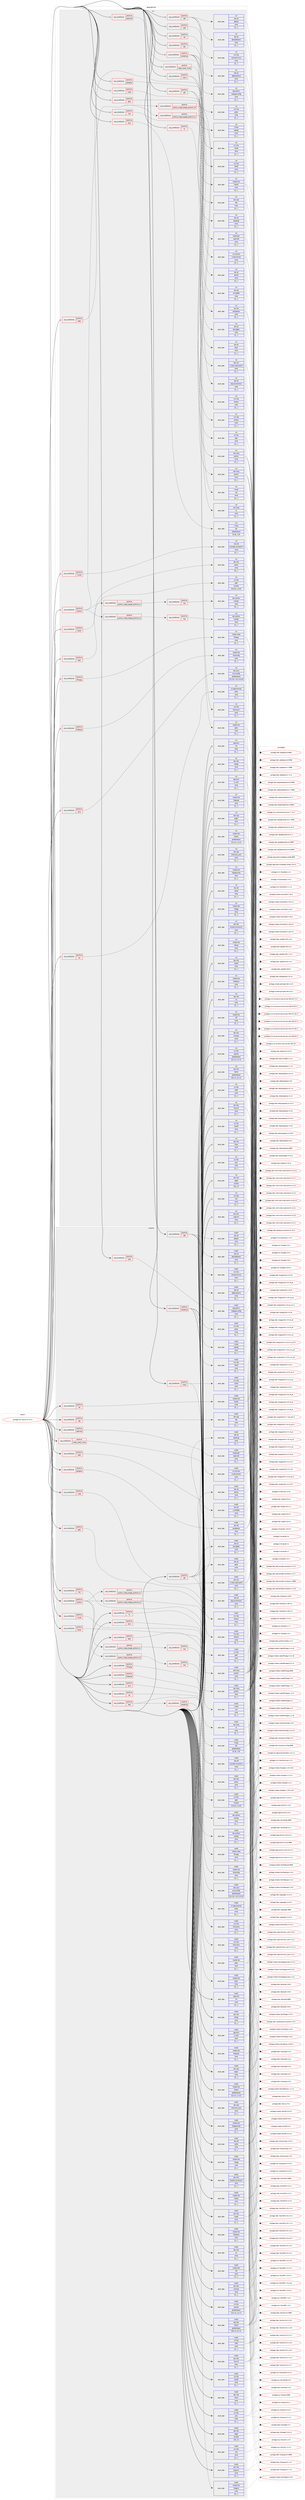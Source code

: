 digraph prolog {

# *************
# Graph options
# *************

newrank=true;
concentrate=true;
compound=true;
graph [rankdir=LR,fontname=Helvetica,fontsize=10,ranksep=1.5];#, ranksep=2.5, nodesep=0.2];
edge  [arrowhead=vee];
node  [fontname=Helvetica,fontsize=10];

# **********
# The ebuild
# **********

subgraph cluster_leftcol {
color=gray;
label=<<i>ebuild</i>>;
id [label="portage://sci-libs/vtk-9.2.6-r3", color=red, width=4, href="../sci-libs/vtk-9.2.6-r3.svg"];
}

# ****************
# The dependencies
# ****************

subgraph cluster_midcol {
color=gray;
label=<<i>dependencies</i>>;
subgraph cluster_compile {
fillcolor="#eeeeee";
style=filled;
label=<<i>compile</i>>;
subgraph cond111857 {
dependency422774 [label=<<TABLE BORDER="0" CELLBORDER="1" CELLSPACING="0" CELLPADDING="4"><TR><TD ROWSPAN="3" CELLPADDING="10">use_conditional</TD></TR><TR><TD>positive</TD></TR><TR><TD>boost</TD></TR></TABLE>>, shape=none, color=red];
subgraph pack307915 {
dependency422775 [label=<<TABLE BORDER="0" CELLBORDER="1" CELLSPACING="0" CELLPADDING="4" WIDTH="220"><TR><TD ROWSPAN="6" CELLPADDING="30">pack_dep</TD></TR><TR><TD WIDTH="110">install</TD></TR><TR><TD>dev-libs</TD></TR><TR><TD>boost</TD></TR><TR><TD>none</TD></TR><TR><TD>[[],,,,]</TD></TR></TABLE>>, shape=none, color=blue];
}
dependency422774:e -> dependency422775:w [weight=20,style="dashed",arrowhead="vee"];
}
id:e -> dependency422774:w [weight=20,style="solid",arrowhead="vee"];
subgraph cond111858 {
dependency422776 [label=<<TABLE BORDER="0" CELLBORDER="1" CELLSPACING="0" CELLPADDING="4"><TR><TD ROWSPAN="3" CELLPADDING="10">use_conditional</TD></TR><TR><TD>positive</TD></TR><TR><TD>cuda</TD></TR></TABLE>>, shape=none, color=red];
subgraph pack307916 {
dependency422777 [label=<<TABLE BORDER="0" CELLBORDER="1" CELLSPACING="0" CELLPADDING="4" WIDTH="220"><TR><TD ROWSPAN="6" CELLPADDING="30">pack_dep</TD></TR><TR><TD WIDTH="110">install</TD></TR><TR><TD>dev-util</TD></TR><TR><TD>nvidia-cuda-toolkit</TD></TR><TR><TD>none</TD></TR><TR><TD>[[],,,,]</TD></TR></TABLE>>, shape=none, color=blue];
}
dependency422776:e -> dependency422777:w [weight=20,style="dashed",arrowhead="vee"];
}
id:e -> dependency422776:w [weight=20,style="solid",arrowhead="vee"];
subgraph cond111859 {
dependency422778 [label=<<TABLE BORDER="0" CELLBORDER="1" CELLSPACING="0" CELLPADDING="4"><TR><TD ROWSPAN="3" CELLPADDING="10">use_conditional</TD></TR><TR><TD>positive</TD></TR><TR><TD>ffmpeg</TD></TR></TABLE>>, shape=none, color=red];
subgraph pack307917 {
dependency422779 [label=<<TABLE BORDER="0" CELLBORDER="1" CELLSPACING="0" CELLPADDING="4" WIDTH="220"><TR><TD ROWSPAN="6" CELLPADDING="30">pack_dep</TD></TR><TR><TD WIDTH="110">install</TD></TR><TR><TD>media-video</TD></TR><TR><TD>ffmpeg</TD></TR><TR><TD>none</TD></TR><TR><TD>[[],,,,]</TD></TR></TABLE>>, shape=none, color=blue];
}
dependency422778:e -> dependency422779:w [weight=20,style="dashed",arrowhead="vee"];
}
id:e -> dependency422778:w [weight=20,style="solid",arrowhead="vee"];
subgraph cond111860 {
dependency422780 [label=<<TABLE BORDER="0" CELLBORDER="1" CELLSPACING="0" CELLPADDING="4"><TR><TD ROWSPAN="3" CELLPADDING="10">use_conditional</TD></TR><TR><TD>positive</TD></TR><TR><TD>freetype</TD></TR></TABLE>>, shape=none, color=red];
subgraph pack307918 {
dependency422781 [label=<<TABLE BORDER="0" CELLBORDER="1" CELLSPACING="0" CELLPADDING="4" WIDTH="220"><TR><TD ROWSPAN="6" CELLPADDING="30">pack_dep</TD></TR><TR><TD WIDTH="110">install</TD></TR><TR><TD>media-libs</TD></TR><TR><TD>fontconfig</TD></TR><TR><TD>none</TD></TR><TR><TD>[[],,,,]</TD></TR></TABLE>>, shape=none, color=blue];
}
dependency422780:e -> dependency422781:w [weight=20,style="dashed",arrowhead="vee"];
}
id:e -> dependency422780:w [weight=20,style="solid",arrowhead="vee"];
subgraph cond111861 {
dependency422782 [label=<<TABLE BORDER="0" CELLBORDER="1" CELLSPACING="0" CELLPADDING="4"><TR><TD ROWSPAN="3" CELLPADDING="10">use_conditional</TD></TR><TR><TD>positive</TD></TR><TR><TD>gdal</TD></TR></TABLE>>, shape=none, color=red];
subgraph pack307919 {
dependency422783 [label=<<TABLE BORDER="0" CELLBORDER="1" CELLSPACING="0" CELLPADDING="4" WIDTH="220"><TR><TD ROWSPAN="6" CELLPADDING="30">pack_dep</TD></TR><TR><TD WIDTH="110">install</TD></TR><TR><TD>sci-libs</TD></TR><TR><TD>gdal</TD></TR><TR><TD>none</TD></TR><TR><TD>[[],,,,]</TD></TR></TABLE>>, shape=none, color=blue];
}
dependency422782:e -> dependency422783:w [weight=20,style="dashed",arrowhead="vee"];
}
id:e -> dependency422782:w [weight=20,style="solid",arrowhead="vee"];
subgraph cond111862 {
dependency422784 [label=<<TABLE BORDER="0" CELLBORDER="1" CELLSPACING="0" CELLPADDING="4"><TR><TD ROWSPAN="3" CELLPADDING="10">use_conditional</TD></TR><TR><TD>positive</TD></TR><TR><TD>java</TD></TR></TABLE>>, shape=none, color=red];
subgraph pack307920 {
dependency422785 [label=<<TABLE BORDER="0" CELLBORDER="1" CELLSPACING="0" CELLPADDING="4" WIDTH="220"><TR><TD ROWSPAN="6" CELLPADDING="30">pack_dep</TD></TR><TR><TD WIDTH="110">install</TD></TR><TR><TD>dev-java</TD></TR><TR><TD>java-config</TD></TR><TR><TD>greaterequal</TD></TR><TR><TD>[[2,2,0],,-r3,2.2.0-r3]</TD></TR></TABLE>>, shape=none, color=blue];
}
dependency422784:e -> dependency422785:w [weight=20,style="dashed",arrowhead="vee"];
}
id:e -> dependency422784:w [weight=20,style="solid",arrowhead="vee"];
subgraph cond111863 {
dependency422786 [label=<<TABLE BORDER="0" CELLBORDER="1" CELLSPACING="0" CELLPADDING="4"><TR><TD ROWSPAN="3" CELLPADDING="10">use_conditional</TD></TR><TR><TD>positive</TD></TR><TR><TD>java</TD></TR></TABLE>>, shape=none, color=red];
subgraph pack307921 {
dependency422787 [label=<<TABLE BORDER="0" CELLBORDER="1" CELLSPACING="0" CELLPADDING="4" WIDTH="220"><TR><TD ROWSPAN="6" CELLPADDING="30">pack_dep</TD></TR><TR><TD WIDTH="110">install</TD></TR><TR><TD>virtual</TD></TR><TR><TD>jdk</TD></TR><TR><TD>greaterequal</TD></TR><TR><TD>[[1,8],,,1.8]</TD></TR></TABLE>>, shape=none, color=blue];
}
dependency422786:e -> dependency422787:w [weight=20,style="dashed",arrowhead="vee"];
}
id:e -> dependency422786:w [weight=20,style="solid",arrowhead="vee"];
subgraph cond111864 {
dependency422788 [label=<<TABLE BORDER="0" CELLBORDER="1" CELLSPACING="0" CELLPADDING="4"><TR><TD ROWSPAN="3" CELLPADDING="10">use_conditional</TD></TR><TR><TD>positive</TD></TR><TR><TD>las</TD></TR></TABLE>>, shape=none, color=red];
subgraph pack307922 {
dependency422789 [label=<<TABLE BORDER="0" CELLBORDER="1" CELLSPACING="0" CELLPADDING="4" WIDTH="220"><TR><TD ROWSPAN="6" CELLPADDING="30">pack_dep</TD></TR><TR><TD WIDTH="110">install</TD></TR><TR><TD>sci-geosciences</TD></TR><TR><TD>liblas</TD></TR><TR><TD>none</TD></TR><TR><TD>[[],,,,]</TD></TR></TABLE>>, shape=none, color=blue];
}
dependency422788:e -> dependency422789:w [weight=20,style="dashed",arrowhead="vee"];
}
id:e -> dependency422788:w [weight=20,style="solid",arrowhead="vee"];
subgraph cond111865 {
dependency422790 [label=<<TABLE BORDER="0" CELLBORDER="1" CELLSPACING="0" CELLPADDING="4"><TR><TD ROWSPAN="3" CELLPADDING="10">use_conditional</TD></TR><TR><TD>positive</TD></TR><TR><TD>mpi</TD></TR></TABLE>>, shape=none, color=red];
subgraph pack307923 {
dependency422791 [label=<<TABLE BORDER="0" CELLBORDER="1" CELLSPACING="0" CELLPADDING="4" WIDTH="220"><TR><TD ROWSPAN="6" CELLPADDING="30">pack_dep</TD></TR><TR><TD WIDTH="110">install</TD></TR><TR><TD>virtual</TD></TR><TR><TD>mpi</TD></TR><TR><TD>none</TD></TR><TR><TD>[[],,,,]</TD></TR></TABLE>>, shape=none, color=blue];
}
dependency422790:e -> dependency422791:w [weight=20,style="dashed",arrowhead="vee"];
}
id:e -> dependency422790:w [weight=20,style="solid",arrowhead="vee"];
subgraph cond111866 {
dependency422792 [label=<<TABLE BORDER="0" CELLBORDER="1" CELLSPACING="0" CELLPADDING="4"><TR><TD ROWSPAN="3" CELLPADDING="10">use_conditional</TD></TR><TR><TD>positive</TD></TR><TR><TD>mysql</TD></TR></TABLE>>, shape=none, color=red];
subgraph pack307924 {
dependency422793 [label=<<TABLE BORDER="0" CELLBORDER="1" CELLSPACING="0" CELLPADDING="4" WIDTH="220"><TR><TD ROWSPAN="6" CELLPADDING="30">pack_dep</TD></TR><TR><TD WIDTH="110">install</TD></TR><TR><TD>dev-db</TD></TR><TR><TD>mariadb-connector-c</TD></TR><TR><TD>none</TD></TR><TR><TD>[[],,,,]</TD></TR></TABLE>>, shape=none, color=blue];
}
dependency422792:e -> dependency422793:w [weight=20,style="dashed",arrowhead="vee"];
}
id:e -> dependency422792:w [weight=20,style="solid",arrowhead="vee"];
subgraph cond111867 {
dependency422794 [label=<<TABLE BORDER="0" CELLBORDER="1" CELLSPACING="0" CELLPADDING="4"><TR><TD ROWSPAN="3" CELLPADDING="10">use_conditional</TD></TR><TR><TD>positive</TD></TR><TR><TD>odbc</TD></TR></TABLE>>, shape=none, color=red];
subgraph pack307925 {
dependency422795 [label=<<TABLE BORDER="0" CELLBORDER="1" CELLSPACING="0" CELLPADDING="4" WIDTH="220"><TR><TD ROWSPAN="6" CELLPADDING="30">pack_dep</TD></TR><TR><TD WIDTH="110">install</TD></TR><TR><TD>dev-db</TD></TR><TR><TD>unixODBC</TD></TR><TR><TD>none</TD></TR><TR><TD>[[],,,,]</TD></TR></TABLE>>, shape=none, color=blue];
}
dependency422794:e -> dependency422795:w [weight=20,style="dashed",arrowhead="vee"];
}
id:e -> dependency422794:w [weight=20,style="solid",arrowhead="vee"];
subgraph cond111868 {
dependency422796 [label=<<TABLE BORDER="0" CELLBORDER="1" CELLSPACING="0" CELLPADDING="4"><TR><TD ROWSPAN="3" CELLPADDING="10">use_conditional</TD></TR><TR><TD>positive</TD></TR><TR><TD>openvdb</TD></TR></TABLE>>, shape=none, color=red];
subgraph pack307926 {
dependency422797 [label=<<TABLE BORDER="0" CELLBORDER="1" CELLSPACING="0" CELLPADDING="4" WIDTH="220"><TR><TD ROWSPAN="6" CELLPADDING="30">pack_dep</TD></TR><TR><TD WIDTH="110">install</TD></TR><TR><TD>media-gfx</TD></TR><TR><TD>openvdb</TD></TR><TR><TD>none</TD></TR><TR><TD>[[],,,,]</TD></TR></TABLE>>, shape=none, color=blue];
}
dependency422796:e -> dependency422797:w [weight=20,style="dashed",arrowhead="vee"];
}
id:e -> dependency422796:w [weight=20,style="solid",arrowhead="vee"];
subgraph cond111869 {
dependency422798 [label=<<TABLE BORDER="0" CELLBORDER="1" CELLSPACING="0" CELLPADDING="4"><TR><TD ROWSPAN="3" CELLPADDING="10">use_conditional</TD></TR><TR><TD>positive</TD></TR><TR><TD>pdal</TD></TR></TABLE>>, shape=none, color=red];
subgraph pack307927 {
dependency422799 [label=<<TABLE BORDER="0" CELLBORDER="1" CELLSPACING="0" CELLPADDING="4" WIDTH="220"><TR><TD ROWSPAN="6" CELLPADDING="30">pack_dep</TD></TR><TR><TD WIDTH="110">install</TD></TR><TR><TD>sci-libs</TD></TR><TR><TD>pdal</TD></TR><TR><TD>smaller</TD></TR><TR><TD>[[2,6,0],,,2.6.0]</TD></TR></TABLE>>, shape=none, color=blue];
}
dependency422798:e -> dependency422799:w [weight=20,style="dashed",arrowhead="vee"];
}
id:e -> dependency422798:w [weight=20,style="solid",arrowhead="vee"];
subgraph cond111870 {
dependency422800 [label=<<TABLE BORDER="0" CELLBORDER="1" CELLSPACING="0" CELLPADDING="4"><TR><TD ROWSPAN="3" CELLPADDING="10">use_conditional</TD></TR><TR><TD>positive</TD></TR><TR><TD>postgres</TD></TR></TABLE>>, shape=none, color=red];
subgraph pack307928 {
dependency422801 [label=<<TABLE BORDER="0" CELLBORDER="1" CELLSPACING="0" CELLPADDING="4" WIDTH="220"><TR><TD ROWSPAN="6" CELLPADDING="30">pack_dep</TD></TR><TR><TD WIDTH="110">install</TD></TR><TR><TD>dev-db</TD></TR><TR><TD>postgresql</TD></TR><TR><TD>none</TD></TR><TR><TD>[[],,,,]</TD></TR></TABLE>>, shape=none, color=blue];
}
dependency422800:e -> dependency422801:w [weight=20,style="dashed",arrowhead="vee"];
}
id:e -> dependency422800:w [weight=20,style="solid",arrowhead="vee"];
subgraph cond111871 {
dependency422802 [label=<<TABLE BORDER="0" CELLBORDER="1" CELLSPACING="0" CELLPADDING="4"><TR><TD ROWSPAN="3" CELLPADDING="10">use_conditional</TD></TR><TR><TD>positive</TD></TR><TR><TD>python</TD></TR></TABLE>>, shape=none, color=red];
subgraph cond111872 {
dependency422803 [label=<<TABLE BORDER="0" CELLBORDER="1" CELLSPACING="0" CELLPADDING="4"><TR><TD ROWSPAN="3" CELLPADDING="10">use_conditional</TD></TR><TR><TD>positive</TD></TR><TR><TD>python_single_target_python3_10</TD></TR></TABLE>>, shape=none, color=red];
subgraph pack307929 {
dependency422804 [label=<<TABLE BORDER="0" CELLBORDER="1" CELLSPACING="0" CELLPADDING="4" WIDTH="220"><TR><TD ROWSPAN="6" CELLPADDING="30">pack_dep</TD></TR><TR><TD WIDTH="110">install</TD></TR><TR><TD>dev-lang</TD></TR><TR><TD>python</TD></TR><TR><TD>none</TD></TR><TR><TD>[[],,,,]</TD></TR></TABLE>>, shape=none, color=blue];
}
dependency422803:e -> dependency422804:w [weight=20,style="dashed",arrowhead="vee"];
}
dependency422802:e -> dependency422803:w [weight=20,style="dashed",arrowhead="vee"];
subgraph cond111873 {
dependency422805 [label=<<TABLE BORDER="0" CELLBORDER="1" CELLSPACING="0" CELLPADDING="4"><TR><TD ROWSPAN="3" CELLPADDING="10">use_conditional</TD></TR><TR><TD>positive</TD></TR><TR><TD>python_single_target_python3_11</TD></TR></TABLE>>, shape=none, color=red];
subgraph pack307930 {
dependency422806 [label=<<TABLE BORDER="0" CELLBORDER="1" CELLSPACING="0" CELLPADDING="4" WIDTH="220"><TR><TD ROWSPAN="6" CELLPADDING="30">pack_dep</TD></TR><TR><TD WIDTH="110">install</TD></TR><TR><TD>dev-lang</TD></TR><TR><TD>python</TD></TR><TR><TD>none</TD></TR><TR><TD>[[],,,,]</TD></TR></TABLE>>, shape=none, color=blue];
}
dependency422805:e -> dependency422806:w [weight=20,style="dashed",arrowhead="vee"];
}
dependency422802:e -> dependency422805:w [weight=20,style="dashed",arrowhead="vee"];
subgraph cond111874 {
dependency422807 [label=<<TABLE BORDER="0" CELLBORDER="1" CELLSPACING="0" CELLPADDING="4"><TR><TD ROWSPAN="3" CELLPADDING="10">use_conditional</TD></TR><TR><TD>positive</TD></TR><TR><TD>python_single_target_python3_10</TD></TR></TABLE>>, shape=none, color=red];
subgraph cond111875 {
dependency422808 [label=<<TABLE BORDER="0" CELLBORDER="1" CELLSPACING="0" CELLPADDING="4"><TR><TD ROWSPAN="3" CELLPADDING="10">use_conditional</TD></TR><TR><TD>positive</TD></TR><TR><TD>mpi</TD></TR></TABLE>>, shape=none, color=red];
subgraph pack307931 {
dependency422809 [label=<<TABLE BORDER="0" CELLBORDER="1" CELLSPACING="0" CELLPADDING="4" WIDTH="220"><TR><TD ROWSPAN="6" CELLPADDING="30">pack_dep</TD></TR><TR><TD WIDTH="110">install</TD></TR><TR><TD>dev-python</TD></TR><TR><TD>mpi4py</TD></TR><TR><TD>none</TD></TR><TR><TD>[[],,,,]</TD></TR></TABLE>>, shape=none, color=blue];
}
dependency422808:e -> dependency422809:w [weight=20,style="dashed",arrowhead="vee"];
}
dependency422807:e -> dependency422808:w [weight=20,style="dashed",arrowhead="vee"];
}
dependency422802:e -> dependency422807:w [weight=20,style="dashed",arrowhead="vee"];
subgraph cond111876 {
dependency422810 [label=<<TABLE BORDER="0" CELLBORDER="1" CELLSPACING="0" CELLPADDING="4"><TR><TD ROWSPAN="3" CELLPADDING="10">use_conditional</TD></TR><TR><TD>positive</TD></TR><TR><TD>python_single_target_python3_11</TD></TR></TABLE>>, shape=none, color=red];
subgraph cond111877 {
dependency422811 [label=<<TABLE BORDER="0" CELLBORDER="1" CELLSPACING="0" CELLPADDING="4"><TR><TD ROWSPAN="3" CELLPADDING="10">use_conditional</TD></TR><TR><TD>positive</TD></TR><TR><TD>mpi</TD></TR></TABLE>>, shape=none, color=red];
subgraph pack307932 {
dependency422812 [label=<<TABLE BORDER="0" CELLBORDER="1" CELLSPACING="0" CELLPADDING="4" WIDTH="220"><TR><TD ROWSPAN="6" CELLPADDING="30">pack_dep</TD></TR><TR><TD WIDTH="110">install</TD></TR><TR><TD>dev-python</TD></TR><TR><TD>mpi4py</TD></TR><TR><TD>none</TD></TR><TR><TD>[[],,,,]</TD></TR></TABLE>>, shape=none, color=blue];
}
dependency422811:e -> dependency422812:w [weight=20,style="dashed",arrowhead="vee"];
}
dependency422810:e -> dependency422811:w [weight=20,style="dashed",arrowhead="vee"];
}
dependency422802:e -> dependency422810:w [weight=20,style="dashed",arrowhead="vee"];
}
id:e -> dependency422802:w [weight=20,style="solid",arrowhead="vee"];
subgraph cond111878 {
dependency422813 [label=<<TABLE BORDER="0" CELLBORDER="1" CELLSPACING="0" CELLPADDING="4"><TR><TD ROWSPAN="3" CELLPADDING="10">use_conditional</TD></TR><TR><TD>positive</TD></TR><TR><TD>qt5</TD></TR></TABLE>>, shape=none, color=red];
subgraph pack307933 {
dependency422814 [label=<<TABLE BORDER="0" CELLBORDER="1" CELLSPACING="0" CELLPADDING="4" WIDTH="220"><TR><TD ROWSPAN="6" CELLPADDING="30">pack_dep</TD></TR><TR><TD WIDTH="110">install</TD></TR><TR><TD>dev-qt</TD></TR><TR><TD>qtcore</TD></TR><TR><TD>none</TD></TR><TR><TD>[[],,,,]</TD></TR></TABLE>>, shape=none, color=blue];
}
dependency422813:e -> dependency422814:w [weight=20,style="dashed",arrowhead="vee"];
subgraph pack307934 {
dependency422815 [label=<<TABLE BORDER="0" CELLBORDER="1" CELLSPACING="0" CELLPADDING="4" WIDTH="220"><TR><TD ROWSPAN="6" CELLPADDING="30">pack_dep</TD></TR><TR><TD WIDTH="110">install</TD></TR><TR><TD>dev-qt</TD></TR><TR><TD>qtopengl</TD></TR><TR><TD>none</TD></TR><TR><TD>[[],,,,]</TD></TR></TABLE>>, shape=none, color=blue];
}
dependency422813:e -> dependency422815:w [weight=20,style="dashed",arrowhead="vee"];
subgraph pack307935 {
dependency422816 [label=<<TABLE BORDER="0" CELLBORDER="1" CELLSPACING="0" CELLPADDING="4" WIDTH="220"><TR><TD ROWSPAN="6" CELLPADDING="30">pack_dep</TD></TR><TR><TD WIDTH="110">install</TD></TR><TR><TD>dev-qt</TD></TR><TR><TD>qtquickcontrols2</TD></TR><TR><TD>none</TD></TR><TR><TD>[[],,,,]</TD></TR></TABLE>>, shape=none, color=blue];
}
dependency422813:e -> dependency422816:w [weight=20,style="dashed",arrowhead="vee"];
subgraph pack307936 {
dependency422817 [label=<<TABLE BORDER="0" CELLBORDER="1" CELLSPACING="0" CELLPADDING="4" WIDTH="220"><TR><TD ROWSPAN="6" CELLPADDING="30">pack_dep</TD></TR><TR><TD WIDTH="110">install</TD></TR><TR><TD>dev-qt</TD></TR><TR><TD>qtsql</TD></TR><TR><TD>none</TD></TR><TR><TD>[[],,,,]</TD></TR></TABLE>>, shape=none, color=blue];
}
dependency422813:e -> dependency422817:w [weight=20,style="dashed",arrowhead="vee"];
subgraph pack307937 {
dependency422818 [label=<<TABLE BORDER="0" CELLBORDER="1" CELLSPACING="0" CELLPADDING="4" WIDTH="220"><TR><TD ROWSPAN="6" CELLPADDING="30">pack_dep</TD></TR><TR><TD WIDTH="110">install</TD></TR><TR><TD>dev-qt</TD></TR><TR><TD>qtwidgets</TD></TR><TR><TD>none</TD></TR><TR><TD>[[],,,,]</TD></TR></TABLE>>, shape=none, color=blue];
}
dependency422813:e -> dependency422818:w [weight=20,style="dashed",arrowhead="vee"];
}
id:e -> dependency422813:w [weight=20,style="solid",arrowhead="vee"];
subgraph cond111879 {
dependency422819 [label=<<TABLE BORDER="0" CELLBORDER="1" CELLSPACING="0" CELLPADDING="4"><TR><TD ROWSPAN="3" CELLPADDING="10">use_conditional</TD></TR><TR><TD>positive</TD></TR><TR><TD>qt6</TD></TR></TABLE>>, shape=none, color=red];
subgraph pack307938 {
dependency422820 [label=<<TABLE BORDER="0" CELLBORDER="1" CELLSPACING="0" CELLPADDING="4" WIDTH="220"><TR><TD ROWSPAN="6" CELLPADDING="30">pack_dep</TD></TR><TR><TD WIDTH="110">install</TD></TR><TR><TD>dev-qt</TD></TR><TR><TD>qtbase</TD></TR><TR><TD>none</TD></TR><TR><TD>[[],,,,]</TD></TR></TABLE>>, shape=none, color=blue];
}
dependency422819:e -> dependency422820:w [weight=20,style="dashed",arrowhead="vee"];
subgraph pack307939 {
dependency422821 [label=<<TABLE BORDER="0" CELLBORDER="1" CELLSPACING="0" CELLPADDING="4" WIDTH="220"><TR><TD ROWSPAN="6" CELLPADDING="30">pack_dep</TD></TR><TR><TD WIDTH="110">install</TD></TR><TR><TD>dev-qt</TD></TR><TR><TD>qtdeclarative</TD></TR><TR><TD>none</TD></TR><TR><TD>[[],,,,]</TD></TR></TABLE>>, shape=none, color=blue];
}
dependency422819:e -> dependency422821:w [weight=20,style="dashed",arrowhead="vee"];
subgraph pack307940 {
dependency422822 [label=<<TABLE BORDER="0" CELLBORDER="1" CELLSPACING="0" CELLPADDING="4" WIDTH="220"><TR><TD ROWSPAN="6" CELLPADDING="30">pack_dep</TD></TR><TR><TD WIDTH="110">install</TD></TR><TR><TD>dev-qt</TD></TR><TR><TD>qtshadertools</TD></TR><TR><TD>none</TD></TR><TR><TD>[[],,,,]</TD></TR></TABLE>>, shape=none, color=blue];
}
dependency422819:e -> dependency422822:w [weight=20,style="dashed",arrowhead="vee"];
subgraph pack307941 {
dependency422823 [label=<<TABLE BORDER="0" CELLBORDER="1" CELLSPACING="0" CELLPADDING="4" WIDTH="220"><TR><TD ROWSPAN="6" CELLPADDING="30">pack_dep</TD></TR><TR><TD WIDTH="110">install</TD></TR><TR><TD>x11-libs</TD></TR><TR><TD>libxkbcommon</TD></TR><TR><TD>none</TD></TR><TR><TD>[[],,,,]</TD></TR></TABLE>>, shape=none, color=blue];
}
dependency422819:e -> dependency422823:w [weight=20,style="dashed",arrowhead="vee"];
}
id:e -> dependency422819:w [weight=20,style="solid",arrowhead="vee"];
subgraph cond111880 {
dependency422824 [label=<<TABLE BORDER="0" CELLBORDER="1" CELLSPACING="0" CELLPADDING="4"><TR><TD ROWSPAN="3" CELLPADDING="10">use_conditional</TD></TR><TR><TD>positive</TD></TR><TR><TD>rendering</TD></TR></TABLE>>, shape=none, color=red];
subgraph pack307942 {
dependency422825 [label=<<TABLE BORDER="0" CELLBORDER="1" CELLSPACING="0" CELLPADDING="4" WIDTH="220"><TR><TD ROWSPAN="6" CELLPADDING="30">pack_dep</TD></TR><TR><TD WIDTH="110">install</TD></TR><TR><TD>media-libs</TD></TR><TR><TD>glew</TD></TR><TR><TD>none</TD></TR><TR><TD>[[],,,,]</TD></TR></TABLE>>, shape=none, color=blue];
}
dependency422824:e -> dependency422825:w [weight=20,style="dashed",arrowhead="vee"];
subgraph pack307943 {
dependency422826 [label=<<TABLE BORDER="0" CELLBORDER="1" CELLSPACING="0" CELLPADDING="4" WIDTH="220"><TR><TD ROWSPAN="6" CELLPADDING="30">pack_dep</TD></TR><TR><TD WIDTH="110">install</TD></TR><TR><TD>virtual</TD></TR><TR><TD>opengl</TD></TR><TR><TD>none</TD></TR><TR><TD>[[],,,,]</TD></TR></TABLE>>, shape=none, color=blue];
}
dependency422824:e -> dependency422826:w [weight=20,style="dashed",arrowhead="vee"];
subgraph pack307944 {
dependency422827 [label=<<TABLE BORDER="0" CELLBORDER="1" CELLSPACING="0" CELLPADDING="4" WIDTH="220"><TR><TD ROWSPAN="6" CELLPADDING="30">pack_dep</TD></TR><TR><TD WIDTH="110">install</TD></TR><TR><TD>x11-libs</TD></TR><TR><TD>gl2ps</TD></TR><TR><TD>none</TD></TR><TR><TD>[[],,,,]</TD></TR></TABLE>>, shape=none, color=blue];
}
dependency422824:e -> dependency422827:w [weight=20,style="dashed",arrowhead="vee"];
subgraph pack307945 {
dependency422828 [label=<<TABLE BORDER="0" CELLBORDER="1" CELLSPACING="0" CELLPADDING="4" WIDTH="220"><TR><TD ROWSPAN="6" CELLPADDING="30">pack_dep</TD></TR><TR><TD WIDTH="110">install</TD></TR><TR><TD>x11-libs</TD></TR><TR><TD>libICE</TD></TR><TR><TD>none</TD></TR><TR><TD>[[],,,,]</TD></TR></TABLE>>, shape=none, color=blue];
}
dependency422824:e -> dependency422828:w [weight=20,style="dashed",arrowhead="vee"];
subgraph pack307946 {
dependency422829 [label=<<TABLE BORDER="0" CELLBORDER="1" CELLSPACING="0" CELLPADDING="4" WIDTH="220"><TR><TD ROWSPAN="6" CELLPADDING="30">pack_dep</TD></TR><TR><TD WIDTH="110">install</TD></TR><TR><TD>x11-libs</TD></TR><TR><TD>libXcursor</TD></TR><TR><TD>none</TD></TR><TR><TD>[[],,,,]</TD></TR></TABLE>>, shape=none, color=blue];
}
dependency422824:e -> dependency422829:w [weight=20,style="dashed",arrowhead="vee"];
subgraph pack307947 {
dependency422830 [label=<<TABLE BORDER="0" CELLBORDER="1" CELLSPACING="0" CELLPADDING="4" WIDTH="220"><TR><TD ROWSPAN="6" CELLPADDING="30">pack_dep</TD></TR><TR><TD WIDTH="110">install</TD></TR><TR><TD>x11-libs</TD></TR><TR><TD>libXext</TD></TR><TR><TD>none</TD></TR><TR><TD>[[],,,,]</TD></TR></TABLE>>, shape=none, color=blue];
}
dependency422824:e -> dependency422830:w [weight=20,style="dashed",arrowhead="vee"];
}
id:e -> dependency422824:w [weight=20,style="solid",arrowhead="vee"];
subgraph cond111881 {
dependency422831 [label=<<TABLE BORDER="0" CELLBORDER="1" CELLSPACING="0" CELLPADDING="4"><TR><TD ROWSPAN="3" CELLPADDING="10">use_conditional</TD></TR><TR><TD>positive</TD></TR><TR><TD>sdl</TD></TR></TABLE>>, shape=none, color=red];
subgraph pack307948 {
dependency422832 [label=<<TABLE BORDER="0" CELLBORDER="1" CELLSPACING="0" CELLPADDING="4" WIDTH="220"><TR><TD ROWSPAN="6" CELLPADDING="30">pack_dep</TD></TR><TR><TD WIDTH="110">install</TD></TR><TR><TD>media-libs</TD></TR><TR><TD>libsdl2</TD></TR><TR><TD>none</TD></TR><TR><TD>[[],,,,]</TD></TR></TABLE>>, shape=none, color=blue];
}
dependency422831:e -> dependency422832:w [weight=20,style="dashed",arrowhead="vee"];
}
id:e -> dependency422831:w [weight=20,style="solid",arrowhead="vee"];
subgraph cond111882 {
dependency422833 [label=<<TABLE BORDER="0" CELLBORDER="1" CELLSPACING="0" CELLPADDING="4"><TR><TD ROWSPAN="3" CELLPADDING="10">use_conditional</TD></TR><TR><TD>positive</TD></TR><TR><TD>tbb</TD></TR></TABLE>>, shape=none, color=red];
subgraph pack307949 {
dependency422834 [label=<<TABLE BORDER="0" CELLBORDER="1" CELLSPACING="0" CELLPADDING="4" WIDTH="220"><TR><TD ROWSPAN="6" CELLPADDING="30">pack_dep</TD></TR><TR><TD WIDTH="110">install</TD></TR><TR><TD>dev-cpp</TD></TR><TR><TD>tbb</TD></TR><TR><TD>none</TD></TR><TR><TD>[[],,,,]</TD></TR></TABLE>>, shape=none, color=blue];
}
dependency422833:e -> dependency422834:w [weight=20,style="dashed",arrowhead="vee"];
}
id:e -> dependency422833:w [weight=20,style="solid",arrowhead="vee"];
subgraph cond111883 {
dependency422835 [label=<<TABLE BORDER="0" CELLBORDER="1" CELLSPACING="0" CELLPADDING="4"><TR><TD ROWSPAN="3" CELLPADDING="10">use_conditional</TD></TR><TR><TD>positive</TD></TR><TR><TD>test</TD></TR></TABLE>>, shape=none, color=red];
subgraph pack307950 {
dependency422836 [label=<<TABLE BORDER="0" CELLBORDER="1" CELLSPACING="0" CELLPADDING="4" WIDTH="220"><TR><TD ROWSPAN="6" CELLPADDING="30">pack_dep</TD></TR><TR><TD WIDTH="110">install</TD></TR><TR><TD>media-libs</TD></TR><TR><TD>glew</TD></TR><TR><TD>none</TD></TR><TR><TD>[[],,,,]</TD></TR></TABLE>>, shape=none, color=blue];
}
dependency422835:e -> dependency422836:w [weight=20,style="dashed",arrowhead="vee"];
subgraph pack307951 {
dependency422837 [label=<<TABLE BORDER="0" CELLBORDER="1" CELLSPACING="0" CELLPADDING="4" WIDTH="220"><TR><TD ROWSPAN="6" CELLPADDING="30">pack_dep</TD></TR><TR><TD WIDTH="110">install</TD></TR><TR><TD>x11-libs</TD></TR><TR><TD>libXcursor</TD></TR><TR><TD>none</TD></TR><TR><TD>[[],,,,]</TD></TR></TABLE>>, shape=none, color=blue];
}
dependency422835:e -> dependency422837:w [weight=20,style="dashed",arrowhead="vee"];
subgraph cond111884 {
dependency422838 [label=<<TABLE BORDER="0" CELLBORDER="1" CELLSPACING="0" CELLPADDING="4"><TR><TD ROWSPAN="3" CELLPADDING="10">use_conditional</TD></TR><TR><TD>positive</TD></TR><TR><TD>rendering</TD></TR></TABLE>>, shape=none, color=red];
subgraph pack307952 {
dependency422839 [label=<<TABLE BORDER="0" CELLBORDER="1" CELLSPACING="0" CELLPADDING="4" WIDTH="220"><TR><TD ROWSPAN="6" CELLPADDING="30">pack_dep</TD></TR><TR><TD WIDTH="110">install</TD></TR><TR><TD>media-libs</TD></TR><TR><TD>freeglut</TD></TR><TR><TD>none</TD></TR><TR><TD>[[],,,,]</TD></TR></TABLE>>, shape=none, color=blue];
}
dependency422838:e -> dependency422839:w [weight=20,style="dashed",arrowhead="vee"];
}
dependency422835:e -> dependency422838:w [weight=20,style="dashed",arrowhead="vee"];
}
id:e -> dependency422835:w [weight=20,style="solid",arrowhead="vee"];
subgraph cond111885 {
dependency422840 [label=<<TABLE BORDER="0" CELLBORDER="1" CELLSPACING="0" CELLPADDING="4"><TR><TD ROWSPAN="3" CELLPADDING="10">use_conditional</TD></TR><TR><TD>positive</TD></TR><TR><TD>tk</TD></TR></TABLE>>, shape=none, color=red];
subgraph pack307953 {
dependency422841 [label=<<TABLE BORDER="0" CELLBORDER="1" CELLSPACING="0" CELLPADDING="4" WIDTH="220"><TR><TD ROWSPAN="6" CELLPADDING="30">pack_dep</TD></TR><TR><TD WIDTH="110">install</TD></TR><TR><TD>dev-lang</TD></TR><TR><TD>tk</TD></TR><TR><TD>none</TD></TR><TR><TD>[[],,,,]</TD></TR></TABLE>>, shape=none, color=blue];
}
dependency422840:e -> dependency422841:w [weight=20,style="dashed",arrowhead="vee"];
}
id:e -> dependency422840:w [weight=20,style="solid",arrowhead="vee"];
subgraph cond111886 {
dependency422842 [label=<<TABLE BORDER="0" CELLBORDER="1" CELLSPACING="0" CELLPADDING="4"><TR><TD ROWSPAN="3" CELLPADDING="10">use_conditional</TD></TR><TR><TD>positive</TD></TR><TR><TD>video_cards_nvidia</TD></TR></TABLE>>, shape=none, color=red];
subgraph pack307954 {
dependency422843 [label=<<TABLE BORDER="0" CELLBORDER="1" CELLSPACING="0" CELLPADDING="4" WIDTH="220"><TR><TD ROWSPAN="6" CELLPADDING="30">pack_dep</TD></TR><TR><TD WIDTH="110">install</TD></TR><TR><TD>x11-drivers</TD></TR><TR><TD>nvidia-drivers</TD></TR><TR><TD>none</TD></TR><TR><TD>[[],,,,]</TD></TR></TABLE>>, shape=none, color=blue];
}
dependency422842:e -> dependency422843:w [weight=20,style="dashed",arrowhead="vee"];
}
id:e -> dependency422842:w [weight=20,style="solid",arrowhead="vee"];
subgraph cond111887 {
dependency422844 [label=<<TABLE BORDER="0" CELLBORDER="1" CELLSPACING="0" CELLPADDING="4"><TR><TD ROWSPAN="3" CELLPADDING="10">use_conditional</TD></TR><TR><TD>positive</TD></TR><TR><TD>views</TD></TR></TABLE>>, shape=none, color=red];
subgraph pack307955 {
dependency422845 [label=<<TABLE BORDER="0" CELLBORDER="1" CELLSPACING="0" CELLPADDING="4" WIDTH="220"><TR><TD ROWSPAN="6" CELLPADDING="30">pack_dep</TD></TR><TR><TD WIDTH="110">install</TD></TR><TR><TD>x11-libs</TD></TR><TR><TD>libICE</TD></TR><TR><TD>none</TD></TR><TR><TD>[[],,,,]</TD></TR></TABLE>>, shape=none, color=blue];
}
dependency422844:e -> dependency422845:w [weight=20,style="dashed",arrowhead="vee"];
subgraph pack307956 {
dependency422846 [label=<<TABLE BORDER="0" CELLBORDER="1" CELLSPACING="0" CELLPADDING="4" WIDTH="220"><TR><TD ROWSPAN="6" CELLPADDING="30">pack_dep</TD></TR><TR><TD WIDTH="110">install</TD></TR><TR><TD>x11-libs</TD></TR><TR><TD>libXext</TD></TR><TR><TD>none</TD></TR><TR><TD>[[],,,,]</TD></TR></TABLE>>, shape=none, color=blue];
}
dependency422844:e -> dependency422846:w [weight=20,style="dashed",arrowhead="vee"];
}
id:e -> dependency422844:w [weight=20,style="solid",arrowhead="vee"];
subgraph cond111888 {
dependency422847 [label=<<TABLE BORDER="0" CELLBORDER="1" CELLSPACING="0" CELLPADDING="4"><TR><TD ROWSPAN="3" CELLPADDING="10">use_conditional</TD></TR><TR><TD>positive</TD></TR><TR><TD>web</TD></TR></TABLE>>, shape=none, color=red];
subgraph pack307957 {
dependency422848 [label=<<TABLE BORDER="0" CELLBORDER="1" CELLSPACING="0" CELLPADDING="4" WIDTH="220"><TR><TD ROWSPAN="6" CELLPADDING="30">pack_dep</TD></TR><TR><TD WIDTH="110">install</TD></TR><TR><TD>app-admin</TD></TR><TR><TD>webapp-config</TD></TR><TR><TD>none</TD></TR><TR><TD>[[],,,,]</TD></TR></TABLE>>, shape=none, color=blue];
}
dependency422847:e -> dependency422848:w [weight=20,style="dashed",arrowhead="vee"];
}
id:e -> dependency422847:w [weight=20,style="solid",arrowhead="vee"];
subgraph pack307958 {
dependency422849 [label=<<TABLE BORDER="0" CELLBORDER="1" CELLSPACING="0" CELLPADDING="4" WIDTH="220"><TR><TD ROWSPAN="6" CELLPADDING="30">pack_dep</TD></TR><TR><TD WIDTH="110">install</TD></TR><TR><TD>app-arch</TD></TR><TR><TD>lz4</TD></TR><TR><TD>none</TD></TR><TR><TD>[[],,,,]</TD></TR></TABLE>>, shape=none, color=blue];
}
id:e -> dependency422849:w [weight=20,style="solid",arrowhead="vee"];
subgraph pack307959 {
dependency422850 [label=<<TABLE BORDER="0" CELLBORDER="1" CELLSPACING="0" CELLPADDING="4" WIDTH="220"><TR><TD ROWSPAN="6" CELLPADDING="30">pack_dep</TD></TR><TR><TD WIDTH="110">install</TD></TR><TR><TD>app-arch</TD></TR><TR><TD>xz-utils</TD></TR><TR><TD>none</TD></TR><TR><TD>[[],,,,]</TD></TR></TABLE>>, shape=none, color=blue];
}
id:e -> dependency422850:w [weight=20,style="solid",arrowhead="vee"];
subgraph pack307960 {
dependency422851 [label=<<TABLE BORDER="0" CELLBORDER="1" CELLSPACING="0" CELLPADDING="4" WIDTH="220"><TR><TD ROWSPAN="6" CELLPADDING="30">pack_dep</TD></TR><TR><TD WIDTH="110">install</TD></TR><TR><TD>dev-cpp</TD></TR><TR><TD>eigen</TD></TR><TR><TD>none</TD></TR><TR><TD>[[],,,,]</TD></TR></TABLE>>, shape=none, color=blue];
}
id:e -> dependency422851:w [weight=20,style="solid",arrowhead="vee"];
subgraph pack307961 {
dependency422852 [label=<<TABLE BORDER="0" CELLBORDER="1" CELLSPACING="0" CELLPADDING="4" WIDTH="220"><TR><TD ROWSPAN="6" CELLPADDING="30">pack_dep</TD></TR><TR><TD WIDTH="110">install</TD></TR><TR><TD>dev-cpp</TD></TR><TR><TD>nlohmann_json</TD></TR><TR><TD>none</TD></TR><TR><TD>[[],,,,]</TD></TR></TABLE>>, shape=none, color=blue];
}
id:e -> dependency422852:w [weight=20,style="solid",arrowhead="vee"];
subgraph pack307962 {
dependency422853 [label=<<TABLE BORDER="0" CELLBORDER="1" CELLSPACING="0" CELLPADDING="4" WIDTH="220"><TR><TD ROWSPAN="6" CELLPADDING="30">pack_dep</TD></TR><TR><TD WIDTH="110">install</TD></TR><TR><TD>dev-db</TD></TR><TR><TD>sqlite</TD></TR><TR><TD>none</TD></TR><TR><TD>[[],,,,]</TD></TR></TABLE>>, shape=none, color=blue];
}
id:e -> dependency422853:w [weight=20,style="solid",arrowhead="vee"];
subgraph pack307963 {
dependency422854 [label=<<TABLE BORDER="0" CELLBORDER="1" CELLSPACING="0" CELLPADDING="4" WIDTH="220"><TR><TD ROWSPAN="6" CELLPADDING="30">pack_dep</TD></TR><TR><TD WIDTH="110">install</TD></TR><TR><TD>dev-libs</TD></TR><TR><TD>double-conversion</TD></TR><TR><TD>none</TD></TR><TR><TD>[[],,,,]</TD></TR></TABLE>>, shape=none, color=blue];
}
id:e -> dependency422854:w [weight=20,style="solid",arrowhead="vee"];
subgraph pack307964 {
dependency422855 [label=<<TABLE BORDER="0" CELLBORDER="1" CELLSPACING="0" CELLPADDING="4" WIDTH="220"><TR><TD ROWSPAN="6" CELLPADDING="30">pack_dep</TD></TR><TR><TD WIDTH="110">install</TD></TR><TR><TD>dev-libs</TD></TR><TR><TD>expat</TD></TR><TR><TD>none</TD></TR><TR><TD>[[],,,,]</TD></TR></TABLE>>, shape=none, color=blue];
}
id:e -> dependency422855:w [weight=20,style="solid",arrowhead="vee"];
subgraph pack307965 {
dependency422856 [label=<<TABLE BORDER="0" CELLBORDER="1" CELLSPACING="0" CELLPADDING="4" WIDTH="220"><TR><TD ROWSPAN="6" CELLPADDING="30">pack_dep</TD></TR><TR><TD WIDTH="110">install</TD></TR><TR><TD>dev-libs</TD></TR><TR><TD>icu</TD></TR><TR><TD>none</TD></TR><TR><TD>[[],,,,]</TD></TR></TABLE>>, shape=none, color=blue];
}
id:e -> dependency422856:w [weight=20,style="solid",arrowhead="vee"];
subgraph pack307966 {
dependency422857 [label=<<TABLE BORDER="0" CELLBORDER="1" CELLSPACING="0" CELLPADDING="4" WIDTH="220"><TR><TD ROWSPAN="6" CELLPADDING="30">pack_dep</TD></TR><TR><TD WIDTH="110">install</TD></TR><TR><TD>dev-libs</TD></TR><TR><TD>jsoncpp</TD></TR><TR><TD>none</TD></TR><TR><TD>[[],,,,]</TD></TR></TABLE>>, shape=none, color=blue];
}
id:e -> dependency422857:w [weight=20,style="solid",arrowhead="vee"];
subgraph pack307967 {
dependency422858 [label=<<TABLE BORDER="0" CELLBORDER="1" CELLSPACING="0" CELLPADDING="4" WIDTH="220"><TR><TD ROWSPAN="6" CELLPADDING="30">pack_dep</TD></TR><TR><TD WIDTH="110">install</TD></TR><TR><TD>dev-libs</TD></TR><TR><TD>libfmt</TD></TR><TR><TD>greaterequal</TD></TR><TR><TD>[[8,1,1],,,8.1.1]</TD></TR></TABLE>>, shape=none, color=blue];
}
id:e -> dependency422858:w [weight=20,style="solid",arrowhead="vee"];
subgraph pack307968 {
dependency422859 [label=<<TABLE BORDER="0" CELLBORDER="1" CELLSPACING="0" CELLPADDING="4" WIDTH="220"><TR><TD ROWSPAN="6" CELLPADDING="30">pack_dep</TD></TR><TR><TD WIDTH="110">install</TD></TR><TR><TD>dev-libs</TD></TR><TR><TD>libxml2</TD></TR><TR><TD>none</TD></TR><TR><TD>[[],,,,]</TD></TR></TABLE>>, shape=none, color=blue];
}
id:e -> dependency422859:w [weight=20,style="solid",arrowhead="vee"];
subgraph pack307969 {
dependency422860 [label=<<TABLE BORDER="0" CELLBORDER="1" CELLSPACING="0" CELLPADDING="4" WIDTH="220"><TR><TD ROWSPAN="6" CELLPADDING="30">pack_dep</TD></TR><TR><TD WIDTH="110">install</TD></TR><TR><TD>dev-libs</TD></TR><TR><TD>libzip</TD></TR><TR><TD>none</TD></TR><TR><TD>[[],,,,]</TD></TR></TABLE>>, shape=none, color=blue];
}
id:e -> dependency422860:w [weight=20,style="solid",arrowhead="vee"];
subgraph pack307970 {
dependency422861 [label=<<TABLE BORDER="0" CELLBORDER="1" CELLSPACING="0" CELLPADDING="4" WIDTH="220"><TR><TD ROWSPAN="6" CELLPADDING="30">pack_dep</TD></TR><TR><TD WIDTH="110">install</TD></TR><TR><TD>dev-libs</TD></TR><TR><TD>pegtl</TD></TR><TR><TD>smaller</TD></TR><TR><TD>[[3],,,3]</TD></TR></TABLE>>, shape=none, color=blue];
}
id:e -> dependency422861:w [weight=20,style="solid",arrowhead="vee"];
subgraph pack307971 {
dependency422862 [label=<<TABLE BORDER="0" CELLBORDER="1" CELLSPACING="0" CELLPADDING="4" WIDTH="220"><TR><TD ROWSPAN="6" CELLPADDING="30">pack_dep</TD></TR><TR><TD WIDTH="110">install</TD></TR><TR><TD>dev-libs</TD></TR><TR><TD>pugixml</TD></TR><TR><TD>none</TD></TR><TR><TD>[[],,,,]</TD></TR></TABLE>>, shape=none, color=blue];
}
id:e -> dependency422862:w [weight=20,style="solid",arrowhead="vee"];
subgraph pack307972 {
dependency422863 [label=<<TABLE BORDER="0" CELLBORDER="1" CELLSPACING="0" CELLPADDING="4" WIDTH="220"><TR><TD ROWSPAN="6" CELLPADDING="30">pack_dep</TD></TR><TR><TD WIDTH="110">install</TD></TR><TR><TD>dev-libs</TD></TR><TR><TD>utfcpp</TD></TR><TR><TD>none</TD></TR><TR><TD>[[],,,,]</TD></TR></TABLE>>, shape=none, color=blue];
}
id:e -> dependency422863:w [weight=20,style="solid",arrowhead="vee"];
subgraph pack307973 {
dependency422864 [label=<<TABLE BORDER="0" CELLBORDER="1" CELLSPACING="0" CELLPADDING="4" WIDTH="220"><TR><TD ROWSPAN="6" CELLPADDING="30">pack_dep</TD></TR><TR><TD WIDTH="110">install</TD></TR><TR><TD>media-libs</TD></TR><TR><TD>freetype</TD></TR><TR><TD>none</TD></TR><TR><TD>[[],,,,]</TD></TR></TABLE>>, shape=none, color=blue];
}
id:e -> dependency422864:w [weight=20,style="solid",arrowhead="vee"];
subgraph pack307974 {
dependency422865 [label=<<TABLE BORDER="0" CELLBORDER="1" CELLSPACING="0" CELLPADDING="4" WIDTH="220"><TR><TD ROWSPAN="6" CELLPADDING="30">pack_dep</TD></TR><TR><TD WIDTH="110">install</TD></TR><TR><TD>media-libs</TD></TR><TR><TD>libharu</TD></TR><TR><TD>greaterequal</TD></TR><TR><TD>[[2,4,2],,,2.4.2]</TD></TR></TABLE>>, shape=none, color=blue];
}
id:e -> dependency422865:w [weight=20,style="solid",arrowhead="vee"];
subgraph pack307975 {
dependency422866 [label=<<TABLE BORDER="0" CELLBORDER="1" CELLSPACING="0" CELLPADDING="4" WIDTH="220"><TR><TD ROWSPAN="6" CELLPADDING="30">pack_dep</TD></TR><TR><TD WIDTH="110">install</TD></TR><TR><TD>media-libs</TD></TR><TR><TD>libjpeg-turbo</TD></TR><TR><TD>none</TD></TR><TR><TD>[[],,,,]</TD></TR></TABLE>>, shape=none, color=blue];
}
id:e -> dependency422866:w [weight=20,style="solid",arrowhead="vee"];
subgraph pack307976 {
dependency422867 [label=<<TABLE BORDER="0" CELLBORDER="1" CELLSPACING="0" CELLPADDING="4" WIDTH="220"><TR><TD ROWSPAN="6" CELLPADDING="30">pack_dep</TD></TR><TR><TD WIDTH="110">install</TD></TR><TR><TD>media-libs</TD></TR><TR><TD>libogg</TD></TR><TR><TD>none</TD></TR><TR><TD>[[],,,,]</TD></TR></TABLE>>, shape=none, color=blue];
}
id:e -> dependency422867:w [weight=20,style="solid",arrowhead="vee"];
subgraph pack307977 {
dependency422868 [label=<<TABLE BORDER="0" CELLBORDER="1" CELLSPACING="0" CELLPADDING="4" WIDTH="220"><TR><TD ROWSPAN="6" CELLPADDING="30">pack_dep</TD></TR><TR><TD WIDTH="110">install</TD></TR><TR><TD>media-libs</TD></TR><TR><TD>libpng</TD></TR><TR><TD>none</TD></TR><TR><TD>[[],,,,]</TD></TR></TABLE>>, shape=none, color=blue];
}
id:e -> dependency422868:w [weight=20,style="solid",arrowhead="vee"];
subgraph pack307978 {
dependency422869 [label=<<TABLE BORDER="0" CELLBORDER="1" CELLSPACING="0" CELLPADDING="4" WIDTH="220"><TR><TD ROWSPAN="6" CELLPADDING="30">pack_dep</TD></TR><TR><TD WIDTH="110">install</TD></TR><TR><TD>media-libs</TD></TR><TR><TD>libtheora</TD></TR><TR><TD>none</TD></TR><TR><TD>[[],,,,]</TD></TR></TABLE>>, shape=none, color=blue];
}
id:e -> dependency422869:w [weight=20,style="solid",arrowhead="vee"];
subgraph pack307979 {
dependency422870 [label=<<TABLE BORDER="0" CELLBORDER="1" CELLSPACING="0" CELLPADDING="4" WIDTH="220"><TR><TD ROWSPAN="6" CELLPADDING="30">pack_dep</TD></TR><TR><TD WIDTH="110">install</TD></TR><TR><TD>media-libs</TD></TR><TR><TD>tiff</TD></TR><TR><TD>none</TD></TR><TR><TD>[[],,,,]</TD></TR></TABLE>>, shape=none, color=blue];
}
id:e -> dependency422870:w [weight=20,style="solid",arrowhead="vee"];
subgraph pack307980 {
dependency422871 [label=<<TABLE BORDER="0" CELLBORDER="1" CELLSPACING="0" CELLPADDING="4" WIDTH="220"><TR><TD ROWSPAN="6" CELLPADDING="30">pack_dep</TD></TR><TR><TD WIDTH="110">install</TD></TR><TR><TD>sci-libs</TD></TR><TR><TD>cgnslib</TD></TR><TR><TD>greaterequal</TD></TR><TR><TD>[[4,1,1],,,4.1.1]</TD></TR></TABLE>>, shape=none, color=blue];
}
id:e -> dependency422871:w [weight=20,style="solid",arrowhead="vee"];
subgraph pack307981 {
dependency422872 [label=<<TABLE BORDER="0" CELLBORDER="1" CELLSPACING="0" CELLPADDING="4" WIDTH="220"><TR><TD ROWSPAN="6" CELLPADDING="30">pack_dep</TD></TR><TR><TD WIDTH="110">install</TD></TR><TR><TD>sci-libs</TD></TR><TR><TD>hdf5</TD></TR><TR><TD>none</TD></TR><TR><TD>[[],,,,]</TD></TR></TABLE>>, shape=none, color=blue];
}
id:e -> dependency422872:w [weight=20,style="solid",arrowhead="vee"];
subgraph pack307982 {
dependency422873 [label=<<TABLE BORDER="0" CELLBORDER="1" CELLSPACING="0" CELLPADDING="4" WIDTH="220"><TR><TD ROWSPAN="6" CELLPADDING="30">pack_dep</TD></TR><TR><TD WIDTH="110">install</TD></TR><TR><TD>sci-libs</TD></TR><TR><TD>netcdf</TD></TR><TR><TD>none</TD></TR><TR><TD>[[],,,,]</TD></TR></TABLE>>, shape=none, color=blue];
}
id:e -> dependency422873:w [weight=20,style="solid",arrowhead="vee"];
subgraph pack307983 {
dependency422874 [label=<<TABLE BORDER="0" CELLBORDER="1" CELLSPACING="0" CELLPADDING="4" WIDTH="220"><TR><TD ROWSPAN="6" CELLPADDING="30">pack_dep</TD></TR><TR><TD WIDTH="110">install</TD></TR><TR><TD>sci-libs</TD></TR><TR><TD>proj</TD></TR><TR><TD>none</TD></TR><TR><TD>[[],,,,]</TD></TR></TABLE>>, shape=none, color=blue];
}
id:e -> dependency422874:w [weight=20,style="solid",arrowhead="vee"];
subgraph pack307984 {
dependency422875 [label=<<TABLE BORDER="0" CELLBORDER="1" CELLSPACING="0" CELLPADDING="4" WIDTH="220"><TR><TD ROWSPAN="6" CELLPADDING="30">pack_dep</TD></TR><TR><TD WIDTH="110">install</TD></TR><TR><TD>sys-libs</TD></TR><TR><TD>zlib</TD></TR><TR><TD>none</TD></TR><TR><TD>[[],,,,]</TD></TR></TABLE>>, shape=none, color=blue];
}
id:e -> dependency422875:w [weight=20,style="solid",arrowhead="vee"];
}
subgraph cluster_compileandrun {
fillcolor="#eeeeee";
style=filled;
label=<<i>compile and run</i>>;
}
subgraph cluster_run {
fillcolor="#eeeeee";
style=filled;
label=<<i>run</i>>;
subgraph cond111889 {
dependency422876 [label=<<TABLE BORDER="0" CELLBORDER="1" CELLSPACING="0" CELLPADDING="4"><TR><TD ROWSPAN="3" CELLPADDING="10">use_conditional</TD></TR><TR><TD>positive</TD></TR><TR><TD>boost</TD></TR></TABLE>>, shape=none, color=red];
subgraph pack307985 {
dependency422877 [label=<<TABLE BORDER="0" CELLBORDER="1" CELLSPACING="0" CELLPADDING="4" WIDTH="220"><TR><TD ROWSPAN="6" CELLPADDING="30">pack_dep</TD></TR><TR><TD WIDTH="110">run</TD></TR><TR><TD>dev-libs</TD></TR><TR><TD>boost</TD></TR><TR><TD>none</TD></TR><TR><TD>[[],,,,]</TD></TR></TABLE>>, shape=none, color=blue];
}
dependency422876:e -> dependency422877:w [weight=20,style="dashed",arrowhead="vee"];
}
id:e -> dependency422876:w [weight=20,style="solid",arrowhead="odot"];
subgraph cond111890 {
dependency422878 [label=<<TABLE BORDER="0" CELLBORDER="1" CELLSPACING="0" CELLPADDING="4"><TR><TD ROWSPAN="3" CELLPADDING="10">use_conditional</TD></TR><TR><TD>positive</TD></TR><TR><TD>cuda</TD></TR></TABLE>>, shape=none, color=red];
subgraph pack307986 {
dependency422879 [label=<<TABLE BORDER="0" CELLBORDER="1" CELLSPACING="0" CELLPADDING="4" WIDTH="220"><TR><TD ROWSPAN="6" CELLPADDING="30">pack_dep</TD></TR><TR><TD WIDTH="110">run</TD></TR><TR><TD>dev-util</TD></TR><TR><TD>nvidia-cuda-toolkit</TD></TR><TR><TD>none</TD></TR><TR><TD>[[],,,,]</TD></TR></TABLE>>, shape=none, color=blue];
}
dependency422878:e -> dependency422879:w [weight=20,style="dashed",arrowhead="vee"];
}
id:e -> dependency422878:w [weight=20,style="solid",arrowhead="odot"];
subgraph cond111891 {
dependency422880 [label=<<TABLE BORDER="0" CELLBORDER="1" CELLSPACING="0" CELLPADDING="4"><TR><TD ROWSPAN="3" CELLPADDING="10">use_conditional</TD></TR><TR><TD>positive</TD></TR><TR><TD>ffmpeg</TD></TR></TABLE>>, shape=none, color=red];
subgraph pack307987 {
dependency422881 [label=<<TABLE BORDER="0" CELLBORDER="1" CELLSPACING="0" CELLPADDING="4" WIDTH="220"><TR><TD ROWSPAN="6" CELLPADDING="30">pack_dep</TD></TR><TR><TD WIDTH="110">run</TD></TR><TR><TD>media-video</TD></TR><TR><TD>ffmpeg</TD></TR><TR><TD>none</TD></TR><TR><TD>[[],,,,]</TD></TR></TABLE>>, shape=none, color=blue];
}
dependency422880:e -> dependency422881:w [weight=20,style="dashed",arrowhead="vee"];
}
id:e -> dependency422880:w [weight=20,style="solid",arrowhead="odot"];
subgraph cond111892 {
dependency422882 [label=<<TABLE BORDER="0" CELLBORDER="1" CELLSPACING="0" CELLPADDING="4"><TR><TD ROWSPAN="3" CELLPADDING="10">use_conditional</TD></TR><TR><TD>positive</TD></TR><TR><TD>freetype</TD></TR></TABLE>>, shape=none, color=red];
subgraph pack307988 {
dependency422883 [label=<<TABLE BORDER="0" CELLBORDER="1" CELLSPACING="0" CELLPADDING="4" WIDTH="220"><TR><TD ROWSPAN="6" CELLPADDING="30">pack_dep</TD></TR><TR><TD WIDTH="110">run</TD></TR><TR><TD>media-libs</TD></TR><TR><TD>fontconfig</TD></TR><TR><TD>none</TD></TR><TR><TD>[[],,,,]</TD></TR></TABLE>>, shape=none, color=blue];
}
dependency422882:e -> dependency422883:w [weight=20,style="dashed",arrowhead="vee"];
}
id:e -> dependency422882:w [weight=20,style="solid",arrowhead="odot"];
subgraph cond111893 {
dependency422884 [label=<<TABLE BORDER="0" CELLBORDER="1" CELLSPACING="0" CELLPADDING="4"><TR><TD ROWSPAN="3" CELLPADDING="10">use_conditional</TD></TR><TR><TD>positive</TD></TR><TR><TD>gdal</TD></TR></TABLE>>, shape=none, color=red];
subgraph pack307989 {
dependency422885 [label=<<TABLE BORDER="0" CELLBORDER="1" CELLSPACING="0" CELLPADDING="4" WIDTH="220"><TR><TD ROWSPAN="6" CELLPADDING="30">pack_dep</TD></TR><TR><TD WIDTH="110">run</TD></TR><TR><TD>sci-libs</TD></TR><TR><TD>gdal</TD></TR><TR><TD>none</TD></TR><TR><TD>[[],,,,]</TD></TR></TABLE>>, shape=none, color=blue];
}
dependency422884:e -> dependency422885:w [weight=20,style="dashed",arrowhead="vee"];
}
id:e -> dependency422884:w [weight=20,style="solid",arrowhead="odot"];
subgraph cond111894 {
dependency422886 [label=<<TABLE BORDER="0" CELLBORDER="1" CELLSPACING="0" CELLPADDING="4"><TR><TD ROWSPAN="3" CELLPADDING="10">use_conditional</TD></TR><TR><TD>positive</TD></TR><TR><TD>java</TD></TR></TABLE>>, shape=none, color=red];
subgraph pack307990 {
dependency422887 [label=<<TABLE BORDER="0" CELLBORDER="1" CELLSPACING="0" CELLPADDING="4" WIDTH="220"><TR><TD ROWSPAN="6" CELLPADDING="30">pack_dep</TD></TR><TR><TD WIDTH="110">run</TD></TR><TR><TD>dev-java</TD></TR><TR><TD>java-config</TD></TR><TR><TD>greaterequal</TD></TR><TR><TD>[[2,2,0],,-r3,2.2.0-r3]</TD></TR></TABLE>>, shape=none, color=blue];
}
dependency422886:e -> dependency422887:w [weight=20,style="dashed",arrowhead="vee"];
}
id:e -> dependency422886:w [weight=20,style="solid",arrowhead="odot"];
subgraph cond111895 {
dependency422888 [label=<<TABLE BORDER="0" CELLBORDER="1" CELLSPACING="0" CELLPADDING="4"><TR><TD ROWSPAN="3" CELLPADDING="10">use_conditional</TD></TR><TR><TD>positive</TD></TR><TR><TD>java</TD></TR></TABLE>>, shape=none, color=red];
subgraph pack307991 {
dependency422889 [label=<<TABLE BORDER="0" CELLBORDER="1" CELLSPACING="0" CELLPADDING="4" WIDTH="220"><TR><TD ROWSPAN="6" CELLPADDING="30">pack_dep</TD></TR><TR><TD WIDTH="110">run</TD></TR><TR><TD>virtual</TD></TR><TR><TD>jdk</TD></TR><TR><TD>greaterequal</TD></TR><TR><TD>[[1,8],,,1.8]</TD></TR></TABLE>>, shape=none, color=blue];
}
dependency422888:e -> dependency422889:w [weight=20,style="dashed",arrowhead="vee"];
}
id:e -> dependency422888:w [weight=20,style="solid",arrowhead="odot"];
subgraph cond111896 {
dependency422890 [label=<<TABLE BORDER="0" CELLBORDER="1" CELLSPACING="0" CELLPADDING="4"><TR><TD ROWSPAN="3" CELLPADDING="10">use_conditional</TD></TR><TR><TD>positive</TD></TR><TR><TD>las</TD></TR></TABLE>>, shape=none, color=red];
subgraph pack307992 {
dependency422891 [label=<<TABLE BORDER="0" CELLBORDER="1" CELLSPACING="0" CELLPADDING="4" WIDTH="220"><TR><TD ROWSPAN="6" CELLPADDING="30">pack_dep</TD></TR><TR><TD WIDTH="110">run</TD></TR><TR><TD>sci-geosciences</TD></TR><TR><TD>liblas</TD></TR><TR><TD>none</TD></TR><TR><TD>[[],,,,]</TD></TR></TABLE>>, shape=none, color=blue];
}
dependency422890:e -> dependency422891:w [weight=20,style="dashed",arrowhead="vee"];
}
id:e -> dependency422890:w [weight=20,style="solid",arrowhead="odot"];
subgraph cond111897 {
dependency422892 [label=<<TABLE BORDER="0" CELLBORDER="1" CELLSPACING="0" CELLPADDING="4"><TR><TD ROWSPAN="3" CELLPADDING="10">use_conditional</TD></TR><TR><TD>positive</TD></TR><TR><TD>mpi</TD></TR></TABLE>>, shape=none, color=red];
subgraph pack307993 {
dependency422893 [label=<<TABLE BORDER="0" CELLBORDER="1" CELLSPACING="0" CELLPADDING="4" WIDTH="220"><TR><TD ROWSPAN="6" CELLPADDING="30">pack_dep</TD></TR><TR><TD WIDTH="110">run</TD></TR><TR><TD>virtual</TD></TR><TR><TD>mpi</TD></TR><TR><TD>none</TD></TR><TR><TD>[[],,,,]</TD></TR></TABLE>>, shape=none, color=blue];
}
dependency422892:e -> dependency422893:w [weight=20,style="dashed",arrowhead="vee"];
}
id:e -> dependency422892:w [weight=20,style="solid",arrowhead="odot"];
subgraph cond111898 {
dependency422894 [label=<<TABLE BORDER="0" CELLBORDER="1" CELLSPACING="0" CELLPADDING="4"><TR><TD ROWSPAN="3" CELLPADDING="10">use_conditional</TD></TR><TR><TD>positive</TD></TR><TR><TD>mysql</TD></TR></TABLE>>, shape=none, color=red];
subgraph pack307994 {
dependency422895 [label=<<TABLE BORDER="0" CELLBORDER="1" CELLSPACING="0" CELLPADDING="4" WIDTH="220"><TR><TD ROWSPAN="6" CELLPADDING="30">pack_dep</TD></TR><TR><TD WIDTH="110">run</TD></TR><TR><TD>dev-db</TD></TR><TR><TD>mariadb-connector-c</TD></TR><TR><TD>none</TD></TR><TR><TD>[[],,,,]</TD></TR></TABLE>>, shape=none, color=blue];
}
dependency422894:e -> dependency422895:w [weight=20,style="dashed",arrowhead="vee"];
}
id:e -> dependency422894:w [weight=20,style="solid",arrowhead="odot"];
subgraph cond111899 {
dependency422896 [label=<<TABLE BORDER="0" CELLBORDER="1" CELLSPACING="0" CELLPADDING="4"><TR><TD ROWSPAN="3" CELLPADDING="10">use_conditional</TD></TR><TR><TD>positive</TD></TR><TR><TD>odbc</TD></TR></TABLE>>, shape=none, color=red];
subgraph pack307995 {
dependency422897 [label=<<TABLE BORDER="0" CELLBORDER="1" CELLSPACING="0" CELLPADDING="4" WIDTH="220"><TR><TD ROWSPAN="6" CELLPADDING="30">pack_dep</TD></TR><TR><TD WIDTH="110">run</TD></TR><TR><TD>dev-db</TD></TR><TR><TD>unixODBC</TD></TR><TR><TD>none</TD></TR><TR><TD>[[],,,,]</TD></TR></TABLE>>, shape=none, color=blue];
}
dependency422896:e -> dependency422897:w [weight=20,style="dashed",arrowhead="vee"];
}
id:e -> dependency422896:w [weight=20,style="solid",arrowhead="odot"];
subgraph cond111900 {
dependency422898 [label=<<TABLE BORDER="0" CELLBORDER="1" CELLSPACING="0" CELLPADDING="4"><TR><TD ROWSPAN="3" CELLPADDING="10">use_conditional</TD></TR><TR><TD>positive</TD></TR><TR><TD>openvdb</TD></TR></TABLE>>, shape=none, color=red];
subgraph pack307996 {
dependency422899 [label=<<TABLE BORDER="0" CELLBORDER="1" CELLSPACING="0" CELLPADDING="4" WIDTH="220"><TR><TD ROWSPAN="6" CELLPADDING="30">pack_dep</TD></TR><TR><TD WIDTH="110">run</TD></TR><TR><TD>media-gfx</TD></TR><TR><TD>openvdb</TD></TR><TR><TD>none</TD></TR><TR><TD>[[],,,,]</TD></TR></TABLE>>, shape=none, color=blue];
}
dependency422898:e -> dependency422899:w [weight=20,style="dashed",arrowhead="vee"];
}
id:e -> dependency422898:w [weight=20,style="solid",arrowhead="odot"];
subgraph cond111901 {
dependency422900 [label=<<TABLE BORDER="0" CELLBORDER="1" CELLSPACING="0" CELLPADDING="4"><TR><TD ROWSPAN="3" CELLPADDING="10">use_conditional</TD></TR><TR><TD>positive</TD></TR><TR><TD>pdal</TD></TR></TABLE>>, shape=none, color=red];
subgraph pack307997 {
dependency422901 [label=<<TABLE BORDER="0" CELLBORDER="1" CELLSPACING="0" CELLPADDING="4" WIDTH="220"><TR><TD ROWSPAN="6" CELLPADDING="30">pack_dep</TD></TR><TR><TD WIDTH="110">run</TD></TR><TR><TD>sci-libs</TD></TR><TR><TD>pdal</TD></TR><TR><TD>smaller</TD></TR><TR><TD>[[2,6,0],,,2.6.0]</TD></TR></TABLE>>, shape=none, color=blue];
}
dependency422900:e -> dependency422901:w [weight=20,style="dashed",arrowhead="vee"];
}
id:e -> dependency422900:w [weight=20,style="solid",arrowhead="odot"];
subgraph cond111902 {
dependency422902 [label=<<TABLE BORDER="0" CELLBORDER="1" CELLSPACING="0" CELLPADDING="4"><TR><TD ROWSPAN="3" CELLPADDING="10">use_conditional</TD></TR><TR><TD>positive</TD></TR><TR><TD>postgres</TD></TR></TABLE>>, shape=none, color=red];
subgraph pack307998 {
dependency422903 [label=<<TABLE BORDER="0" CELLBORDER="1" CELLSPACING="0" CELLPADDING="4" WIDTH="220"><TR><TD ROWSPAN="6" CELLPADDING="30">pack_dep</TD></TR><TR><TD WIDTH="110">run</TD></TR><TR><TD>dev-db</TD></TR><TR><TD>postgresql</TD></TR><TR><TD>none</TD></TR><TR><TD>[[],,,,]</TD></TR></TABLE>>, shape=none, color=blue];
}
dependency422902:e -> dependency422903:w [weight=20,style="dashed",arrowhead="vee"];
}
id:e -> dependency422902:w [weight=20,style="solid",arrowhead="odot"];
subgraph cond111903 {
dependency422904 [label=<<TABLE BORDER="0" CELLBORDER="1" CELLSPACING="0" CELLPADDING="4"><TR><TD ROWSPAN="3" CELLPADDING="10">use_conditional</TD></TR><TR><TD>positive</TD></TR><TR><TD>python</TD></TR></TABLE>>, shape=none, color=red];
subgraph cond111904 {
dependency422905 [label=<<TABLE BORDER="0" CELLBORDER="1" CELLSPACING="0" CELLPADDING="4"><TR><TD ROWSPAN="3" CELLPADDING="10">use_conditional</TD></TR><TR><TD>positive</TD></TR><TR><TD>python_single_target_python3_10</TD></TR></TABLE>>, shape=none, color=red];
subgraph pack307999 {
dependency422906 [label=<<TABLE BORDER="0" CELLBORDER="1" CELLSPACING="0" CELLPADDING="4" WIDTH="220"><TR><TD ROWSPAN="6" CELLPADDING="30">pack_dep</TD></TR><TR><TD WIDTH="110">run</TD></TR><TR><TD>dev-lang</TD></TR><TR><TD>python</TD></TR><TR><TD>none</TD></TR><TR><TD>[[],,,,]</TD></TR></TABLE>>, shape=none, color=blue];
}
dependency422905:e -> dependency422906:w [weight=20,style="dashed",arrowhead="vee"];
}
dependency422904:e -> dependency422905:w [weight=20,style="dashed",arrowhead="vee"];
subgraph cond111905 {
dependency422907 [label=<<TABLE BORDER="0" CELLBORDER="1" CELLSPACING="0" CELLPADDING="4"><TR><TD ROWSPAN="3" CELLPADDING="10">use_conditional</TD></TR><TR><TD>positive</TD></TR><TR><TD>python_single_target_python3_11</TD></TR></TABLE>>, shape=none, color=red];
subgraph pack308000 {
dependency422908 [label=<<TABLE BORDER="0" CELLBORDER="1" CELLSPACING="0" CELLPADDING="4" WIDTH="220"><TR><TD ROWSPAN="6" CELLPADDING="30">pack_dep</TD></TR><TR><TD WIDTH="110">run</TD></TR><TR><TD>dev-lang</TD></TR><TR><TD>python</TD></TR><TR><TD>none</TD></TR><TR><TD>[[],,,,]</TD></TR></TABLE>>, shape=none, color=blue];
}
dependency422907:e -> dependency422908:w [weight=20,style="dashed",arrowhead="vee"];
}
dependency422904:e -> dependency422907:w [weight=20,style="dashed",arrowhead="vee"];
subgraph cond111906 {
dependency422909 [label=<<TABLE BORDER="0" CELLBORDER="1" CELLSPACING="0" CELLPADDING="4"><TR><TD ROWSPAN="3" CELLPADDING="10">use_conditional</TD></TR><TR><TD>positive</TD></TR><TR><TD>python_single_target_python3_10</TD></TR></TABLE>>, shape=none, color=red];
subgraph cond111907 {
dependency422910 [label=<<TABLE BORDER="0" CELLBORDER="1" CELLSPACING="0" CELLPADDING="4"><TR><TD ROWSPAN="3" CELLPADDING="10">use_conditional</TD></TR><TR><TD>positive</TD></TR><TR><TD>mpi</TD></TR></TABLE>>, shape=none, color=red];
subgraph pack308001 {
dependency422911 [label=<<TABLE BORDER="0" CELLBORDER="1" CELLSPACING="0" CELLPADDING="4" WIDTH="220"><TR><TD ROWSPAN="6" CELLPADDING="30">pack_dep</TD></TR><TR><TD WIDTH="110">run</TD></TR><TR><TD>dev-python</TD></TR><TR><TD>mpi4py</TD></TR><TR><TD>none</TD></TR><TR><TD>[[],,,,]</TD></TR></TABLE>>, shape=none, color=blue];
}
dependency422910:e -> dependency422911:w [weight=20,style="dashed",arrowhead="vee"];
}
dependency422909:e -> dependency422910:w [weight=20,style="dashed",arrowhead="vee"];
}
dependency422904:e -> dependency422909:w [weight=20,style="dashed",arrowhead="vee"];
subgraph cond111908 {
dependency422912 [label=<<TABLE BORDER="0" CELLBORDER="1" CELLSPACING="0" CELLPADDING="4"><TR><TD ROWSPAN="3" CELLPADDING="10">use_conditional</TD></TR><TR><TD>positive</TD></TR><TR><TD>python_single_target_python3_11</TD></TR></TABLE>>, shape=none, color=red];
subgraph cond111909 {
dependency422913 [label=<<TABLE BORDER="0" CELLBORDER="1" CELLSPACING="0" CELLPADDING="4"><TR><TD ROWSPAN="3" CELLPADDING="10">use_conditional</TD></TR><TR><TD>positive</TD></TR><TR><TD>mpi</TD></TR></TABLE>>, shape=none, color=red];
subgraph pack308002 {
dependency422914 [label=<<TABLE BORDER="0" CELLBORDER="1" CELLSPACING="0" CELLPADDING="4" WIDTH="220"><TR><TD ROWSPAN="6" CELLPADDING="30">pack_dep</TD></TR><TR><TD WIDTH="110">run</TD></TR><TR><TD>dev-python</TD></TR><TR><TD>mpi4py</TD></TR><TR><TD>none</TD></TR><TR><TD>[[],,,,]</TD></TR></TABLE>>, shape=none, color=blue];
}
dependency422913:e -> dependency422914:w [weight=20,style="dashed",arrowhead="vee"];
}
dependency422912:e -> dependency422913:w [weight=20,style="dashed",arrowhead="vee"];
}
dependency422904:e -> dependency422912:w [weight=20,style="dashed",arrowhead="vee"];
}
id:e -> dependency422904:w [weight=20,style="solid",arrowhead="odot"];
subgraph cond111910 {
dependency422915 [label=<<TABLE BORDER="0" CELLBORDER="1" CELLSPACING="0" CELLPADDING="4"><TR><TD ROWSPAN="3" CELLPADDING="10">use_conditional</TD></TR><TR><TD>positive</TD></TR><TR><TD>qt5</TD></TR></TABLE>>, shape=none, color=red];
subgraph pack308003 {
dependency422916 [label=<<TABLE BORDER="0" CELLBORDER="1" CELLSPACING="0" CELLPADDING="4" WIDTH="220"><TR><TD ROWSPAN="6" CELLPADDING="30">pack_dep</TD></TR><TR><TD WIDTH="110">run</TD></TR><TR><TD>dev-qt</TD></TR><TR><TD>qtcore</TD></TR><TR><TD>none</TD></TR><TR><TD>[[],,,,]</TD></TR></TABLE>>, shape=none, color=blue];
}
dependency422915:e -> dependency422916:w [weight=20,style="dashed",arrowhead="vee"];
subgraph pack308004 {
dependency422917 [label=<<TABLE BORDER="0" CELLBORDER="1" CELLSPACING="0" CELLPADDING="4" WIDTH="220"><TR><TD ROWSPAN="6" CELLPADDING="30">pack_dep</TD></TR><TR><TD WIDTH="110">run</TD></TR><TR><TD>dev-qt</TD></TR><TR><TD>qtopengl</TD></TR><TR><TD>none</TD></TR><TR><TD>[[],,,,]</TD></TR></TABLE>>, shape=none, color=blue];
}
dependency422915:e -> dependency422917:w [weight=20,style="dashed",arrowhead="vee"];
subgraph pack308005 {
dependency422918 [label=<<TABLE BORDER="0" CELLBORDER="1" CELLSPACING="0" CELLPADDING="4" WIDTH="220"><TR><TD ROWSPAN="6" CELLPADDING="30">pack_dep</TD></TR><TR><TD WIDTH="110">run</TD></TR><TR><TD>dev-qt</TD></TR><TR><TD>qtquickcontrols2</TD></TR><TR><TD>none</TD></TR><TR><TD>[[],,,,]</TD></TR></TABLE>>, shape=none, color=blue];
}
dependency422915:e -> dependency422918:w [weight=20,style="dashed",arrowhead="vee"];
subgraph pack308006 {
dependency422919 [label=<<TABLE BORDER="0" CELLBORDER="1" CELLSPACING="0" CELLPADDING="4" WIDTH="220"><TR><TD ROWSPAN="6" CELLPADDING="30">pack_dep</TD></TR><TR><TD WIDTH="110">run</TD></TR><TR><TD>dev-qt</TD></TR><TR><TD>qtsql</TD></TR><TR><TD>none</TD></TR><TR><TD>[[],,,,]</TD></TR></TABLE>>, shape=none, color=blue];
}
dependency422915:e -> dependency422919:w [weight=20,style="dashed",arrowhead="vee"];
subgraph pack308007 {
dependency422920 [label=<<TABLE BORDER="0" CELLBORDER="1" CELLSPACING="0" CELLPADDING="4" WIDTH="220"><TR><TD ROWSPAN="6" CELLPADDING="30">pack_dep</TD></TR><TR><TD WIDTH="110">run</TD></TR><TR><TD>dev-qt</TD></TR><TR><TD>qtwidgets</TD></TR><TR><TD>none</TD></TR><TR><TD>[[],,,,]</TD></TR></TABLE>>, shape=none, color=blue];
}
dependency422915:e -> dependency422920:w [weight=20,style="dashed",arrowhead="vee"];
}
id:e -> dependency422915:w [weight=20,style="solid",arrowhead="odot"];
subgraph cond111911 {
dependency422921 [label=<<TABLE BORDER="0" CELLBORDER="1" CELLSPACING="0" CELLPADDING="4"><TR><TD ROWSPAN="3" CELLPADDING="10">use_conditional</TD></TR><TR><TD>positive</TD></TR><TR><TD>qt6</TD></TR></TABLE>>, shape=none, color=red];
subgraph pack308008 {
dependency422922 [label=<<TABLE BORDER="0" CELLBORDER="1" CELLSPACING="0" CELLPADDING="4" WIDTH="220"><TR><TD ROWSPAN="6" CELLPADDING="30">pack_dep</TD></TR><TR><TD WIDTH="110">run</TD></TR><TR><TD>dev-qt</TD></TR><TR><TD>qtbase</TD></TR><TR><TD>none</TD></TR><TR><TD>[[],,,,]</TD></TR></TABLE>>, shape=none, color=blue];
}
dependency422921:e -> dependency422922:w [weight=20,style="dashed",arrowhead="vee"];
subgraph pack308009 {
dependency422923 [label=<<TABLE BORDER="0" CELLBORDER="1" CELLSPACING="0" CELLPADDING="4" WIDTH="220"><TR><TD ROWSPAN="6" CELLPADDING="30">pack_dep</TD></TR><TR><TD WIDTH="110">run</TD></TR><TR><TD>dev-qt</TD></TR><TR><TD>qtdeclarative</TD></TR><TR><TD>none</TD></TR><TR><TD>[[],,,,]</TD></TR></TABLE>>, shape=none, color=blue];
}
dependency422921:e -> dependency422923:w [weight=20,style="dashed",arrowhead="vee"];
subgraph pack308010 {
dependency422924 [label=<<TABLE BORDER="0" CELLBORDER="1" CELLSPACING="0" CELLPADDING="4" WIDTH="220"><TR><TD ROWSPAN="6" CELLPADDING="30">pack_dep</TD></TR><TR><TD WIDTH="110">run</TD></TR><TR><TD>dev-qt</TD></TR><TR><TD>qtshadertools</TD></TR><TR><TD>none</TD></TR><TR><TD>[[],,,,]</TD></TR></TABLE>>, shape=none, color=blue];
}
dependency422921:e -> dependency422924:w [weight=20,style="dashed",arrowhead="vee"];
subgraph pack308011 {
dependency422925 [label=<<TABLE BORDER="0" CELLBORDER="1" CELLSPACING="0" CELLPADDING="4" WIDTH="220"><TR><TD ROWSPAN="6" CELLPADDING="30">pack_dep</TD></TR><TR><TD WIDTH="110">run</TD></TR><TR><TD>x11-libs</TD></TR><TR><TD>libxkbcommon</TD></TR><TR><TD>none</TD></TR><TR><TD>[[],,,,]</TD></TR></TABLE>>, shape=none, color=blue];
}
dependency422921:e -> dependency422925:w [weight=20,style="dashed",arrowhead="vee"];
}
id:e -> dependency422921:w [weight=20,style="solid",arrowhead="odot"];
subgraph cond111912 {
dependency422926 [label=<<TABLE BORDER="0" CELLBORDER="1" CELLSPACING="0" CELLPADDING="4"><TR><TD ROWSPAN="3" CELLPADDING="10">use_conditional</TD></TR><TR><TD>positive</TD></TR><TR><TD>rendering</TD></TR></TABLE>>, shape=none, color=red];
subgraph pack308012 {
dependency422927 [label=<<TABLE BORDER="0" CELLBORDER="1" CELLSPACING="0" CELLPADDING="4" WIDTH="220"><TR><TD ROWSPAN="6" CELLPADDING="30">pack_dep</TD></TR><TR><TD WIDTH="110">run</TD></TR><TR><TD>media-libs</TD></TR><TR><TD>glew</TD></TR><TR><TD>none</TD></TR><TR><TD>[[],,,,]</TD></TR></TABLE>>, shape=none, color=blue];
}
dependency422926:e -> dependency422927:w [weight=20,style="dashed",arrowhead="vee"];
subgraph pack308013 {
dependency422928 [label=<<TABLE BORDER="0" CELLBORDER="1" CELLSPACING="0" CELLPADDING="4" WIDTH="220"><TR><TD ROWSPAN="6" CELLPADDING="30">pack_dep</TD></TR><TR><TD WIDTH="110">run</TD></TR><TR><TD>virtual</TD></TR><TR><TD>opengl</TD></TR><TR><TD>none</TD></TR><TR><TD>[[],,,,]</TD></TR></TABLE>>, shape=none, color=blue];
}
dependency422926:e -> dependency422928:w [weight=20,style="dashed",arrowhead="vee"];
subgraph pack308014 {
dependency422929 [label=<<TABLE BORDER="0" CELLBORDER="1" CELLSPACING="0" CELLPADDING="4" WIDTH="220"><TR><TD ROWSPAN="6" CELLPADDING="30">pack_dep</TD></TR><TR><TD WIDTH="110">run</TD></TR><TR><TD>x11-libs</TD></TR><TR><TD>gl2ps</TD></TR><TR><TD>none</TD></TR><TR><TD>[[],,,,]</TD></TR></TABLE>>, shape=none, color=blue];
}
dependency422926:e -> dependency422929:w [weight=20,style="dashed",arrowhead="vee"];
subgraph pack308015 {
dependency422930 [label=<<TABLE BORDER="0" CELLBORDER="1" CELLSPACING="0" CELLPADDING="4" WIDTH="220"><TR><TD ROWSPAN="6" CELLPADDING="30">pack_dep</TD></TR><TR><TD WIDTH="110">run</TD></TR><TR><TD>x11-libs</TD></TR><TR><TD>libICE</TD></TR><TR><TD>none</TD></TR><TR><TD>[[],,,,]</TD></TR></TABLE>>, shape=none, color=blue];
}
dependency422926:e -> dependency422930:w [weight=20,style="dashed",arrowhead="vee"];
subgraph pack308016 {
dependency422931 [label=<<TABLE BORDER="0" CELLBORDER="1" CELLSPACING="0" CELLPADDING="4" WIDTH="220"><TR><TD ROWSPAN="6" CELLPADDING="30">pack_dep</TD></TR><TR><TD WIDTH="110">run</TD></TR><TR><TD>x11-libs</TD></TR><TR><TD>libXcursor</TD></TR><TR><TD>none</TD></TR><TR><TD>[[],,,,]</TD></TR></TABLE>>, shape=none, color=blue];
}
dependency422926:e -> dependency422931:w [weight=20,style="dashed",arrowhead="vee"];
subgraph pack308017 {
dependency422932 [label=<<TABLE BORDER="0" CELLBORDER="1" CELLSPACING="0" CELLPADDING="4" WIDTH="220"><TR><TD ROWSPAN="6" CELLPADDING="30">pack_dep</TD></TR><TR><TD WIDTH="110">run</TD></TR><TR><TD>x11-libs</TD></TR><TR><TD>libXext</TD></TR><TR><TD>none</TD></TR><TR><TD>[[],,,,]</TD></TR></TABLE>>, shape=none, color=blue];
}
dependency422926:e -> dependency422932:w [weight=20,style="dashed",arrowhead="vee"];
}
id:e -> dependency422926:w [weight=20,style="solid",arrowhead="odot"];
subgraph cond111913 {
dependency422933 [label=<<TABLE BORDER="0" CELLBORDER="1" CELLSPACING="0" CELLPADDING="4"><TR><TD ROWSPAN="3" CELLPADDING="10">use_conditional</TD></TR><TR><TD>positive</TD></TR><TR><TD>sdl</TD></TR></TABLE>>, shape=none, color=red];
subgraph pack308018 {
dependency422934 [label=<<TABLE BORDER="0" CELLBORDER="1" CELLSPACING="0" CELLPADDING="4" WIDTH="220"><TR><TD ROWSPAN="6" CELLPADDING="30">pack_dep</TD></TR><TR><TD WIDTH="110">run</TD></TR><TR><TD>media-libs</TD></TR><TR><TD>libsdl2</TD></TR><TR><TD>none</TD></TR><TR><TD>[[],,,,]</TD></TR></TABLE>>, shape=none, color=blue];
}
dependency422933:e -> dependency422934:w [weight=20,style="dashed",arrowhead="vee"];
}
id:e -> dependency422933:w [weight=20,style="solid",arrowhead="odot"];
subgraph cond111914 {
dependency422935 [label=<<TABLE BORDER="0" CELLBORDER="1" CELLSPACING="0" CELLPADDING="4"><TR><TD ROWSPAN="3" CELLPADDING="10">use_conditional</TD></TR><TR><TD>positive</TD></TR><TR><TD>tbb</TD></TR></TABLE>>, shape=none, color=red];
subgraph pack308019 {
dependency422936 [label=<<TABLE BORDER="0" CELLBORDER="1" CELLSPACING="0" CELLPADDING="4" WIDTH="220"><TR><TD ROWSPAN="6" CELLPADDING="30">pack_dep</TD></TR><TR><TD WIDTH="110">run</TD></TR><TR><TD>dev-cpp</TD></TR><TR><TD>tbb</TD></TR><TR><TD>none</TD></TR><TR><TD>[[],,,,]</TD></TR></TABLE>>, shape=none, color=blue];
}
dependency422935:e -> dependency422936:w [weight=20,style="dashed",arrowhead="vee"];
}
id:e -> dependency422935:w [weight=20,style="solid",arrowhead="odot"];
subgraph cond111915 {
dependency422937 [label=<<TABLE BORDER="0" CELLBORDER="1" CELLSPACING="0" CELLPADDING="4"><TR><TD ROWSPAN="3" CELLPADDING="10">use_conditional</TD></TR><TR><TD>positive</TD></TR><TR><TD>tk</TD></TR></TABLE>>, shape=none, color=red];
subgraph pack308020 {
dependency422938 [label=<<TABLE BORDER="0" CELLBORDER="1" CELLSPACING="0" CELLPADDING="4" WIDTH="220"><TR><TD ROWSPAN="6" CELLPADDING="30">pack_dep</TD></TR><TR><TD WIDTH="110">run</TD></TR><TR><TD>dev-lang</TD></TR><TR><TD>tk</TD></TR><TR><TD>none</TD></TR><TR><TD>[[],,,,]</TD></TR></TABLE>>, shape=none, color=blue];
}
dependency422937:e -> dependency422938:w [weight=20,style="dashed",arrowhead="vee"];
}
id:e -> dependency422937:w [weight=20,style="solid",arrowhead="odot"];
subgraph cond111916 {
dependency422939 [label=<<TABLE BORDER="0" CELLBORDER="1" CELLSPACING="0" CELLPADDING="4"><TR><TD ROWSPAN="3" CELLPADDING="10">use_conditional</TD></TR><TR><TD>positive</TD></TR><TR><TD>video_cards_nvidia</TD></TR></TABLE>>, shape=none, color=red];
subgraph pack308021 {
dependency422940 [label=<<TABLE BORDER="0" CELLBORDER="1" CELLSPACING="0" CELLPADDING="4" WIDTH="220"><TR><TD ROWSPAN="6" CELLPADDING="30">pack_dep</TD></TR><TR><TD WIDTH="110">run</TD></TR><TR><TD>x11-drivers</TD></TR><TR><TD>nvidia-drivers</TD></TR><TR><TD>none</TD></TR><TR><TD>[[],,,,]</TD></TR></TABLE>>, shape=none, color=blue];
}
dependency422939:e -> dependency422940:w [weight=20,style="dashed",arrowhead="vee"];
}
id:e -> dependency422939:w [weight=20,style="solid",arrowhead="odot"];
subgraph cond111917 {
dependency422941 [label=<<TABLE BORDER="0" CELLBORDER="1" CELLSPACING="0" CELLPADDING="4"><TR><TD ROWSPAN="3" CELLPADDING="10">use_conditional</TD></TR><TR><TD>positive</TD></TR><TR><TD>views</TD></TR></TABLE>>, shape=none, color=red];
subgraph pack308022 {
dependency422942 [label=<<TABLE BORDER="0" CELLBORDER="1" CELLSPACING="0" CELLPADDING="4" WIDTH="220"><TR><TD ROWSPAN="6" CELLPADDING="30">pack_dep</TD></TR><TR><TD WIDTH="110">run</TD></TR><TR><TD>x11-libs</TD></TR><TR><TD>libICE</TD></TR><TR><TD>none</TD></TR><TR><TD>[[],,,,]</TD></TR></TABLE>>, shape=none, color=blue];
}
dependency422941:e -> dependency422942:w [weight=20,style="dashed",arrowhead="vee"];
subgraph pack308023 {
dependency422943 [label=<<TABLE BORDER="0" CELLBORDER="1" CELLSPACING="0" CELLPADDING="4" WIDTH="220"><TR><TD ROWSPAN="6" CELLPADDING="30">pack_dep</TD></TR><TR><TD WIDTH="110">run</TD></TR><TR><TD>x11-libs</TD></TR><TR><TD>libXext</TD></TR><TR><TD>none</TD></TR><TR><TD>[[],,,,]</TD></TR></TABLE>>, shape=none, color=blue];
}
dependency422941:e -> dependency422943:w [weight=20,style="dashed",arrowhead="vee"];
}
id:e -> dependency422941:w [weight=20,style="solid",arrowhead="odot"];
subgraph cond111918 {
dependency422944 [label=<<TABLE BORDER="0" CELLBORDER="1" CELLSPACING="0" CELLPADDING="4"><TR><TD ROWSPAN="3" CELLPADDING="10">use_conditional</TD></TR><TR><TD>positive</TD></TR><TR><TD>web</TD></TR></TABLE>>, shape=none, color=red];
subgraph pack308024 {
dependency422945 [label=<<TABLE BORDER="0" CELLBORDER="1" CELLSPACING="0" CELLPADDING="4" WIDTH="220"><TR><TD ROWSPAN="6" CELLPADDING="30">pack_dep</TD></TR><TR><TD WIDTH="110">run</TD></TR><TR><TD>app-admin</TD></TR><TR><TD>webapp-config</TD></TR><TR><TD>none</TD></TR><TR><TD>[[],,,,]</TD></TR></TABLE>>, shape=none, color=blue];
}
dependency422944:e -> dependency422945:w [weight=20,style="dashed",arrowhead="vee"];
}
id:e -> dependency422944:w [weight=20,style="solid",arrowhead="odot"];
subgraph pack308025 {
dependency422946 [label=<<TABLE BORDER="0" CELLBORDER="1" CELLSPACING="0" CELLPADDING="4" WIDTH="220"><TR><TD ROWSPAN="6" CELLPADDING="30">pack_dep</TD></TR><TR><TD WIDTH="110">run</TD></TR><TR><TD>app-arch</TD></TR><TR><TD>lz4</TD></TR><TR><TD>none</TD></TR><TR><TD>[[],,,,]</TD></TR></TABLE>>, shape=none, color=blue];
}
id:e -> dependency422946:w [weight=20,style="solid",arrowhead="odot"];
subgraph pack308026 {
dependency422947 [label=<<TABLE BORDER="0" CELLBORDER="1" CELLSPACING="0" CELLPADDING="4" WIDTH="220"><TR><TD ROWSPAN="6" CELLPADDING="30">pack_dep</TD></TR><TR><TD WIDTH="110">run</TD></TR><TR><TD>app-arch</TD></TR><TR><TD>xz-utils</TD></TR><TR><TD>none</TD></TR><TR><TD>[[],,,,]</TD></TR></TABLE>>, shape=none, color=blue];
}
id:e -> dependency422947:w [weight=20,style="solid",arrowhead="odot"];
subgraph pack308027 {
dependency422948 [label=<<TABLE BORDER="0" CELLBORDER="1" CELLSPACING="0" CELLPADDING="4" WIDTH="220"><TR><TD ROWSPAN="6" CELLPADDING="30">pack_dep</TD></TR><TR><TD WIDTH="110">run</TD></TR><TR><TD>dev-cpp</TD></TR><TR><TD>eigen</TD></TR><TR><TD>none</TD></TR><TR><TD>[[],,,,]</TD></TR></TABLE>>, shape=none, color=blue];
}
id:e -> dependency422948:w [weight=20,style="solid",arrowhead="odot"];
subgraph pack308028 {
dependency422949 [label=<<TABLE BORDER="0" CELLBORDER="1" CELLSPACING="0" CELLPADDING="4" WIDTH="220"><TR><TD ROWSPAN="6" CELLPADDING="30">pack_dep</TD></TR><TR><TD WIDTH="110">run</TD></TR><TR><TD>dev-cpp</TD></TR><TR><TD>nlohmann_json</TD></TR><TR><TD>none</TD></TR><TR><TD>[[],,,,]</TD></TR></TABLE>>, shape=none, color=blue];
}
id:e -> dependency422949:w [weight=20,style="solid",arrowhead="odot"];
subgraph pack308029 {
dependency422950 [label=<<TABLE BORDER="0" CELLBORDER="1" CELLSPACING="0" CELLPADDING="4" WIDTH="220"><TR><TD ROWSPAN="6" CELLPADDING="30">pack_dep</TD></TR><TR><TD WIDTH="110">run</TD></TR><TR><TD>dev-db</TD></TR><TR><TD>sqlite</TD></TR><TR><TD>none</TD></TR><TR><TD>[[],,,,]</TD></TR></TABLE>>, shape=none, color=blue];
}
id:e -> dependency422950:w [weight=20,style="solid",arrowhead="odot"];
subgraph pack308030 {
dependency422951 [label=<<TABLE BORDER="0" CELLBORDER="1" CELLSPACING="0" CELLPADDING="4" WIDTH="220"><TR><TD ROWSPAN="6" CELLPADDING="30">pack_dep</TD></TR><TR><TD WIDTH="110">run</TD></TR><TR><TD>dev-libs</TD></TR><TR><TD>double-conversion</TD></TR><TR><TD>none</TD></TR><TR><TD>[[],,,,]</TD></TR></TABLE>>, shape=none, color=blue];
}
id:e -> dependency422951:w [weight=20,style="solid",arrowhead="odot"];
subgraph pack308031 {
dependency422952 [label=<<TABLE BORDER="0" CELLBORDER="1" CELLSPACING="0" CELLPADDING="4" WIDTH="220"><TR><TD ROWSPAN="6" CELLPADDING="30">pack_dep</TD></TR><TR><TD WIDTH="110">run</TD></TR><TR><TD>dev-libs</TD></TR><TR><TD>expat</TD></TR><TR><TD>none</TD></TR><TR><TD>[[],,,,]</TD></TR></TABLE>>, shape=none, color=blue];
}
id:e -> dependency422952:w [weight=20,style="solid",arrowhead="odot"];
subgraph pack308032 {
dependency422953 [label=<<TABLE BORDER="0" CELLBORDER="1" CELLSPACING="0" CELLPADDING="4" WIDTH="220"><TR><TD ROWSPAN="6" CELLPADDING="30">pack_dep</TD></TR><TR><TD WIDTH="110">run</TD></TR><TR><TD>dev-libs</TD></TR><TR><TD>icu</TD></TR><TR><TD>none</TD></TR><TR><TD>[[],,,,]</TD></TR></TABLE>>, shape=none, color=blue];
}
id:e -> dependency422953:w [weight=20,style="solid",arrowhead="odot"];
subgraph pack308033 {
dependency422954 [label=<<TABLE BORDER="0" CELLBORDER="1" CELLSPACING="0" CELLPADDING="4" WIDTH="220"><TR><TD ROWSPAN="6" CELLPADDING="30">pack_dep</TD></TR><TR><TD WIDTH="110">run</TD></TR><TR><TD>dev-libs</TD></TR><TR><TD>jsoncpp</TD></TR><TR><TD>none</TD></TR><TR><TD>[[],,,,]</TD></TR></TABLE>>, shape=none, color=blue];
}
id:e -> dependency422954:w [weight=20,style="solid",arrowhead="odot"];
subgraph pack308034 {
dependency422955 [label=<<TABLE BORDER="0" CELLBORDER="1" CELLSPACING="0" CELLPADDING="4" WIDTH="220"><TR><TD ROWSPAN="6" CELLPADDING="30">pack_dep</TD></TR><TR><TD WIDTH="110">run</TD></TR><TR><TD>dev-libs</TD></TR><TR><TD>libfmt</TD></TR><TR><TD>greaterequal</TD></TR><TR><TD>[[8,1,1],,,8.1.1]</TD></TR></TABLE>>, shape=none, color=blue];
}
id:e -> dependency422955:w [weight=20,style="solid",arrowhead="odot"];
subgraph pack308035 {
dependency422956 [label=<<TABLE BORDER="0" CELLBORDER="1" CELLSPACING="0" CELLPADDING="4" WIDTH="220"><TR><TD ROWSPAN="6" CELLPADDING="30">pack_dep</TD></TR><TR><TD WIDTH="110">run</TD></TR><TR><TD>dev-libs</TD></TR><TR><TD>libxml2</TD></TR><TR><TD>none</TD></TR><TR><TD>[[],,,,]</TD></TR></TABLE>>, shape=none, color=blue];
}
id:e -> dependency422956:w [weight=20,style="solid",arrowhead="odot"];
subgraph pack308036 {
dependency422957 [label=<<TABLE BORDER="0" CELLBORDER="1" CELLSPACING="0" CELLPADDING="4" WIDTH="220"><TR><TD ROWSPAN="6" CELLPADDING="30">pack_dep</TD></TR><TR><TD WIDTH="110">run</TD></TR><TR><TD>dev-libs</TD></TR><TR><TD>libzip</TD></TR><TR><TD>none</TD></TR><TR><TD>[[],,,,]</TD></TR></TABLE>>, shape=none, color=blue];
}
id:e -> dependency422957:w [weight=20,style="solid",arrowhead="odot"];
subgraph pack308037 {
dependency422958 [label=<<TABLE BORDER="0" CELLBORDER="1" CELLSPACING="0" CELLPADDING="4" WIDTH="220"><TR><TD ROWSPAN="6" CELLPADDING="30">pack_dep</TD></TR><TR><TD WIDTH="110">run</TD></TR><TR><TD>dev-libs</TD></TR><TR><TD>pegtl</TD></TR><TR><TD>smaller</TD></TR><TR><TD>[[3],,,3]</TD></TR></TABLE>>, shape=none, color=blue];
}
id:e -> dependency422958:w [weight=20,style="solid",arrowhead="odot"];
subgraph pack308038 {
dependency422959 [label=<<TABLE BORDER="0" CELLBORDER="1" CELLSPACING="0" CELLPADDING="4" WIDTH="220"><TR><TD ROWSPAN="6" CELLPADDING="30">pack_dep</TD></TR><TR><TD WIDTH="110">run</TD></TR><TR><TD>dev-libs</TD></TR><TR><TD>pugixml</TD></TR><TR><TD>none</TD></TR><TR><TD>[[],,,,]</TD></TR></TABLE>>, shape=none, color=blue];
}
id:e -> dependency422959:w [weight=20,style="solid",arrowhead="odot"];
subgraph pack308039 {
dependency422960 [label=<<TABLE BORDER="0" CELLBORDER="1" CELLSPACING="0" CELLPADDING="4" WIDTH="220"><TR><TD ROWSPAN="6" CELLPADDING="30">pack_dep</TD></TR><TR><TD WIDTH="110">run</TD></TR><TR><TD>dev-libs</TD></TR><TR><TD>utfcpp</TD></TR><TR><TD>none</TD></TR><TR><TD>[[],,,,]</TD></TR></TABLE>>, shape=none, color=blue];
}
id:e -> dependency422960:w [weight=20,style="solid",arrowhead="odot"];
subgraph pack308040 {
dependency422961 [label=<<TABLE BORDER="0" CELLBORDER="1" CELLSPACING="0" CELLPADDING="4" WIDTH="220"><TR><TD ROWSPAN="6" CELLPADDING="30">pack_dep</TD></TR><TR><TD WIDTH="110">run</TD></TR><TR><TD>media-libs</TD></TR><TR><TD>freetype</TD></TR><TR><TD>none</TD></TR><TR><TD>[[],,,,]</TD></TR></TABLE>>, shape=none, color=blue];
}
id:e -> dependency422961:w [weight=20,style="solid",arrowhead="odot"];
subgraph pack308041 {
dependency422962 [label=<<TABLE BORDER="0" CELLBORDER="1" CELLSPACING="0" CELLPADDING="4" WIDTH="220"><TR><TD ROWSPAN="6" CELLPADDING="30">pack_dep</TD></TR><TR><TD WIDTH="110">run</TD></TR><TR><TD>media-libs</TD></TR><TR><TD>libharu</TD></TR><TR><TD>greaterequal</TD></TR><TR><TD>[[2,4,2],,,2.4.2]</TD></TR></TABLE>>, shape=none, color=blue];
}
id:e -> dependency422962:w [weight=20,style="solid",arrowhead="odot"];
subgraph pack308042 {
dependency422963 [label=<<TABLE BORDER="0" CELLBORDER="1" CELLSPACING="0" CELLPADDING="4" WIDTH="220"><TR><TD ROWSPAN="6" CELLPADDING="30">pack_dep</TD></TR><TR><TD WIDTH="110">run</TD></TR><TR><TD>media-libs</TD></TR><TR><TD>libjpeg-turbo</TD></TR><TR><TD>none</TD></TR><TR><TD>[[],,,,]</TD></TR></TABLE>>, shape=none, color=blue];
}
id:e -> dependency422963:w [weight=20,style="solid",arrowhead="odot"];
subgraph pack308043 {
dependency422964 [label=<<TABLE BORDER="0" CELLBORDER="1" CELLSPACING="0" CELLPADDING="4" WIDTH="220"><TR><TD ROWSPAN="6" CELLPADDING="30">pack_dep</TD></TR><TR><TD WIDTH="110">run</TD></TR><TR><TD>media-libs</TD></TR><TR><TD>libogg</TD></TR><TR><TD>none</TD></TR><TR><TD>[[],,,,]</TD></TR></TABLE>>, shape=none, color=blue];
}
id:e -> dependency422964:w [weight=20,style="solid",arrowhead="odot"];
subgraph pack308044 {
dependency422965 [label=<<TABLE BORDER="0" CELLBORDER="1" CELLSPACING="0" CELLPADDING="4" WIDTH="220"><TR><TD ROWSPAN="6" CELLPADDING="30">pack_dep</TD></TR><TR><TD WIDTH="110">run</TD></TR><TR><TD>media-libs</TD></TR><TR><TD>libpng</TD></TR><TR><TD>none</TD></TR><TR><TD>[[],,,,]</TD></TR></TABLE>>, shape=none, color=blue];
}
id:e -> dependency422965:w [weight=20,style="solid",arrowhead="odot"];
subgraph pack308045 {
dependency422966 [label=<<TABLE BORDER="0" CELLBORDER="1" CELLSPACING="0" CELLPADDING="4" WIDTH="220"><TR><TD ROWSPAN="6" CELLPADDING="30">pack_dep</TD></TR><TR><TD WIDTH="110">run</TD></TR><TR><TD>media-libs</TD></TR><TR><TD>libtheora</TD></TR><TR><TD>none</TD></TR><TR><TD>[[],,,,]</TD></TR></TABLE>>, shape=none, color=blue];
}
id:e -> dependency422966:w [weight=20,style="solid",arrowhead="odot"];
subgraph pack308046 {
dependency422967 [label=<<TABLE BORDER="0" CELLBORDER="1" CELLSPACING="0" CELLPADDING="4" WIDTH="220"><TR><TD ROWSPAN="6" CELLPADDING="30">pack_dep</TD></TR><TR><TD WIDTH="110">run</TD></TR><TR><TD>media-libs</TD></TR><TR><TD>tiff</TD></TR><TR><TD>none</TD></TR><TR><TD>[[],,,,]</TD></TR></TABLE>>, shape=none, color=blue];
}
id:e -> dependency422967:w [weight=20,style="solid",arrowhead="odot"];
subgraph pack308047 {
dependency422968 [label=<<TABLE BORDER="0" CELLBORDER="1" CELLSPACING="0" CELLPADDING="4" WIDTH="220"><TR><TD ROWSPAN="6" CELLPADDING="30">pack_dep</TD></TR><TR><TD WIDTH="110">run</TD></TR><TR><TD>sci-libs</TD></TR><TR><TD>cgnslib</TD></TR><TR><TD>greaterequal</TD></TR><TR><TD>[[4,1,1],,,4.1.1]</TD></TR></TABLE>>, shape=none, color=blue];
}
id:e -> dependency422968:w [weight=20,style="solid",arrowhead="odot"];
subgraph pack308048 {
dependency422969 [label=<<TABLE BORDER="0" CELLBORDER="1" CELLSPACING="0" CELLPADDING="4" WIDTH="220"><TR><TD ROWSPAN="6" CELLPADDING="30">pack_dep</TD></TR><TR><TD WIDTH="110">run</TD></TR><TR><TD>sci-libs</TD></TR><TR><TD>hdf5</TD></TR><TR><TD>none</TD></TR><TR><TD>[[],,,,]</TD></TR></TABLE>>, shape=none, color=blue];
}
id:e -> dependency422969:w [weight=20,style="solid",arrowhead="odot"];
subgraph pack308049 {
dependency422970 [label=<<TABLE BORDER="0" CELLBORDER="1" CELLSPACING="0" CELLPADDING="4" WIDTH="220"><TR><TD ROWSPAN="6" CELLPADDING="30">pack_dep</TD></TR><TR><TD WIDTH="110">run</TD></TR><TR><TD>sci-libs</TD></TR><TR><TD>netcdf</TD></TR><TR><TD>none</TD></TR><TR><TD>[[],,,,]</TD></TR></TABLE>>, shape=none, color=blue];
}
id:e -> dependency422970:w [weight=20,style="solid",arrowhead="odot"];
subgraph pack308050 {
dependency422971 [label=<<TABLE BORDER="0" CELLBORDER="1" CELLSPACING="0" CELLPADDING="4" WIDTH="220"><TR><TD ROWSPAN="6" CELLPADDING="30">pack_dep</TD></TR><TR><TD WIDTH="110">run</TD></TR><TR><TD>sci-libs</TD></TR><TR><TD>proj</TD></TR><TR><TD>none</TD></TR><TR><TD>[[],,,,]</TD></TR></TABLE>>, shape=none, color=blue];
}
id:e -> dependency422971:w [weight=20,style="solid",arrowhead="odot"];
subgraph pack308051 {
dependency422972 [label=<<TABLE BORDER="0" CELLBORDER="1" CELLSPACING="0" CELLPADDING="4" WIDTH="220"><TR><TD ROWSPAN="6" CELLPADDING="30">pack_dep</TD></TR><TR><TD WIDTH="110">run</TD></TR><TR><TD>sys-libs</TD></TR><TR><TD>zlib</TD></TR><TR><TD>none</TD></TR><TR><TD>[[],,,,]</TD></TR></TABLE>>, shape=none, color=blue];
}
id:e -> dependency422972:w [weight=20,style="solid",arrowhead="odot"];
}
}

# **************
# The candidates
# **************

subgraph cluster_choices {
rank=same;
color=gray;
label=<<i>candidates</i>>;

subgraph choice307915 {
color=black;
nodesep=1;
choice1001011184510810598115479811111111511645494656544648 [label="portage://dev-libs/boost-1.86.0", color=red, width=4,href="../dev-libs/boost-1.86.0.svg"];
choice10010111845108105981154798111111115116454946565346484511449 [label="portage://dev-libs/boost-1.85.0-r1", color=red, width=4,href="../dev-libs/boost-1.85.0-r1.svg"];
choice10010111845108105981154798111111115116454946565246484511451 [label="portage://dev-libs/boost-1.84.0-r3", color=red, width=4,href="../dev-libs/boost-1.84.0-r3.svg"];
dependency422775:e -> choice1001011184510810598115479811111111511645494656544648:w [style=dotted,weight="100"];
dependency422775:e -> choice10010111845108105981154798111111115116454946565346484511449:w [style=dotted,weight="100"];
dependency422775:e -> choice10010111845108105981154798111111115116454946565246484511451:w [style=dotted,weight="100"];
}
subgraph choice307916 {
color=black;
nodesep=1;
choice1001011184511711610510847110118105100105974599117100974511611111110810710511645495046544649 [label="portage://dev-util/nvidia-cuda-toolkit-12.6.1", color=red, width=4,href="../dev-util/nvidia-cuda-toolkit-12.6.1.svg"];
choice1001011184511711610510847110118105100105974599117100974511611111110810710511645495046544648 [label="portage://dev-util/nvidia-cuda-toolkit-12.6.0", color=red, width=4,href="../dev-util/nvidia-cuda-toolkit-12.6.0.svg"];
choice1001011184511711610510847110118105100105974599117100974511611111110810710511645495046534649 [label="portage://dev-util/nvidia-cuda-toolkit-12.5.1", color=red, width=4,href="../dev-util/nvidia-cuda-toolkit-12.5.1.svg"];
choice10010111845117116105108471101181051001059745991171009745116111111108107105116454950465346484511449 [label="portage://dev-util/nvidia-cuda-toolkit-12.5.0-r1", color=red, width=4,href="../dev-util/nvidia-cuda-toolkit-12.5.0-r1.svg"];
choice1001011184511711610510847110118105100105974599117100974511611111110810710511645495046524649 [label="portage://dev-util/nvidia-cuda-toolkit-12.4.1", color=red, width=4,href="../dev-util/nvidia-cuda-toolkit-12.4.1.svg"];
choice1001011184511711610510847110118105100105974599117100974511611111110810710511645495046524648 [label="portage://dev-util/nvidia-cuda-toolkit-12.4.0", color=red, width=4,href="../dev-util/nvidia-cuda-toolkit-12.4.0.svg"];
choice1001011184511711610510847110118105100105974599117100974511611111110810710511645495046514650 [label="portage://dev-util/nvidia-cuda-toolkit-12.3.2", color=red, width=4,href="../dev-util/nvidia-cuda-toolkit-12.3.2.svg"];
choice10010111845117116105108471101181051001059745991171009745116111111108107105116454949465646484511452 [label="portage://dev-util/nvidia-cuda-toolkit-11.8.0-r4", color=red, width=4,href="../dev-util/nvidia-cuda-toolkit-11.8.0-r4.svg"];
dependency422777:e -> choice1001011184511711610510847110118105100105974599117100974511611111110810710511645495046544649:w [style=dotted,weight="100"];
dependency422777:e -> choice1001011184511711610510847110118105100105974599117100974511611111110810710511645495046544648:w [style=dotted,weight="100"];
dependency422777:e -> choice1001011184511711610510847110118105100105974599117100974511611111110810710511645495046534649:w [style=dotted,weight="100"];
dependency422777:e -> choice10010111845117116105108471101181051001059745991171009745116111111108107105116454950465346484511449:w [style=dotted,weight="100"];
dependency422777:e -> choice1001011184511711610510847110118105100105974599117100974511611111110810710511645495046524649:w [style=dotted,weight="100"];
dependency422777:e -> choice1001011184511711610510847110118105100105974599117100974511611111110810710511645495046524648:w [style=dotted,weight="100"];
dependency422777:e -> choice1001011184511711610510847110118105100105974599117100974511611111110810710511645495046514650:w [style=dotted,weight="100"];
dependency422777:e -> choice10010111845117116105108471101181051001059745991171009745116111111108107105116454949465646484511452:w [style=dotted,weight="100"];
}
subgraph choice307917 {
color=black;
nodesep=1;
choice1091011001059745118105100101111471021021091121011034557575757 [label="portage://media-video/ffmpeg-9999", color=red, width=4,href="../media-video/ffmpeg-9999.svg"];
choice109101100105974511810510010111147102102109112101103455546484650 [label="portage://media-video/ffmpeg-7.0.2", color=red, width=4,href="../media-video/ffmpeg-7.0.2.svg"];
choice109101100105974511810510010111147102102109112101103455546484649 [label="portage://media-video/ffmpeg-7.0.1", color=red, width=4,href="../media-video/ffmpeg-7.0.1.svg"];
choice109101100105974511810510010111147102102109112101103455446494650 [label="portage://media-video/ffmpeg-6.1.2", color=red, width=4,href="../media-video/ffmpeg-6.1.2.svg"];
choice1091011001059745118105100101111471021021091121011034554464946494511456 [label="portage://media-video/ffmpeg-6.1.1-r8", color=red, width=4,href="../media-video/ffmpeg-6.1.1-r8.svg"];
choice1091011001059745118105100101111471021021091121011034554464946494511453 [label="portage://media-video/ffmpeg-6.1.1-r5", color=red, width=4,href="../media-video/ffmpeg-6.1.1-r5.svg"];
choice1091011001059745118105100101111471021021091121011034554464846494511452 [label="portage://media-video/ffmpeg-6.0.1-r4", color=red, width=4,href="../media-video/ffmpeg-6.0.1-r4.svg"];
choice109101100105974511810510010111147102102109112101103455246524653 [label="portage://media-video/ffmpeg-4.4.5", color=red, width=4,href="../media-video/ffmpeg-4.4.5.svg"];
choice1091011001059745118105100101111471021021091121011034552465246524511457 [label="portage://media-video/ffmpeg-4.4.4-r9", color=red, width=4,href="../media-video/ffmpeg-4.4.4-r9.svg"];
choice109101100105974511810510010111147102102109112101103455246524652451144948 [label="portage://media-video/ffmpeg-4.4.4-r10", color=red, width=4,href="../media-video/ffmpeg-4.4.4-r10.svg"];
dependency422779:e -> choice1091011001059745118105100101111471021021091121011034557575757:w [style=dotted,weight="100"];
dependency422779:e -> choice109101100105974511810510010111147102102109112101103455546484650:w [style=dotted,weight="100"];
dependency422779:e -> choice109101100105974511810510010111147102102109112101103455546484649:w [style=dotted,weight="100"];
dependency422779:e -> choice109101100105974511810510010111147102102109112101103455446494650:w [style=dotted,weight="100"];
dependency422779:e -> choice1091011001059745118105100101111471021021091121011034554464946494511456:w [style=dotted,weight="100"];
dependency422779:e -> choice1091011001059745118105100101111471021021091121011034554464946494511453:w [style=dotted,weight="100"];
dependency422779:e -> choice1091011001059745118105100101111471021021091121011034554464846494511452:w [style=dotted,weight="100"];
dependency422779:e -> choice109101100105974511810510010111147102102109112101103455246524653:w [style=dotted,weight="100"];
dependency422779:e -> choice1091011001059745118105100101111471021021091121011034552465246524511457:w [style=dotted,weight="100"];
dependency422779:e -> choice109101100105974511810510010111147102102109112101103455246524652451144948:w [style=dotted,weight="100"];
}
subgraph choice307918 {
color=black;
nodesep=1;
choice109101100105974510810598115471021111101169911111010210510345504649534648 [label="portage://media-libs/fontconfig-2.15.0", color=red, width=4,href="../media-libs/fontconfig-2.15.0.svg"];
choice1091011001059745108105981154710211111011699111110102105103455046495246504511451 [label="portage://media-libs/fontconfig-2.14.2-r3", color=red, width=4,href="../media-libs/fontconfig-2.14.2-r3.svg"];
dependency422781:e -> choice109101100105974510810598115471021111101169911111010210510345504649534648:w [style=dotted,weight="100"];
dependency422781:e -> choice1091011001059745108105981154710211111011699111110102105103455046495246504511451:w [style=dotted,weight="100"];
}
subgraph choice307919 {
color=black;
nodesep=1;
choice1159910545108105981154710310097108455146574649 [label="portage://sci-libs/gdal-3.9.1", color=red, width=4,href="../sci-libs/gdal-3.9.1.svg"];
choice1159910545108105981154710310097108455146574648 [label="portage://sci-libs/gdal-3.9.0", color=red, width=4,href="../sci-libs/gdal-3.9.0.svg"];
choice1159910545108105981154710310097108455146564653 [label="portage://sci-libs/gdal-3.8.5", color=red, width=4,href="../sci-libs/gdal-3.8.5.svg"];
choice11599105451081059811547103100971084551465646484511449 [label="portage://sci-libs/gdal-3.8.0-r1", color=red, width=4,href="../sci-libs/gdal-3.8.0-r1.svg"];
dependency422783:e -> choice1159910545108105981154710310097108455146574649:w [style=dotted,weight="100"];
dependency422783:e -> choice1159910545108105981154710310097108455146574648:w [style=dotted,weight="100"];
dependency422783:e -> choice1159910545108105981154710310097108455146564653:w [style=dotted,weight="100"];
dependency422783:e -> choice11599105451081059811547103100971084551465646484511449:w [style=dotted,weight="100"];
}
subgraph choice307920 {
color=black;
nodesep=1;
choice10010111845106971189747106971189745991111101021051034557575757 [label="portage://dev-java/java-config-9999", color=red, width=4,href="../dev-java/java-config-9999.svg"];
choice1001011184510697118974710697118974599111110102105103455046514652 [label="portage://dev-java/java-config-2.3.4", color=red, width=4,href="../dev-java/java-config-2.3.4.svg"];
dependency422785:e -> choice10010111845106971189747106971189745991111101021051034557575757:w [style=dotted,weight="100"];
dependency422785:e -> choice1001011184510697118974710697118974599111110102105103455046514652:w [style=dotted,weight="100"];
}
subgraph choice307921 {
color=black;
nodesep=1;
choice1181051141161179710847106100107455052 [label="portage://virtual/jdk-24", color=red, width=4,href="../virtual/jdk-24.svg"];
choice1181051141161179710847106100107455049 [label="portage://virtual/jdk-21", color=red, width=4,href="../virtual/jdk-21.svg"];
choice1181051141161179710847106100107454955 [label="portage://virtual/jdk-17", color=red, width=4,href="../virtual/jdk-17.svg"];
choice11810511411611797108471061001074549494511450 [label="portage://virtual/jdk-11-r2", color=red, width=4,href="../virtual/jdk-11-r2.svg"];
choice11810511411611797108471061001074549465646484511457 [label="portage://virtual/jdk-1.8.0-r9", color=red, width=4,href="../virtual/jdk-1.8.0-r9.svg"];
dependency422787:e -> choice1181051141161179710847106100107455052:w [style=dotted,weight="100"];
dependency422787:e -> choice1181051141161179710847106100107455049:w [style=dotted,weight="100"];
dependency422787:e -> choice1181051141161179710847106100107454955:w [style=dotted,weight="100"];
dependency422787:e -> choice11810511411611797108471061001074549494511450:w [style=dotted,weight="100"];
dependency422787:e -> choice11810511411611797108471061001074549465646484511457:w [style=dotted,weight="100"];
}
subgraph choice307922 {
color=black;
nodesep=1;
choice115991054510310111111599105101110991011154710810598108971154549465646494511451 [label="portage://sci-geosciences/liblas-1.8.1-r3", color=red, width=4,href="../sci-geosciences/liblas-1.8.1-r3.svg"];
dependency422789:e -> choice115991054510310111111599105101110991011154710810598108971154549465646494511451:w [style=dotted,weight="100"];
}
subgraph choice307923 {
color=black;
nodesep=1;
choice1181051141161179710847109112105455046484511456 [label="portage://virtual/mpi-2.0-r8", color=red, width=4,href="../virtual/mpi-2.0-r8.svg"];
dependency422791:e -> choice1181051141161179710847109112105455046484511456:w [style=dotted,weight="100"];
}
subgraph choice307924 {
color=black;
nodesep=1;
choice10010111845100984710997114105971009845991111101101019911611111445994557575757 [label="portage://dev-db/mariadb-connector-c-9999", color=red, width=4,href="../dev-db/mariadb-connector-c-9999.svg"];
choice1001011184510098471099711410597100984599111110110101991161111144599455146514656 [label="portage://dev-db/mariadb-connector-c-3.3.8", color=red, width=4,href="../dev-db/mariadb-connector-c-3.3.8.svg"];
choice1001011184510098471099711410597100984599111110110101991161111144599455146514652 [label="portage://dev-db/mariadb-connector-c-3.3.4", color=red, width=4,href="../dev-db/mariadb-connector-c-3.3.4.svg"];
choice1001011184510098471099711410597100984599111110110101991161111144599455146504655 [label="portage://dev-db/mariadb-connector-c-3.2.7", color=red, width=4,href="../dev-db/mariadb-connector-c-3.2.7.svg"];
dependency422793:e -> choice10010111845100984710997114105971009845991111101101019911611111445994557575757:w [style=dotted,weight="100"];
dependency422793:e -> choice1001011184510098471099711410597100984599111110110101991161111144599455146514656:w [style=dotted,weight="100"];
dependency422793:e -> choice1001011184510098471099711410597100984599111110110101991161111144599455146514652:w [style=dotted,weight="100"];
dependency422793:e -> choice1001011184510098471099711410597100984599111110110101991161111144599455146504655:w [style=dotted,weight="100"];
}
subgraph choice307925 {
color=black;
nodesep=1;
choice1001011184510098471171101051207968666745504651464950 [label="portage://dev-db/unixODBC-2.3.12", color=red, width=4,href="../dev-db/unixODBC-2.3.12.svg"];
dependency422795:e -> choice1001011184510098471171101051207968666745504651464950:w [style=dotted,weight="100"];
}
subgraph choice307926 {
color=black;
nodesep=1;
choice1091011001059745103102120471111121011101181009845494946484648 [label="portage://media-gfx/openvdb-11.0.0", color=red, width=4,href="../media-gfx/openvdb-11.0.0.svg"];
choice1091011001059745103102120471111121011101181009845494846484649 [label="portage://media-gfx/openvdb-10.0.1", color=red, width=4,href="../media-gfx/openvdb-10.0.1.svg"];
dependency422797:e -> choice1091011001059745103102120471111121011101181009845494946484648:w [style=dotted,weight="100"];
dependency422797:e -> choice1091011001059745103102120471111121011101181009845494846484649:w [style=dotted,weight="100"];
}
subgraph choice307927 {
color=black;
nodesep=1;
choice1159910545108105981154711210097108455046554650 [label="portage://sci-libs/pdal-2.7.2", color=red, width=4,href="../sci-libs/pdal-2.7.2.svg"];
choice1159910545108105981154711210097108455046544650 [label="portage://sci-libs/pdal-2.6.2", color=red, width=4,href="../sci-libs/pdal-2.6.2.svg"];
choice11599105451081059811547112100971084550465346514511449 [label="portage://sci-libs/pdal-2.5.3-r1", color=red, width=4,href="../sci-libs/pdal-2.5.3-r1.svg"];
dependency422799:e -> choice1159910545108105981154711210097108455046554650:w [style=dotted,weight="100"];
dependency422799:e -> choice1159910545108105981154711210097108455046544650:w [style=dotted,weight="100"];
dependency422799:e -> choice11599105451081059811547112100971084550465346514511449:w [style=dotted,weight="100"];
}
subgraph choice307928 {
color=black;
nodesep=1;
choice1001011184510098471121111151161031141011151131084557575757 [label="portage://dev-db/postgresql-9999", color=red, width=4,href="../dev-db/postgresql-9999.svg"];
choice100101118451009847112111115116103114101115113108454955951149949 [label="portage://dev-db/postgresql-17_rc1", color=red, width=4,href="../dev-db/postgresql-17_rc1.svg"];
choice1001011184510098471121111151161031141011151131084549544652 [label="portage://dev-db/postgresql-16.4", color=red, width=4,href="../dev-db/postgresql-16.4.svg"];
choice10010111845100984711211111511610311410111511310845495446514511450 [label="portage://dev-db/postgresql-16.3-r2", color=red, width=4,href="../dev-db/postgresql-16.3-r2.svg"];
choice1001011184510098471121111151161031141011151131084549534656 [label="portage://dev-db/postgresql-15.8", color=red, width=4,href="../dev-db/postgresql-15.8.svg"];
choice10010111845100984711211111511610311410111511310845495346554511450 [label="portage://dev-db/postgresql-15.7-r2", color=red, width=4,href="../dev-db/postgresql-15.7-r2.svg"];
choice100101118451009847112111115116103114101115113108454952464951 [label="portage://dev-db/postgresql-14.13", color=red, width=4,href="../dev-db/postgresql-14.13.svg"];
choice1001011184510098471121111151161031141011151131084549524649504511450 [label="portage://dev-db/postgresql-14.12-r2", color=red, width=4,href="../dev-db/postgresql-14.12-r2.svg"];
choice100101118451009847112111115116103114101115113108454951464954 [label="portage://dev-db/postgresql-13.16", color=red, width=4,href="../dev-db/postgresql-13.16.svg"];
choice1001011184510098471121111151161031141011151131084549514649534511450 [label="portage://dev-db/postgresql-13.15-r2", color=red, width=4,href="../dev-db/postgresql-13.15-r2.svg"];
choice100101118451009847112111115116103114101115113108454950465048 [label="portage://dev-db/postgresql-12.20", color=red, width=4,href="../dev-db/postgresql-12.20.svg"];
choice1001011184510098471121111151161031141011151131084549504649574511450 [label="portage://dev-db/postgresql-12.19-r2", color=red, width=4,href="../dev-db/postgresql-12.19-r2.svg"];
dependency422801:e -> choice1001011184510098471121111151161031141011151131084557575757:w [style=dotted,weight="100"];
dependency422801:e -> choice100101118451009847112111115116103114101115113108454955951149949:w [style=dotted,weight="100"];
dependency422801:e -> choice1001011184510098471121111151161031141011151131084549544652:w [style=dotted,weight="100"];
dependency422801:e -> choice10010111845100984711211111511610311410111511310845495446514511450:w [style=dotted,weight="100"];
dependency422801:e -> choice1001011184510098471121111151161031141011151131084549534656:w [style=dotted,weight="100"];
dependency422801:e -> choice10010111845100984711211111511610311410111511310845495346554511450:w [style=dotted,weight="100"];
dependency422801:e -> choice100101118451009847112111115116103114101115113108454952464951:w [style=dotted,weight="100"];
dependency422801:e -> choice1001011184510098471121111151161031141011151131084549524649504511450:w [style=dotted,weight="100"];
dependency422801:e -> choice100101118451009847112111115116103114101115113108454951464954:w [style=dotted,weight="100"];
dependency422801:e -> choice1001011184510098471121111151161031141011151131084549514649534511450:w [style=dotted,weight="100"];
dependency422801:e -> choice100101118451009847112111115116103114101115113108454950465048:w [style=dotted,weight="100"];
dependency422801:e -> choice1001011184510098471121111151161031141011151131084549504649574511450:w [style=dotted,weight="100"];
}
subgraph choice307929 {
color=black;
nodesep=1;
choice10010111845108971101034711212111610411111045514649514648951149950 [label="portage://dev-lang/python-3.13.0_rc2", color=red, width=4,href="../dev-lang/python-3.13.0_rc2.svg"];
choice1001011184510897110103471121211161041111104551464951464895114994995112514511449 [label="portage://dev-lang/python-3.13.0_rc1_p3-r1", color=red, width=4,href="../dev-lang/python-3.13.0_rc1_p3-r1.svg"];
choice100101118451089711010347112121116104111110455146495146489511499499511251 [label="portage://dev-lang/python-3.13.0_rc1_p3", color=red, width=4,href="../dev-lang/python-3.13.0_rc1_p3.svg"];
choice100101118451089711010347112121116104111110455146495146489511499499511250 [label="portage://dev-lang/python-3.13.0_rc1_p2", color=red, width=4,href="../dev-lang/python-3.13.0_rc1_p2.svg"];
choice10010111845108971101034711212111610411111045514649504654 [label="portage://dev-lang/python-3.12.6", color=red, width=4,href="../dev-lang/python-3.12.6.svg"];
choice1001011184510897110103471121211161041111104551464950465395112494511449 [label="portage://dev-lang/python-3.12.5_p1-r1", color=red, width=4,href="../dev-lang/python-3.12.5_p1-r1.svg"];
choice100101118451089711010347112121116104111110455146495046539511249 [label="portage://dev-lang/python-3.12.5_p1", color=red, width=4,href="../dev-lang/python-3.12.5_p1.svg"];
choice10010111845108971101034711212111610411111045514649504653 [label="portage://dev-lang/python-3.12.5", color=red, width=4,href="../dev-lang/python-3.12.5.svg"];
choice100101118451089711010347112121116104111110455146495046529511251 [label="portage://dev-lang/python-3.12.4_p3", color=red, width=4,href="../dev-lang/python-3.12.4_p3.svg"];
choice100101118451089711010347112121116104111110455146495046514511449 [label="portage://dev-lang/python-3.12.3-r1", color=red, width=4,href="../dev-lang/python-3.12.3-r1.svg"];
choice1001011184510897110103471121211161041111104551464949464948 [label="portage://dev-lang/python-3.11.10", color=red, width=4,href="../dev-lang/python-3.11.10.svg"];
choice1001011184510897110103471121211161041111104551464949465795112504511449 [label="portage://dev-lang/python-3.11.9_p2-r1", color=red, width=4,href="../dev-lang/python-3.11.9_p2-r1.svg"];
choice100101118451089711010347112121116104111110455146494946579511250 [label="portage://dev-lang/python-3.11.9_p2", color=red, width=4,href="../dev-lang/python-3.11.9_p2.svg"];
choice100101118451089711010347112121116104111110455146494946579511249 [label="portage://dev-lang/python-3.11.9_p1", color=red, width=4,href="../dev-lang/python-3.11.9_p1.svg"];
choice100101118451089711010347112121116104111110455146494946574511449 [label="portage://dev-lang/python-3.11.9-r1", color=red, width=4,href="../dev-lang/python-3.11.9-r1.svg"];
choice1001011184510897110103471121211161041111104551464948464953 [label="portage://dev-lang/python-3.10.15", color=red, width=4,href="../dev-lang/python-3.10.15.svg"];
choice100101118451089711010347112121116104111110455146494846495295112514511449 [label="portage://dev-lang/python-3.10.14_p3-r1", color=red, width=4,href="../dev-lang/python-3.10.14_p3-r1.svg"];
choice10010111845108971101034711212111610411111045514649484649529511251 [label="portage://dev-lang/python-3.10.14_p3", color=red, width=4,href="../dev-lang/python-3.10.14_p3.svg"];
choice10010111845108971101034711212111610411111045514649484649529511250 [label="portage://dev-lang/python-3.10.14_p2", color=red, width=4,href="../dev-lang/python-3.10.14_p2.svg"];
choice100101118451089711010347112121116104111110455146494846495295112494511449 [label="portage://dev-lang/python-3.10.14_p1-r1", color=red, width=4,href="../dev-lang/python-3.10.14_p1-r1.svg"];
choice10010111845108971101034711212111610411111045514657465048 [label="portage://dev-lang/python-3.9.20", color=red, width=4,href="../dev-lang/python-3.9.20.svg"];
choice100101118451089711010347112121116104111110455146574649579511253 [label="portage://dev-lang/python-3.9.19_p5", color=red, width=4,href="../dev-lang/python-3.9.19_p5.svg"];
choice100101118451089711010347112121116104111110455146574649579511252 [label="portage://dev-lang/python-3.9.19_p4", color=red, width=4,href="../dev-lang/python-3.9.19_p4.svg"];
choice100101118451089711010347112121116104111110455146574649579511251 [label="portage://dev-lang/python-3.9.19_p3", color=red, width=4,href="../dev-lang/python-3.9.19_p3.svg"];
choice10010111845108971101034711212111610411111045514656465048 [label="portage://dev-lang/python-3.8.20", color=red, width=4,href="../dev-lang/python-3.8.20.svg"];
choice100101118451089711010347112121116104111110455146564649579511252 [label="portage://dev-lang/python-3.8.19_p4", color=red, width=4,href="../dev-lang/python-3.8.19_p4.svg"];
choice100101118451089711010347112121116104111110455146564649579511251 [label="portage://dev-lang/python-3.8.19_p3", color=red, width=4,href="../dev-lang/python-3.8.19_p3.svg"];
choice100101118451089711010347112121116104111110455146564649579511250 [label="portage://dev-lang/python-3.8.19_p2", color=red, width=4,href="../dev-lang/python-3.8.19_p2.svg"];
choice100101118451089711010347112121116104111110455046554649569511249544511450 [label="portage://dev-lang/python-2.7.18_p16-r2", color=red, width=4,href="../dev-lang/python-2.7.18_p16-r2.svg"];
dependency422804:e -> choice10010111845108971101034711212111610411111045514649514648951149950:w [style=dotted,weight="100"];
dependency422804:e -> choice1001011184510897110103471121211161041111104551464951464895114994995112514511449:w [style=dotted,weight="100"];
dependency422804:e -> choice100101118451089711010347112121116104111110455146495146489511499499511251:w [style=dotted,weight="100"];
dependency422804:e -> choice100101118451089711010347112121116104111110455146495146489511499499511250:w [style=dotted,weight="100"];
dependency422804:e -> choice10010111845108971101034711212111610411111045514649504654:w [style=dotted,weight="100"];
dependency422804:e -> choice1001011184510897110103471121211161041111104551464950465395112494511449:w [style=dotted,weight="100"];
dependency422804:e -> choice100101118451089711010347112121116104111110455146495046539511249:w [style=dotted,weight="100"];
dependency422804:e -> choice10010111845108971101034711212111610411111045514649504653:w [style=dotted,weight="100"];
dependency422804:e -> choice100101118451089711010347112121116104111110455146495046529511251:w [style=dotted,weight="100"];
dependency422804:e -> choice100101118451089711010347112121116104111110455146495046514511449:w [style=dotted,weight="100"];
dependency422804:e -> choice1001011184510897110103471121211161041111104551464949464948:w [style=dotted,weight="100"];
dependency422804:e -> choice1001011184510897110103471121211161041111104551464949465795112504511449:w [style=dotted,weight="100"];
dependency422804:e -> choice100101118451089711010347112121116104111110455146494946579511250:w [style=dotted,weight="100"];
dependency422804:e -> choice100101118451089711010347112121116104111110455146494946579511249:w [style=dotted,weight="100"];
dependency422804:e -> choice100101118451089711010347112121116104111110455146494946574511449:w [style=dotted,weight="100"];
dependency422804:e -> choice1001011184510897110103471121211161041111104551464948464953:w [style=dotted,weight="100"];
dependency422804:e -> choice100101118451089711010347112121116104111110455146494846495295112514511449:w [style=dotted,weight="100"];
dependency422804:e -> choice10010111845108971101034711212111610411111045514649484649529511251:w [style=dotted,weight="100"];
dependency422804:e -> choice10010111845108971101034711212111610411111045514649484649529511250:w [style=dotted,weight="100"];
dependency422804:e -> choice100101118451089711010347112121116104111110455146494846495295112494511449:w [style=dotted,weight="100"];
dependency422804:e -> choice10010111845108971101034711212111610411111045514657465048:w [style=dotted,weight="100"];
dependency422804:e -> choice100101118451089711010347112121116104111110455146574649579511253:w [style=dotted,weight="100"];
dependency422804:e -> choice100101118451089711010347112121116104111110455146574649579511252:w [style=dotted,weight="100"];
dependency422804:e -> choice100101118451089711010347112121116104111110455146574649579511251:w [style=dotted,weight="100"];
dependency422804:e -> choice10010111845108971101034711212111610411111045514656465048:w [style=dotted,weight="100"];
dependency422804:e -> choice100101118451089711010347112121116104111110455146564649579511252:w [style=dotted,weight="100"];
dependency422804:e -> choice100101118451089711010347112121116104111110455146564649579511251:w [style=dotted,weight="100"];
dependency422804:e -> choice100101118451089711010347112121116104111110455146564649579511250:w [style=dotted,weight="100"];
dependency422804:e -> choice100101118451089711010347112121116104111110455046554649569511249544511450:w [style=dotted,weight="100"];
}
subgraph choice307930 {
color=black;
nodesep=1;
choice10010111845108971101034711212111610411111045514649514648951149950 [label="portage://dev-lang/python-3.13.0_rc2", color=red, width=4,href="../dev-lang/python-3.13.0_rc2.svg"];
choice1001011184510897110103471121211161041111104551464951464895114994995112514511449 [label="portage://dev-lang/python-3.13.0_rc1_p3-r1", color=red, width=4,href="../dev-lang/python-3.13.0_rc1_p3-r1.svg"];
choice100101118451089711010347112121116104111110455146495146489511499499511251 [label="portage://dev-lang/python-3.13.0_rc1_p3", color=red, width=4,href="../dev-lang/python-3.13.0_rc1_p3.svg"];
choice100101118451089711010347112121116104111110455146495146489511499499511250 [label="portage://dev-lang/python-3.13.0_rc1_p2", color=red, width=4,href="../dev-lang/python-3.13.0_rc1_p2.svg"];
choice10010111845108971101034711212111610411111045514649504654 [label="portage://dev-lang/python-3.12.6", color=red, width=4,href="../dev-lang/python-3.12.6.svg"];
choice1001011184510897110103471121211161041111104551464950465395112494511449 [label="portage://dev-lang/python-3.12.5_p1-r1", color=red, width=4,href="../dev-lang/python-3.12.5_p1-r1.svg"];
choice100101118451089711010347112121116104111110455146495046539511249 [label="portage://dev-lang/python-3.12.5_p1", color=red, width=4,href="../dev-lang/python-3.12.5_p1.svg"];
choice10010111845108971101034711212111610411111045514649504653 [label="portage://dev-lang/python-3.12.5", color=red, width=4,href="../dev-lang/python-3.12.5.svg"];
choice100101118451089711010347112121116104111110455146495046529511251 [label="portage://dev-lang/python-3.12.4_p3", color=red, width=4,href="../dev-lang/python-3.12.4_p3.svg"];
choice100101118451089711010347112121116104111110455146495046514511449 [label="portage://dev-lang/python-3.12.3-r1", color=red, width=4,href="../dev-lang/python-3.12.3-r1.svg"];
choice1001011184510897110103471121211161041111104551464949464948 [label="portage://dev-lang/python-3.11.10", color=red, width=4,href="../dev-lang/python-3.11.10.svg"];
choice1001011184510897110103471121211161041111104551464949465795112504511449 [label="portage://dev-lang/python-3.11.9_p2-r1", color=red, width=4,href="../dev-lang/python-3.11.9_p2-r1.svg"];
choice100101118451089711010347112121116104111110455146494946579511250 [label="portage://dev-lang/python-3.11.9_p2", color=red, width=4,href="../dev-lang/python-3.11.9_p2.svg"];
choice100101118451089711010347112121116104111110455146494946579511249 [label="portage://dev-lang/python-3.11.9_p1", color=red, width=4,href="../dev-lang/python-3.11.9_p1.svg"];
choice100101118451089711010347112121116104111110455146494946574511449 [label="portage://dev-lang/python-3.11.9-r1", color=red, width=4,href="../dev-lang/python-3.11.9-r1.svg"];
choice1001011184510897110103471121211161041111104551464948464953 [label="portage://dev-lang/python-3.10.15", color=red, width=4,href="../dev-lang/python-3.10.15.svg"];
choice100101118451089711010347112121116104111110455146494846495295112514511449 [label="portage://dev-lang/python-3.10.14_p3-r1", color=red, width=4,href="../dev-lang/python-3.10.14_p3-r1.svg"];
choice10010111845108971101034711212111610411111045514649484649529511251 [label="portage://dev-lang/python-3.10.14_p3", color=red, width=4,href="../dev-lang/python-3.10.14_p3.svg"];
choice10010111845108971101034711212111610411111045514649484649529511250 [label="portage://dev-lang/python-3.10.14_p2", color=red, width=4,href="../dev-lang/python-3.10.14_p2.svg"];
choice100101118451089711010347112121116104111110455146494846495295112494511449 [label="portage://dev-lang/python-3.10.14_p1-r1", color=red, width=4,href="../dev-lang/python-3.10.14_p1-r1.svg"];
choice10010111845108971101034711212111610411111045514657465048 [label="portage://dev-lang/python-3.9.20", color=red, width=4,href="../dev-lang/python-3.9.20.svg"];
choice100101118451089711010347112121116104111110455146574649579511253 [label="portage://dev-lang/python-3.9.19_p5", color=red, width=4,href="../dev-lang/python-3.9.19_p5.svg"];
choice100101118451089711010347112121116104111110455146574649579511252 [label="portage://dev-lang/python-3.9.19_p4", color=red, width=4,href="../dev-lang/python-3.9.19_p4.svg"];
choice100101118451089711010347112121116104111110455146574649579511251 [label="portage://dev-lang/python-3.9.19_p3", color=red, width=4,href="../dev-lang/python-3.9.19_p3.svg"];
choice10010111845108971101034711212111610411111045514656465048 [label="portage://dev-lang/python-3.8.20", color=red, width=4,href="../dev-lang/python-3.8.20.svg"];
choice100101118451089711010347112121116104111110455146564649579511252 [label="portage://dev-lang/python-3.8.19_p4", color=red, width=4,href="../dev-lang/python-3.8.19_p4.svg"];
choice100101118451089711010347112121116104111110455146564649579511251 [label="portage://dev-lang/python-3.8.19_p3", color=red, width=4,href="../dev-lang/python-3.8.19_p3.svg"];
choice100101118451089711010347112121116104111110455146564649579511250 [label="portage://dev-lang/python-3.8.19_p2", color=red, width=4,href="../dev-lang/python-3.8.19_p2.svg"];
choice100101118451089711010347112121116104111110455046554649569511249544511450 [label="portage://dev-lang/python-2.7.18_p16-r2", color=red, width=4,href="../dev-lang/python-2.7.18_p16-r2.svg"];
dependency422806:e -> choice10010111845108971101034711212111610411111045514649514648951149950:w [style=dotted,weight="100"];
dependency422806:e -> choice1001011184510897110103471121211161041111104551464951464895114994995112514511449:w [style=dotted,weight="100"];
dependency422806:e -> choice100101118451089711010347112121116104111110455146495146489511499499511251:w [style=dotted,weight="100"];
dependency422806:e -> choice100101118451089711010347112121116104111110455146495146489511499499511250:w [style=dotted,weight="100"];
dependency422806:e -> choice10010111845108971101034711212111610411111045514649504654:w [style=dotted,weight="100"];
dependency422806:e -> choice1001011184510897110103471121211161041111104551464950465395112494511449:w [style=dotted,weight="100"];
dependency422806:e -> choice100101118451089711010347112121116104111110455146495046539511249:w [style=dotted,weight="100"];
dependency422806:e -> choice10010111845108971101034711212111610411111045514649504653:w [style=dotted,weight="100"];
dependency422806:e -> choice100101118451089711010347112121116104111110455146495046529511251:w [style=dotted,weight="100"];
dependency422806:e -> choice100101118451089711010347112121116104111110455146495046514511449:w [style=dotted,weight="100"];
dependency422806:e -> choice1001011184510897110103471121211161041111104551464949464948:w [style=dotted,weight="100"];
dependency422806:e -> choice1001011184510897110103471121211161041111104551464949465795112504511449:w [style=dotted,weight="100"];
dependency422806:e -> choice100101118451089711010347112121116104111110455146494946579511250:w [style=dotted,weight="100"];
dependency422806:e -> choice100101118451089711010347112121116104111110455146494946579511249:w [style=dotted,weight="100"];
dependency422806:e -> choice100101118451089711010347112121116104111110455146494946574511449:w [style=dotted,weight="100"];
dependency422806:e -> choice1001011184510897110103471121211161041111104551464948464953:w [style=dotted,weight="100"];
dependency422806:e -> choice100101118451089711010347112121116104111110455146494846495295112514511449:w [style=dotted,weight="100"];
dependency422806:e -> choice10010111845108971101034711212111610411111045514649484649529511251:w [style=dotted,weight="100"];
dependency422806:e -> choice10010111845108971101034711212111610411111045514649484649529511250:w [style=dotted,weight="100"];
dependency422806:e -> choice100101118451089711010347112121116104111110455146494846495295112494511449:w [style=dotted,weight="100"];
dependency422806:e -> choice10010111845108971101034711212111610411111045514657465048:w [style=dotted,weight="100"];
dependency422806:e -> choice100101118451089711010347112121116104111110455146574649579511253:w [style=dotted,weight="100"];
dependency422806:e -> choice100101118451089711010347112121116104111110455146574649579511252:w [style=dotted,weight="100"];
dependency422806:e -> choice100101118451089711010347112121116104111110455146574649579511251:w [style=dotted,weight="100"];
dependency422806:e -> choice10010111845108971101034711212111610411111045514656465048:w [style=dotted,weight="100"];
dependency422806:e -> choice100101118451089711010347112121116104111110455146564649579511252:w [style=dotted,weight="100"];
dependency422806:e -> choice100101118451089711010347112121116104111110455146564649579511251:w [style=dotted,weight="100"];
dependency422806:e -> choice100101118451089711010347112121116104111110455146564649579511250:w [style=dotted,weight="100"];
dependency422806:e -> choice100101118451089711010347112121116104111110455046554649569511249544511450:w [style=dotted,weight="100"];
}
subgraph choice307931 {
color=black;
nodesep=1;
choice100101118451121211161041111104710911210552112121455146494653 [label="portage://dev-python/mpi4py-3.1.5", color=red, width=4,href="../dev-python/mpi4py-3.1.5.svg"];
dependency422809:e -> choice100101118451121211161041111104710911210552112121455146494653:w [style=dotted,weight="100"];
}
subgraph choice307932 {
color=black;
nodesep=1;
choice100101118451121211161041111104710911210552112121455146494653 [label="portage://dev-python/mpi4py-3.1.5", color=red, width=4,href="../dev-python/mpi4py-3.1.5.svg"];
dependency422812:e -> choice100101118451121211161041111104710911210552112121455146494653:w [style=dotted,weight="100"];
}
subgraph choice307933 {
color=black;
nodesep=1;
choice1001011184511311647113116991111141014553464953464952 [label="portage://dev-qt/qtcore-5.15.14", color=red, width=4,href="../dev-qt/qtcore-5.15.14.svg"];
dependency422814:e -> choice1001011184511311647113116991111141014553464953464952:w [style=dotted,weight="100"];
}
subgraph choice307934 {
color=black;
nodesep=1;
choice10010111845113116471131161111121011101031084553464953464952 [label="portage://dev-qt/qtopengl-5.15.14", color=red, width=4,href="../dev-qt/qtopengl-5.15.14.svg"];
dependency422815:e -> choice10010111845113116471131161111121011101031084553464953464952:w [style=dotted,weight="100"];
}
subgraph choice307935 {
color=black;
nodesep=1;
choice10010111845113116471131161131171059910799111110116114111108115504553464953464952 [label="portage://dev-qt/qtquickcontrols2-5.15.14", color=red, width=4,href="../dev-qt/qtquickcontrols2-5.15.14.svg"];
dependency422816:e -> choice10010111845113116471131161131171059910799111110116114111108115504553464953464952:w [style=dotted,weight="100"];
}
subgraph choice307936 {
color=black;
nodesep=1;
choice10010111845113116471131161151131084553464953464952 [label="portage://dev-qt/qtsql-5.15.14", color=red, width=4,href="../dev-qt/qtsql-5.15.14.svg"];
dependency422817:e -> choice10010111845113116471131161151131084553464953464952:w [style=dotted,weight="100"];
}
subgraph choice307937 {
color=black;
nodesep=1;
choice10010111845113116471131161191051001031011161154553464953464952 [label="portage://dev-qt/qtwidgets-5.15.14", color=red, width=4,href="../dev-qt/qtwidgets-5.15.14.svg"];
dependency422818:e -> choice10010111845113116471131161191051001031011161154553464953464952:w [style=dotted,weight="100"];
}
subgraph choice307938 {
color=black;
nodesep=1;
choice1001011184511311647113116989711510145544657575757 [label="portage://dev-qt/qtbase-6.9999", color=red, width=4,href="../dev-qt/qtbase-6.9999.svg"];
choice10010111845113116471131169897115101455446564657575757 [label="portage://dev-qt/qtbase-6.8.9999", color=red, width=4,href="../dev-qt/qtbase-6.8.9999.svg"];
choice10010111845113116471131169897115101455446554657575757 [label="portage://dev-qt/qtbase-6.7.9999", color=red, width=4,href="../dev-qt/qtbase-6.7.9999.svg"];
choice100101118451131164711311698971151014554465546504511452 [label="portage://dev-qt/qtbase-6.7.2-r4", color=red, width=4,href="../dev-qt/qtbase-6.7.2-r4.svg"];
dependency422820:e -> choice1001011184511311647113116989711510145544657575757:w [style=dotted,weight="100"];
dependency422820:e -> choice10010111845113116471131169897115101455446564657575757:w [style=dotted,weight="100"];
dependency422820:e -> choice10010111845113116471131169897115101455446554657575757:w [style=dotted,weight="100"];
dependency422820:e -> choice100101118451131164711311698971151014554465546504511452:w [style=dotted,weight="100"];
}
subgraph choice307939 {
color=black;
nodesep=1;
choice100101118451131164711311610010199108971149711610511810145544657575757 [label="portage://dev-qt/qtdeclarative-6.9999", color=red, width=4,href="../dev-qt/qtdeclarative-6.9999.svg"];
choice1001011184511311647113116100101991089711497116105118101455446564657575757 [label="portage://dev-qt/qtdeclarative-6.8.9999", color=red, width=4,href="../dev-qt/qtdeclarative-6.8.9999.svg"];
choice1001011184511311647113116100101991089711497116105118101455446554657575757 [label="portage://dev-qt/qtdeclarative-6.7.9999", color=red, width=4,href="../dev-qt/qtdeclarative-6.7.9999.svg"];
choice1001011184511311647113116100101991089711497116105118101455446554650 [label="portage://dev-qt/qtdeclarative-6.7.2", color=red, width=4,href="../dev-qt/qtdeclarative-6.7.2.svg"];
choice10010111845113116471131161001019910897114971161051181014553464953464952 [label="portage://dev-qt/qtdeclarative-5.15.14", color=red, width=4,href="../dev-qt/qtdeclarative-5.15.14.svg"];
dependency422821:e -> choice100101118451131164711311610010199108971149711610511810145544657575757:w [style=dotted,weight="100"];
dependency422821:e -> choice1001011184511311647113116100101991089711497116105118101455446564657575757:w [style=dotted,weight="100"];
dependency422821:e -> choice1001011184511311647113116100101991089711497116105118101455446554657575757:w [style=dotted,weight="100"];
dependency422821:e -> choice1001011184511311647113116100101991089711497116105118101455446554650:w [style=dotted,weight="100"];
dependency422821:e -> choice10010111845113116471131161001019910897114971161051181014553464953464952:w [style=dotted,weight="100"];
}
subgraph choice307940 {
color=black;
nodesep=1;
choice10010111845113116471131161151049710010111411611111110811545544657575757 [label="portage://dev-qt/qtshadertools-6.9999", color=red, width=4,href="../dev-qt/qtshadertools-6.9999.svg"];
choice100101118451131164711311611510497100101114116111111108115455446564657575757 [label="portage://dev-qt/qtshadertools-6.8.9999", color=red, width=4,href="../dev-qt/qtshadertools-6.8.9999.svg"];
choice100101118451131164711311611510497100101114116111111108115455446554657575757 [label="portage://dev-qt/qtshadertools-6.7.9999", color=red, width=4,href="../dev-qt/qtshadertools-6.7.9999.svg"];
choice100101118451131164711311611510497100101114116111111108115455446554650 [label="portage://dev-qt/qtshadertools-6.7.2", color=red, width=4,href="../dev-qt/qtshadertools-6.7.2.svg"];
dependency422822:e -> choice10010111845113116471131161151049710010111411611111110811545544657575757:w [style=dotted,weight="100"];
dependency422822:e -> choice100101118451131164711311611510497100101114116111111108115455446564657575757:w [style=dotted,weight="100"];
dependency422822:e -> choice100101118451131164711311611510497100101114116111111108115455446554657575757:w [style=dotted,weight="100"];
dependency422822:e -> choice100101118451131164711311611510497100101114116111111108115455446554650:w [style=dotted,weight="100"];
}
subgraph choice307941 {
color=black;
nodesep=1;
choice12049494510810598115471081059812010798991111091091111104549465546484511449 [label="portage://x11-libs/libxkbcommon-1.7.0-r1", color=red, width=4,href="../x11-libs/libxkbcommon-1.7.0-r1.svg"];
dependency422823:e -> choice12049494510810598115471081059812010798991111091091111104549465546484511449:w [style=dotted,weight="100"];
}
subgraph choice307942 {
color=black;
nodesep=1;
choice109101100105974510810598115471031081011194550465046484511449 [label="portage://media-libs/glew-2.2.0-r1", color=red, width=4,href="../media-libs/glew-2.2.0-r1.svg"];
choice10910110010597451081059811547103108101119455046504648 [label="portage://media-libs/glew-2.2.0", color=red, width=4,href="../media-libs/glew-2.2.0.svg"];
choice109101100105974510810598115471031081011194549464948464845114494849 [label="portage://media-libs/glew-1.10.0-r101", color=red, width=4,href="../media-libs/glew-1.10.0-r101.svg"];
choice1091011001059745108105981154710310810111945494654464845114494849 [label="portage://media-libs/glew-1.6.0-r101", color=red, width=4,href="../media-libs/glew-1.6.0-r101.svg"];
dependency422825:e -> choice109101100105974510810598115471031081011194550465046484511449:w [style=dotted,weight="100"];
dependency422825:e -> choice10910110010597451081059811547103108101119455046504648:w [style=dotted,weight="100"];
dependency422825:e -> choice109101100105974510810598115471031081011194549464948464845114494849:w [style=dotted,weight="100"];
dependency422825:e -> choice1091011001059745108105981154710310810111945494654464845114494849:w [style=dotted,weight="100"];
}
subgraph choice307943 {
color=black;
nodesep=1;
choice1181051141161179710847111112101110103108455546484511450 [label="portage://virtual/opengl-7.0-r2", color=red, width=4,href="../virtual/opengl-7.0-r2.svg"];
dependency422826:e -> choice1181051141161179710847111112101110103108455546484511450:w [style=dotted,weight="100"];
}
subgraph choice307944 {
color=black;
nodesep=1;
choice120494945108105981154710310850112115454946524650 [label="portage://x11-libs/gl2ps-1.4.2", color=red, width=4,href="../x11-libs/gl2ps-1.4.2.svg"];
dependency422827:e -> choice120494945108105981154710310850112115454946524650:w [style=dotted,weight="100"];
}
subgraph choice307945 {
color=black;
nodesep=1;
choice1204949451081059811547108105987367694549464946494511449 [label="portage://x11-libs/libICE-1.1.1-r1", color=red, width=4,href="../x11-libs/libICE-1.1.1-r1.svg"];
dependency422828:e -> choice1204949451081059811547108105987367694549464946494511449:w [style=dotted,weight="100"];
}
subgraph choice307946 {
color=black;
nodesep=1;
choice1204949451081059811547108105988899117114115111114454946504650 [label="portage://x11-libs/libXcursor-1.2.2", color=red, width=4,href="../x11-libs/libXcursor-1.2.2.svg"];
dependency422829:e -> choice1204949451081059811547108105988899117114115111114454946504650:w [style=dotted,weight="100"];
}
subgraph choice307947 {
color=black;
nodesep=1;
choice12049494510810598115471081059888101120116454946514654 [label="portage://x11-libs/libXext-1.3.6", color=red, width=4,href="../x11-libs/libXext-1.3.6.svg"];
dependency422830:e -> choice12049494510810598115471081059888101120116454946514654:w [style=dotted,weight="100"];
}
subgraph choice307948 {
color=black;
nodesep=1;
choice10910110010597451081059811547108105981151001085045504651484655 [label="portage://media-libs/libsdl2-2.30.7", color=red, width=4,href="../media-libs/libsdl2-2.30.7.svg"];
choice10910110010597451081059811547108105981151001085045504651484654 [label="portage://media-libs/libsdl2-2.30.6", color=red, width=4,href="../media-libs/libsdl2-2.30.6.svg"];
choice10910110010597451081059811547108105981151001085045504651484651 [label="portage://media-libs/libsdl2-2.30.3", color=red, width=4,href="../media-libs/libsdl2-2.30.3.svg"];
choice109101100105974510810598115471081059811510010850455046514846504511449 [label="portage://media-libs/libsdl2-2.30.2-r1", color=red, width=4,href="../media-libs/libsdl2-2.30.2-r1.svg"];
choice109101100105974510810598115471081059811510010850455046505646534511450 [label="portage://media-libs/libsdl2-2.28.5-r2", color=red, width=4,href="../media-libs/libsdl2-2.28.5-r2.svg"];
choice109101100105974510810598115471081059811510010850455046505646534511449 [label="portage://media-libs/libsdl2-2.28.5-r1", color=red, width=4,href="../media-libs/libsdl2-2.28.5-r1.svg"];
dependency422832:e -> choice10910110010597451081059811547108105981151001085045504651484655:w [style=dotted,weight="100"];
dependency422832:e -> choice10910110010597451081059811547108105981151001085045504651484654:w [style=dotted,weight="100"];
dependency422832:e -> choice10910110010597451081059811547108105981151001085045504651484651:w [style=dotted,weight="100"];
dependency422832:e -> choice109101100105974510810598115471081059811510010850455046514846504511449:w [style=dotted,weight="100"];
dependency422832:e -> choice109101100105974510810598115471081059811510010850455046505646534511450:w [style=dotted,weight="100"];
dependency422832:e -> choice109101100105974510810598115471081059811510010850455046505646534511449:w [style=dotted,weight="100"];
}
subgraph choice307949 {
color=black;
nodesep=1;
choice100101118459911211247116989845504850494649514648 [label="portage://dev-cpp/tbb-2021.13.0", color=red, width=4,href="../dev-cpp/tbb-2021.13.0.svg"];
choice100101118459911211247116989845504850494649504648 [label="portage://dev-cpp/tbb-2021.12.0", color=red, width=4,href="../dev-cpp/tbb-2021.12.0.svg"];
choice1001011184599112112471169898455048504946574648 [label="portage://dev-cpp/tbb-2021.9.0", color=red, width=4,href="../dev-cpp/tbb-2021.9.0.svg"];
choice10010111845991121124711698984550485049465546484511449 [label="portage://dev-cpp/tbb-2021.7.0-r1", color=red, width=4,href="../dev-cpp/tbb-2021.7.0-r1.svg"];
choice100101118459911211247116989845504850484651 [label="portage://dev-cpp/tbb-2020.3", color=red, width=4,href="../dev-cpp/tbb-2020.3.svg"];
dependency422834:e -> choice100101118459911211247116989845504850494649514648:w [style=dotted,weight="100"];
dependency422834:e -> choice100101118459911211247116989845504850494649504648:w [style=dotted,weight="100"];
dependency422834:e -> choice1001011184599112112471169898455048504946574648:w [style=dotted,weight="100"];
dependency422834:e -> choice10010111845991121124711698984550485049465546484511449:w [style=dotted,weight="100"];
dependency422834:e -> choice100101118459911211247116989845504850484651:w [style=dotted,weight="100"];
}
subgraph choice307950 {
color=black;
nodesep=1;
choice109101100105974510810598115471031081011194550465046484511449 [label="portage://media-libs/glew-2.2.0-r1", color=red, width=4,href="../media-libs/glew-2.2.0-r1.svg"];
choice10910110010597451081059811547103108101119455046504648 [label="portage://media-libs/glew-2.2.0", color=red, width=4,href="../media-libs/glew-2.2.0.svg"];
choice109101100105974510810598115471031081011194549464948464845114494849 [label="portage://media-libs/glew-1.10.0-r101", color=red, width=4,href="../media-libs/glew-1.10.0-r101.svg"];
choice1091011001059745108105981154710310810111945494654464845114494849 [label="portage://media-libs/glew-1.6.0-r101", color=red, width=4,href="../media-libs/glew-1.6.0-r101.svg"];
dependency422836:e -> choice109101100105974510810598115471031081011194550465046484511449:w [style=dotted,weight="100"];
dependency422836:e -> choice10910110010597451081059811547103108101119455046504648:w [style=dotted,weight="100"];
dependency422836:e -> choice109101100105974510810598115471031081011194549464948464845114494849:w [style=dotted,weight="100"];
dependency422836:e -> choice1091011001059745108105981154710310810111945494654464845114494849:w [style=dotted,weight="100"];
}
subgraph choice307951 {
color=black;
nodesep=1;
choice1204949451081059811547108105988899117114115111114454946504650 [label="portage://x11-libs/libXcursor-1.2.2", color=red, width=4,href="../x11-libs/libXcursor-1.2.2.svg"];
dependency422837:e -> choice1204949451081059811547108105988899117114115111114454946504650:w [style=dotted,weight="100"];
}
subgraph choice307952 {
color=black;
nodesep=1;
choice10910110010597451081059811547102114101101103108117116455146544648 [label="portage://media-libs/freeglut-3.6.0", color=red, width=4,href="../media-libs/freeglut-3.6.0.svg"];
dependency422839:e -> choice10910110010597451081059811547102114101101103108117116455146544648:w [style=dotted,weight="100"];
}
subgraph choice307953 {
color=black;
nodesep=1;
choice10010111845108971101034711610745564654464952 [label="portage://dev-lang/tk-8.6.14", color=red, width=4,href="../dev-lang/tk-8.6.14.svg"];
choice10010111845108971101034711610745564654464951 [label="portage://dev-lang/tk-8.6.13", color=red, width=4,href="../dev-lang/tk-8.6.13.svg"];
choice10010111845108971101034711610745564654464950 [label="portage://dev-lang/tk-8.6.12", color=red, width=4,href="../dev-lang/tk-8.6.12.svg"];
choice100101118451089711010347116107455646544649494649 [label="portage://dev-lang/tk-8.6.11.1", color=red, width=4,href="../dev-lang/tk-8.6.11.1.svg"];
dependency422841:e -> choice10010111845108971101034711610745564654464952:w [style=dotted,weight="100"];
dependency422841:e -> choice10010111845108971101034711610745564654464951:w [style=dotted,weight="100"];
dependency422841:e -> choice10010111845108971101034711610745564654464950:w [style=dotted,weight="100"];
dependency422841:e -> choice100101118451089711010347116107455646544649494649:w [style=dotted,weight="100"];
}
subgraph choice307954 {
color=black;
nodesep=1;
choice120494945100114105118101114115471101181051001059745100114105118101114115455354484651534648514511449 [label="portage://x11-drivers/nvidia-drivers-560.35.03-r1", color=red, width=4,href="../x11-drivers/nvidia-drivers-560.35.03-r1.svg"];
choice12049494510011410511810111411547110118105100105974510011410511810111411545535348464948554648504511449 [label="portage://x11-drivers/nvidia-drivers-550.107.02-r1", color=red, width=4,href="../x11-drivers/nvidia-drivers-550.107.02-r1.svg"];
choice120494945100114105118101114115471101181051001059745100114105118101114115455353484652484655494511449 [label="portage://x11-drivers/nvidia-drivers-550.40.71-r1", color=red, width=4,href="../x11-drivers/nvidia-drivers-550.40.71-r1.svg"];
choice12049494510011410511810111411547110118105100105974510011410511810111411545535153464956514648494511449 [label="portage://x11-drivers/nvidia-drivers-535.183.01-r1", color=red, width=4,href="../x11-drivers/nvidia-drivers-535.183.01-r1.svg"];
choice12049494510011410511810111411547110118105100105974510011410511810111411545535053464952554648534511449 [label="portage://x11-drivers/nvidia-drivers-525.147.05-r1", color=red, width=4,href="../x11-drivers/nvidia-drivers-525.147.05-r1.svg"];
choice12049494510011410511810111411547110118105100105974510011410511810111411545525548465053544648504511449 [label="portage://x11-drivers/nvidia-drivers-470.256.02-r1", color=red, width=4,href="../x11-drivers/nvidia-drivers-470.256.02-r1.svg"];
choice1204949451001141051181011141154711011810510010597451001141051181011141154551574846495355 [label="portage://x11-drivers/nvidia-drivers-390.157", color=red, width=4,href="../x11-drivers/nvidia-drivers-390.157.svg"];
dependency422843:e -> choice120494945100114105118101114115471101181051001059745100114105118101114115455354484651534648514511449:w [style=dotted,weight="100"];
dependency422843:e -> choice12049494510011410511810111411547110118105100105974510011410511810111411545535348464948554648504511449:w [style=dotted,weight="100"];
dependency422843:e -> choice120494945100114105118101114115471101181051001059745100114105118101114115455353484652484655494511449:w [style=dotted,weight="100"];
dependency422843:e -> choice12049494510011410511810111411547110118105100105974510011410511810111411545535153464956514648494511449:w [style=dotted,weight="100"];
dependency422843:e -> choice12049494510011410511810111411547110118105100105974510011410511810111411545535053464952554648534511449:w [style=dotted,weight="100"];
dependency422843:e -> choice12049494510011410511810111411547110118105100105974510011410511810111411545525548465053544648504511449:w [style=dotted,weight="100"];
dependency422843:e -> choice1204949451001141051181011141154711011810510010597451001141051181011141154551574846495355:w [style=dotted,weight="100"];
}
subgraph choice307955 {
color=black;
nodesep=1;
choice1204949451081059811547108105987367694549464946494511449 [label="portage://x11-libs/libICE-1.1.1-r1", color=red, width=4,href="../x11-libs/libICE-1.1.1-r1.svg"];
dependency422845:e -> choice1204949451081059811547108105987367694549464946494511449:w [style=dotted,weight="100"];
}
subgraph choice307956 {
color=black;
nodesep=1;
choice12049494510810598115471081059888101120116454946514654 [label="portage://x11-libs/libXext-1.3.6", color=red, width=4,href="../x11-libs/libXext-1.3.6.svg"];
dependency422846:e -> choice12049494510810598115471081059888101120116454946514654:w [style=dotted,weight="100"];
}
subgraph choice307957 {
color=black;
nodesep=1;
choice97112112459710010910511047119101989711211245991111101021051034557575757 [label="portage://app-admin/webapp-config-9999", color=red, width=4,href="../app-admin/webapp-config-9999.svg"];
choice971121124597100109105110471191019897112112459911111010210510345494653534511452 [label="portage://app-admin/webapp-config-1.55-r4", color=red, width=4,href="../app-admin/webapp-config-1.55-r4.svg"];
dependency422848:e -> choice97112112459710010910511047119101989711211245991111101021051034557575757:w [style=dotted,weight="100"];
dependency422848:e -> choice971121124597100109105110471191019897112112459911111010210510345494653534511452:w [style=dotted,weight="100"];
}
subgraph choice307958 {
color=black;
nodesep=1;
choice971121124597114991044710812252454946494846484511449 [label="portage://app-arch/lz4-1.10.0-r1", color=red, width=4,href="../app-arch/lz4-1.10.0-r1.svg"];
choice97112112459711499104471081225245494649484648 [label="portage://app-arch/lz4-1.10.0", color=red, width=4,href="../app-arch/lz4-1.10.0.svg"];
choice971121124597114991044710812252454946574652 [label="portage://app-arch/lz4-1.9.4", color=red, width=4,href="../app-arch/lz4-1.9.4.svg"];
dependency422849:e -> choice971121124597114991044710812252454946494846484511449:w [style=dotted,weight="100"];
dependency422849:e -> choice97112112459711499104471081225245494649484648:w [style=dotted,weight="100"];
dependency422849:e -> choice971121124597114991044710812252454946574652:w [style=dotted,weight="100"];
}
subgraph choice307959 {
color=black;
nodesep=1;
choice9711211245971149910447120122451171161051081154557575757 [label="portage://app-arch/xz-utils-9999", color=red, width=4,href="../app-arch/xz-utils-9999.svg"];
choice9711211245971149910447120122451171161051081154553465446504511449 [label="portage://app-arch/xz-utils-5.6.2-r1", color=red, width=4,href="../app-arch/xz-utils-5.6.2-r1.svg"];
choice9711211245971149910447120122451171161051081154553465246554511449 [label="portage://app-arch/xz-utils-5.4.7-r1", color=red, width=4,href="../app-arch/xz-utils-5.4.7-r1.svg"];
choice971121124597114991044712012245117116105108115455346524650 [label="portage://app-arch/xz-utils-5.4.2", color=red, width=4,href="../app-arch/xz-utils-5.4.2.svg"];
dependency422850:e -> choice9711211245971149910447120122451171161051081154557575757:w [style=dotted,weight="100"];
dependency422850:e -> choice9711211245971149910447120122451171161051081154553465446504511449:w [style=dotted,weight="100"];
dependency422850:e -> choice9711211245971149910447120122451171161051081154553465246554511449:w [style=dotted,weight="100"];
dependency422850:e -> choice971121124597114991044712012245117116105108115455346524650:w [style=dotted,weight="100"];
}
subgraph choice307960 {
color=black;
nodesep=1;
choice1001011184599112112471011051031011104557575757 [label="portage://dev-cpp/eigen-9999", color=red, width=4,href="../dev-cpp/eigen-9999.svg"];
choice1001011184599112112471011051031011104551465246484511451 [label="portage://dev-cpp/eigen-3.4.0-r3", color=red, width=4,href="../dev-cpp/eigen-3.4.0-r3.svg"];
choice1001011184599112112471011051031011104551465246484511450 [label="portage://dev-cpp/eigen-3.4.0-r2", color=red, width=4,href="../dev-cpp/eigen-3.4.0-r2.svg"];
choice1001011184599112112471011051031011104551465246484511449 [label="portage://dev-cpp/eigen-3.4.0-r1", color=red, width=4,href="../dev-cpp/eigen-3.4.0-r1.svg"];
dependency422851:e -> choice1001011184599112112471011051031011104557575757:w [style=dotted,weight="100"];
dependency422851:e -> choice1001011184599112112471011051031011104551465246484511451:w [style=dotted,weight="100"];
dependency422851:e -> choice1001011184599112112471011051031011104551465246484511450:w [style=dotted,weight="100"];
dependency422851:e -> choice1001011184599112112471011051031011104551465246484511449:w [style=dotted,weight="100"];
}
subgraph choice307961 {
color=black;
nodesep=1;
choice100101118459911211247110108111104109971101109510611511111045514649494651 [label="portage://dev-cpp/nlohmann_json-3.11.3", color=red, width=4,href="../dev-cpp/nlohmann_json-3.11.3.svg"];
choice1001011184599112112471101081111041099711011095106115111110455146494946504511449 [label="portage://dev-cpp/nlohmann_json-3.11.2-r1", color=red, width=4,href="../dev-cpp/nlohmann_json-3.11.2-r1.svg"];
choice100101118459911211247110108111104109971101109510611511111045514649494650 [label="portage://dev-cpp/nlohmann_json-3.11.2", color=red, width=4,href="../dev-cpp/nlohmann_json-3.11.2.svg"];
choice100101118459911211247110108111104109971101109510611511111045514649484650 [label="portage://dev-cpp/nlohmann_json-3.10.2", color=red, width=4,href="../dev-cpp/nlohmann_json-3.10.2.svg"];
dependency422852:e -> choice100101118459911211247110108111104109971101109510611511111045514649494651:w [style=dotted,weight="100"];
dependency422852:e -> choice1001011184599112112471101081111041099711011095106115111110455146494946504511449:w [style=dotted,weight="100"];
dependency422852:e -> choice100101118459911211247110108111104109971101109510611511111045514649494650:w [style=dotted,weight="100"];
dependency422852:e -> choice100101118459911211247110108111104109971101109510611511111045514649484650:w [style=dotted,weight="100"];
}
subgraph choice307962 {
color=black;
nodesep=1;
choice1001011184510098471151131081051161014557575757 [label="portage://dev-db/sqlite-9999", color=red, width=4,href="../dev-db/sqlite-9999.svg"];
choice10010111845100984711511310810511610145514652544649 [label="portage://dev-db/sqlite-3.46.1", color=red, width=4,href="../dev-db/sqlite-3.46.1.svg"];
choice10010111845100984711511310810511610145514652544648 [label="portage://dev-db/sqlite-3.46.0", color=red, width=4,href="../dev-db/sqlite-3.46.0.svg"];
choice10010111845100984711511310810511610145514652534651 [label="portage://dev-db/sqlite-3.45.3", color=red, width=4,href="../dev-db/sqlite-3.45.3.svg"];
dependency422853:e -> choice1001011184510098471151131081051161014557575757:w [style=dotted,weight="100"];
dependency422853:e -> choice10010111845100984711511310810511610145514652544649:w [style=dotted,weight="100"];
dependency422853:e -> choice10010111845100984711511310810511610145514652544648:w [style=dotted,weight="100"];
dependency422853:e -> choice10010111845100984711511310810511610145514652534651:w [style=dotted,weight="100"];
}
subgraph choice307963 {
color=black;
nodesep=1;
choice100101118451081059811547100111117981081014599111110118101114115105111110455146514648 [label="portage://dev-libs/double-conversion-3.3.0", color=red, width=4,href="../dev-libs/double-conversion-3.3.0.svg"];
dependency422854:e -> choice100101118451081059811547100111117981081014599111110118101114115105111110455146514648:w [style=dotted,weight="100"];
}
subgraph choice307964 {
color=black;
nodesep=1;
choice10010111845108105981154710112011297116455046544651 [label="portage://dev-libs/expat-2.6.3", color=red, width=4,href="../dev-libs/expat-2.6.3.svg"];
choice10010111845108105981154710112011297116455046544650 [label="portage://dev-libs/expat-2.6.2", color=red, width=4,href="../dev-libs/expat-2.6.2.svg"];
choice10010111845108105981154710112011297116455046544649 [label="portage://dev-libs/expat-2.6.1", color=red, width=4,href="../dev-libs/expat-2.6.1.svg"];
choice10010111845108105981154710112011297116455046544648 [label="portage://dev-libs/expat-2.6.0", color=red, width=4,href="../dev-libs/expat-2.6.0.svg"];
choice10010111845108105981154710112011297116455046534648 [label="portage://dev-libs/expat-2.5.0", color=red, width=4,href="../dev-libs/expat-2.5.0.svg"];
dependency422855:e -> choice10010111845108105981154710112011297116455046544651:w [style=dotted,weight="100"];
dependency422855:e -> choice10010111845108105981154710112011297116455046544650:w [style=dotted,weight="100"];
dependency422855:e -> choice10010111845108105981154710112011297116455046544649:w [style=dotted,weight="100"];
dependency422855:e -> choice10010111845108105981154710112011297116455046544648:w [style=dotted,weight="100"];
dependency422855:e -> choice10010111845108105981154710112011297116455046534648:w [style=dotted,weight="100"];
}
subgraph choice307965 {
color=black;
nodesep=1;
choice100101118451081059811547105991174555534649 [label="portage://dev-libs/icu-75.1", color=red, width=4,href="../dev-libs/icu-75.1.svg"];
choice100101118451081059811547105991174555524650 [label="portage://dev-libs/icu-74.2", color=red, width=4,href="../dev-libs/icu-74.2.svg"];
dependency422856:e -> choice100101118451081059811547105991174555534649:w [style=dotted,weight="100"];
dependency422856:e -> choice100101118451081059811547105991174555524650:w [style=dotted,weight="100"];
}
subgraph choice307966 {
color=black;
nodesep=1;
choice10010111845108105981154710611511111099112112454946574654 [label="portage://dev-libs/jsoncpp-1.9.6", color=red, width=4,href="../dev-libs/jsoncpp-1.9.6.svg"];
choice100101118451081059811547106115111110991121124549465746534511449 [label="portage://dev-libs/jsoncpp-1.9.5-r1", color=red, width=4,href="../dev-libs/jsoncpp-1.9.5-r1.svg"];
choice10010111845108105981154710611511111099112112454946574653 [label="portage://dev-libs/jsoncpp-1.9.5", color=red, width=4,href="../dev-libs/jsoncpp-1.9.5.svg"];
dependency422857:e -> choice10010111845108105981154710611511111099112112454946574654:w [style=dotted,weight="100"];
dependency422857:e -> choice100101118451081059811547106115111110991121124549465746534511449:w [style=dotted,weight="100"];
dependency422857:e -> choice10010111845108105981154710611511111099112112454946574653:w [style=dotted,weight="100"];
}
subgraph choice307967 {
color=black;
nodesep=1;
choice100101118451081059811547108105981021091164557575757 [label="portage://dev-libs/libfmt-9999", color=red, width=4,href="../dev-libs/libfmt-9999.svg"];
choice1001011184510810598115471081059810210911645494946484650 [label="portage://dev-libs/libfmt-11.0.2", color=red, width=4,href="../dev-libs/libfmt-11.0.2.svg"];
choice1001011184510810598115471081059810210911645494946484649 [label="portage://dev-libs/libfmt-11.0.1", color=red, width=4,href="../dev-libs/libfmt-11.0.1.svg"];
choice1001011184510810598115471081059810210911645494946484648 [label="portage://dev-libs/libfmt-11.0.0", color=red, width=4,href="../dev-libs/libfmt-11.0.0.svg"];
choice10010111845108105981154710810598102109116454948465046494511450 [label="portage://dev-libs/libfmt-10.2.1-r2", color=red, width=4,href="../dev-libs/libfmt-10.2.1-r2.svg"];
choice10010111845108105981154710810598102109116454948465046484511449 [label="portage://dev-libs/libfmt-10.2.0-r1", color=red, width=4,href="../dev-libs/libfmt-10.2.0-r1.svg"];
choice10010111845108105981154710810598102109116454948464946494511449 [label="portage://dev-libs/libfmt-10.1.1-r1", color=red, width=4,href="../dev-libs/libfmt-10.1.1-r1.svg"];
choice10010111845108105981154710810598102109116454948464946484511449 [label="portage://dev-libs/libfmt-10.1.0-r1", color=red, width=4,href="../dev-libs/libfmt-10.1.0-r1.svg"];
choice10010111845108105981154710810598102109116454948464846484511449 [label="portage://dev-libs/libfmt-10.0.0-r1", color=red, width=4,href="../dev-libs/libfmt-10.0.0-r1.svg"];
choice100101118451081059811547108105981021091164557464946484511450 [label="portage://dev-libs/libfmt-9.1.0-r2", color=red, width=4,href="../dev-libs/libfmt-9.1.0-r2.svg"];
choice100101118451081059811547108105981021091164557464946484511449 [label="portage://dev-libs/libfmt-9.1.0-r1", color=red, width=4,href="../dev-libs/libfmt-9.1.0-r1.svg"];
dependency422858:e -> choice100101118451081059811547108105981021091164557575757:w [style=dotted,weight="100"];
dependency422858:e -> choice1001011184510810598115471081059810210911645494946484650:w [style=dotted,weight="100"];
dependency422858:e -> choice1001011184510810598115471081059810210911645494946484649:w [style=dotted,weight="100"];
dependency422858:e -> choice1001011184510810598115471081059810210911645494946484648:w [style=dotted,weight="100"];
dependency422858:e -> choice10010111845108105981154710810598102109116454948465046494511450:w [style=dotted,weight="100"];
dependency422858:e -> choice10010111845108105981154710810598102109116454948465046484511449:w [style=dotted,weight="100"];
dependency422858:e -> choice10010111845108105981154710810598102109116454948464946494511449:w [style=dotted,weight="100"];
dependency422858:e -> choice10010111845108105981154710810598102109116454948464946484511449:w [style=dotted,weight="100"];
dependency422858:e -> choice10010111845108105981154710810598102109116454948464846484511449:w [style=dotted,weight="100"];
dependency422858:e -> choice100101118451081059811547108105981021091164557464946484511450:w [style=dotted,weight="100"];
dependency422858:e -> choice100101118451081059811547108105981021091164557464946484511449:w [style=dotted,weight="100"];
}
subgraph choice307968 {
color=black;
nodesep=1;
choice10010111845108105981154710810598120109108504557575757 [label="portage://dev-libs/libxml2-9999", color=red, width=4,href="../dev-libs/libxml2-9999.svg"];
choice100101118451081059811547108105981201091085045504649514649 [label="portage://dev-libs/libxml2-2.13.1", color=red, width=4,href="../dev-libs/libxml2-2.13.1.svg"];
choice100101118451081059811547108105981201091085045504649504656 [label="portage://dev-libs/libxml2-2.12.8", color=red, width=4,href="../dev-libs/libxml2-2.12.8.svg"];
choice100101118451081059811547108105981201091085045504649504655 [label="portage://dev-libs/libxml2-2.12.7", color=red, width=4,href="../dev-libs/libxml2-2.12.7.svg"];
choice100101118451081059811547108105981201091085045504649504654 [label="portage://dev-libs/libxml2-2.12.6", color=red, width=4,href="../dev-libs/libxml2-2.12.6.svg"];
choice100101118451081059811547108105981201091085045504649504653 [label="portage://dev-libs/libxml2-2.12.5", color=red, width=4,href="../dev-libs/libxml2-2.12.5.svg"];
choice100101118451081059811547108105981201091085045504649494656 [label="portage://dev-libs/libxml2-2.11.8", color=red, width=4,href="../dev-libs/libxml2-2.11.8.svg"];
choice100101118451081059811547108105981201091085045504649494655 [label="portage://dev-libs/libxml2-2.11.7", color=red, width=4,href="../dev-libs/libxml2-2.11.7.svg"];
dependency422859:e -> choice10010111845108105981154710810598120109108504557575757:w [style=dotted,weight="100"];
dependency422859:e -> choice100101118451081059811547108105981201091085045504649514649:w [style=dotted,weight="100"];
dependency422859:e -> choice100101118451081059811547108105981201091085045504649504656:w [style=dotted,weight="100"];
dependency422859:e -> choice100101118451081059811547108105981201091085045504649504655:w [style=dotted,weight="100"];
dependency422859:e -> choice100101118451081059811547108105981201091085045504649504654:w [style=dotted,weight="100"];
dependency422859:e -> choice100101118451081059811547108105981201091085045504649504653:w [style=dotted,weight="100"];
dependency422859:e -> choice100101118451081059811547108105981201091085045504649494656:w [style=dotted,weight="100"];
dependency422859:e -> choice100101118451081059811547108105981201091085045504649494655:w [style=dotted,weight="100"];
}
subgraph choice307969 {
color=black;
nodesep=1;
choice10010111845108105981154710810598122105112454946574650 [label="portage://dev-libs/libzip-1.9.2", color=red, width=4,href="../dev-libs/libzip-1.9.2.svg"];
dependency422860:e -> choice10010111845108105981154710810598122105112454946574650:w [style=dotted,weight="100"];
}
subgraph choice307970 {
color=black;
nodesep=1;
choice100101118451081059811547112101103116108455146504655 [label="portage://dev-libs/pegtl-3.2.7", color=red, width=4,href="../dev-libs/pegtl-3.2.7.svg"];
choice1001011184510810598115471121011031161084550465646514511449 [label="portage://dev-libs/pegtl-2.8.3-r1", color=red, width=4,href="../dev-libs/pegtl-2.8.3-r1.svg"];
dependency422861:e -> choice100101118451081059811547112101103116108455146504655:w [style=dotted,weight="100"];
dependency422861:e -> choice1001011184510810598115471121011031161084550465646514511449:w [style=dotted,weight="100"];
}
subgraph choice307971 {
color=black;
nodesep=1;
choice1001011184510810598115471121171031051201091084557575757 [label="portage://dev-libs/pugixml-9999", color=red, width=4,href="../dev-libs/pugixml-9999.svg"];
choice1001011184510810598115471121171031051201091084549464952 [label="portage://dev-libs/pugixml-1.14", color=red, width=4,href="../dev-libs/pugixml-1.14.svg"];
choice1001011184510810598115471121171031051201091084549464951 [label="portage://dev-libs/pugixml-1.13", color=red, width=4,href="../dev-libs/pugixml-1.13.svg"];
dependency422862:e -> choice1001011184510810598115471121171031051201091084557575757:w [style=dotted,weight="100"];
dependency422862:e -> choice1001011184510810598115471121171031051201091084549464952:w [style=dotted,weight="100"];
dependency422862:e -> choice1001011184510810598115471121171031051201091084549464951:w [style=dotted,weight="100"];
}
subgraph choice307972 {
color=black;
nodesep=1;
choice100101118451081059811547117116102991121124557575757 [label="portage://dev-libs/utfcpp-9999", color=red, width=4,href="../dev-libs/utfcpp-9999.svg"];
choice10010111845108105981154711711610299112112455146504649 [label="portage://dev-libs/utfcpp-3.2.1", color=red, width=4,href="../dev-libs/utfcpp-3.2.1.svg"];
dependency422863:e -> choice100101118451081059811547117116102991121124557575757:w [style=dotted,weight="100"];
dependency422863:e -> choice10010111845108105981154711711610299112112455146504649:w [style=dotted,weight="100"];
}
subgraph choice307973 {
color=black;
nodesep=1;
choice109101100105974510810598115471021141011011161211121014557575757 [label="portage://media-libs/freetype-9999", color=red, width=4,href="../media-libs/freetype-9999.svg"];
choice1091011001059745108105981154710211410110111612111210145504649514651 [label="portage://media-libs/freetype-2.13.3", color=red, width=4,href="../media-libs/freetype-2.13.3.svg"];
choice1091011001059745108105981154710211410110111612111210145504649514650 [label="portage://media-libs/freetype-2.13.2", color=red, width=4,href="../media-libs/freetype-2.13.2.svg"];
choice1091011001059745108105981154710211410110111612111210145504649514648 [label="portage://media-libs/freetype-2.13.0", color=red, width=4,href="../media-libs/freetype-2.13.0.svg"];
dependency422864:e -> choice109101100105974510810598115471021141011011161211121014557575757:w [style=dotted,weight="100"];
dependency422864:e -> choice1091011001059745108105981154710211410110111612111210145504649514651:w [style=dotted,weight="100"];
dependency422864:e -> choice1091011001059745108105981154710211410110111612111210145504649514650:w [style=dotted,weight="100"];
dependency422864:e -> choice1091011001059745108105981154710211410110111612111210145504649514648:w [style=dotted,weight="100"];
}
subgraph choice307974 {
color=black;
nodesep=1;
choice1091011001059745108105981154710810598104971141174550465246504511449 [label="portage://media-libs/libharu-2.4.2-r1", color=red, width=4,href="../media-libs/libharu-2.4.2-r1.svg"];
dependency422865:e -> choice1091011001059745108105981154710810598104971141174550465246504511449:w [style=dotted,weight="100"];
}
subgraph choice307975 {
color=black;
nodesep=1;
choice109101100105974510810598115471081059810611210110345116117114981114551464846514511449 [label="portage://media-libs/libjpeg-turbo-3.0.3-r1", color=red, width=4,href="../media-libs/libjpeg-turbo-3.0.3-r1.svg"];
choice10910110010597451081059811547108105981061121011034511611711498111455146484648 [label="portage://media-libs/libjpeg-turbo-3.0.0", color=red, width=4,href="../media-libs/libjpeg-turbo-3.0.0.svg"];
choice109101100105974510810598115471081059810611210110345116117114981114550464946534649 [label="portage://media-libs/libjpeg-turbo-2.1.5.1", color=red, width=4,href="../media-libs/libjpeg-turbo-2.1.5.1.svg"];
dependency422866:e -> choice109101100105974510810598115471081059810611210110345116117114981114551464846514511449:w [style=dotted,weight="100"];
dependency422866:e -> choice10910110010597451081059811547108105981061121011034511611711498111455146484648:w [style=dotted,weight="100"];
dependency422866:e -> choice109101100105974510810598115471081059810611210110345116117114981114550464946534649:w [style=dotted,weight="100"];
}
subgraph choice307976 {
color=black;
nodesep=1;
choice10910110010597451081059811547108105981111031034549465146534511449 [label="portage://media-libs/libogg-1.3.5-r1", color=red, width=4,href="../media-libs/libogg-1.3.5-r1.svg"];
dependency422867:e -> choice10910110010597451081059811547108105981111031034549465146534511449:w [style=dotted,weight="100"];
}
subgraph choice307977 {
color=black;
nodesep=1;
choice109101100105974510810598115471081059811211010345494654465251 [label="portage://media-libs/libpng-1.6.43", color=red, width=4,href="../media-libs/libpng-1.6.43.svg"];
choice109101100105974510810598115471081059811211010345494654465250 [label="portage://media-libs/libpng-1.6.42", color=red, width=4,href="../media-libs/libpng-1.6.42.svg"];
choice1091011001059745108105981154710810598112110103454946544652484511449 [label="portage://media-libs/libpng-1.6.40-r1", color=red, width=4,href="../media-libs/libpng-1.6.40-r1.svg"];
dependency422868:e -> choice109101100105974510810598115471081059811211010345494654465251:w [style=dotted,weight="100"];
dependency422868:e -> choice109101100105974510810598115471081059811211010345494654465250:w [style=dotted,weight="100"];
dependency422868:e -> choice1091011001059745108105981154710810598112110103454946544652484511449:w [style=dotted,weight="100"];
}
subgraph choice307978 {
color=black;
nodesep=1;
choice1091011001059745108105981154710810598116104101111114974549464946494511450 [label="portage://media-libs/libtheora-1.1.1-r2", color=red, width=4,href="../media-libs/libtheora-1.1.1-r2.svg"];
dependency422869:e -> choice1091011001059745108105981154710810598116104101111114974549464946494511450:w [style=dotted,weight="100"];
}
subgraph choice307979 {
color=black;
nodesep=1;
choice109101100105974510810598115471161051021024552465446484511449 [label="portage://media-libs/tiff-4.6.0-r1", color=red, width=4,href="../media-libs/tiff-4.6.0-r1.svg"];
choice10910110010597451081059811547116105102102455246544648 [label="portage://media-libs/tiff-4.6.0", color=red, width=4,href="../media-libs/tiff-4.6.0.svg"];
choice10910110010597451081059811547116105102102455246534649 [label="portage://media-libs/tiff-4.5.1", color=red, width=4,href="../media-libs/tiff-4.5.1.svg"];
choice109101100105974510810598115471161051021024552465346484511450 [label="portage://media-libs/tiff-4.5.0-r2", color=red, width=4,href="../media-libs/tiff-4.5.0-r2.svg"];
dependency422870:e -> choice109101100105974510810598115471161051021024552465446484511449:w [style=dotted,weight="100"];
dependency422870:e -> choice10910110010597451081059811547116105102102455246544648:w [style=dotted,weight="100"];
dependency422870:e -> choice10910110010597451081059811547116105102102455246534649:w [style=dotted,weight="100"];
dependency422870:e -> choice109101100105974510810598115471161051021024552465346484511450:w [style=dotted,weight="100"];
}
subgraph choice307980 {
color=black;
nodesep=1;
choice1159910545108105981154799103110115108105984552465246484511449 [label="portage://sci-libs/cgnslib-4.4.0-r1", color=red, width=4,href="../sci-libs/cgnslib-4.4.0-r1.svg"];
choice1159910545108105981154799103110115108105984552465146484511450 [label="portage://sci-libs/cgnslib-4.3.0-r2", color=red, width=4,href="../sci-libs/cgnslib-4.3.0-r2.svg"];
dependency422871:e -> choice1159910545108105981154799103110115108105984552465246484511449:w [style=dotted,weight="100"];
dependency422871:e -> choice1159910545108105981154799103110115108105984552465146484511450:w [style=dotted,weight="100"];
}
subgraph choice307981 {
color=black;
nodesep=1;
choice1159910545108105981154710410010253454946495246529511250 [label="portage://sci-libs/hdf5-1.14.4_p2", color=red, width=4,href="../sci-libs/hdf5-1.14.4_p2.svg"];
choice1159910545108105981154710410010253454946495246514511449 [label="portage://sci-libs/hdf5-1.14.3-r1", color=red, width=4,href="../sci-libs/hdf5-1.14.3-r1.svg"];
choice115991054510810598115471041001025345494649524650 [label="portage://sci-libs/hdf5-1.14.2", color=red, width=4,href="../sci-libs/hdf5-1.14.2.svg"];
choice115991054510810598115471041001025345494649524649 [label="portage://sci-libs/hdf5-1.14.1", color=red, width=4,href="../sci-libs/hdf5-1.14.1.svg"];
choice1159910545108105981154710410010253454946495046504511454 [label="portage://sci-libs/hdf5-1.12.2-r6", color=red, width=4,href="../sci-libs/hdf5-1.12.2-r6.svg"];
choice1159910545108105981154710410010253454946495046504511452 [label="portage://sci-libs/hdf5-1.12.2-r4", color=red, width=4,href="../sci-libs/hdf5-1.12.2-r4.svg"];
choice1159910545108105981154710410010253454946494846534511449 [label="portage://sci-libs/hdf5-1.10.5-r1", color=red, width=4,href="../sci-libs/hdf5-1.10.5-r1.svg"];
dependency422872:e -> choice1159910545108105981154710410010253454946495246529511250:w [style=dotted,weight="100"];
dependency422872:e -> choice1159910545108105981154710410010253454946495246514511449:w [style=dotted,weight="100"];
dependency422872:e -> choice115991054510810598115471041001025345494649524650:w [style=dotted,weight="100"];
dependency422872:e -> choice115991054510810598115471041001025345494649524649:w [style=dotted,weight="100"];
dependency422872:e -> choice1159910545108105981154710410010253454946495046504511454:w [style=dotted,weight="100"];
dependency422872:e -> choice1159910545108105981154710410010253454946495046504511452:w [style=dotted,weight="100"];
dependency422872:e -> choice1159910545108105981154710410010253454946494846534511449:w [style=dotted,weight="100"];
}
subgraph choice307982 {
color=black;
nodesep=1;
choice11599105451081059811547110101116991001024552465746504511449 [label="portage://sci-libs/netcdf-4.9.2-r1", color=red, width=4,href="../sci-libs/netcdf-4.9.2-r1.svg"];
choice1159910545108105981154711010111699100102455246574650 [label="portage://sci-libs/netcdf-4.9.2", color=red, width=4,href="../sci-libs/netcdf-4.9.2.svg"];
dependency422873:e -> choice11599105451081059811547110101116991001024552465746504511449:w [style=dotted,weight="100"];
dependency422873:e -> choice1159910545108105981154711010111699100102455246574650:w [style=dotted,weight="100"];
}
subgraph choice307983 {
color=black;
nodesep=1;
choice115991054510810598115471121141111064557575757 [label="portage://sci-libs/proj-9999", color=red, width=4,href="../sci-libs/proj-9999.svg"];
choice11599105451081059811547112114111106455746524649 [label="portage://sci-libs/proj-9.4.1", color=red, width=4,href="../sci-libs/proj-9.4.1.svg"];
choice115991054510810598115471121141111064557465146484511449 [label="portage://sci-libs/proj-9.3.0-r1", color=red, width=4,href="../sci-libs/proj-9.3.0-r1.svg"];
choice115991054510810598115471121141111064557465046494511449 [label="portage://sci-libs/proj-9.2.1-r1", color=red, width=4,href="../sci-libs/proj-9.2.1-r1.svg"];
dependency422874:e -> choice115991054510810598115471121141111064557575757:w [style=dotted,weight="100"];
dependency422874:e -> choice11599105451081059811547112114111106455746524649:w [style=dotted,weight="100"];
dependency422874:e -> choice115991054510810598115471121141111064557465146484511449:w [style=dotted,weight="100"];
dependency422874:e -> choice115991054510810598115471121141111064557465046494511449:w [style=dotted,weight="100"];
}
subgraph choice307984 {
color=black;
nodesep=1;
choice115121115451081059811547122108105984549465146494511449 [label="portage://sys-libs/zlib-1.3.1-r1", color=red, width=4,href="../sys-libs/zlib-1.3.1-r1.svg"];
choice11512111545108105981154712210810598454946514511452 [label="portage://sys-libs/zlib-1.3-r4", color=red, width=4,href="../sys-libs/zlib-1.3-r4.svg"];
dependency422875:e -> choice115121115451081059811547122108105984549465146494511449:w [style=dotted,weight="100"];
dependency422875:e -> choice11512111545108105981154712210810598454946514511452:w [style=dotted,weight="100"];
}
subgraph choice307985 {
color=black;
nodesep=1;
choice1001011184510810598115479811111111511645494656544648 [label="portage://dev-libs/boost-1.86.0", color=red, width=4,href="../dev-libs/boost-1.86.0.svg"];
choice10010111845108105981154798111111115116454946565346484511449 [label="portage://dev-libs/boost-1.85.0-r1", color=red, width=4,href="../dev-libs/boost-1.85.0-r1.svg"];
choice10010111845108105981154798111111115116454946565246484511451 [label="portage://dev-libs/boost-1.84.0-r3", color=red, width=4,href="../dev-libs/boost-1.84.0-r3.svg"];
dependency422877:e -> choice1001011184510810598115479811111111511645494656544648:w [style=dotted,weight="100"];
dependency422877:e -> choice10010111845108105981154798111111115116454946565346484511449:w [style=dotted,weight="100"];
dependency422877:e -> choice10010111845108105981154798111111115116454946565246484511451:w [style=dotted,weight="100"];
}
subgraph choice307986 {
color=black;
nodesep=1;
choice1001011184511711610510847110118105100105974599117100974511611111110810710511645495046544649 [label="portage://dev-util/nvidia-cuda-toolkit-12.6.1", color=red, width=4,href="../dev-util/nvidia-cuda-toolkit-12.6.1.svg"];
choice1001011184511711610510847110118105100105974599117100974511611111110810710511645495046544648 [label="portage://dev-util/nvidia-cuda-toolkit-12.6.0", color=red, width=4,href="../dev-util/nvidia-cuda-toolkit-12.6.0.svg"];
choice1001011184511711610510847110118105100105974599117100974511611111110810710511645495046534649 [label="portage://dev-util/nvidia-cuda-toolkit-12.5.1", color=red, width=4,href="../dev-util/nvidia-cuda-toolkit-12.5.1.svg"];
choice10010111845117116105108471101181051001059745991171009745116111111108107105116454950465346484511449 [label="portage://dev-util/nvidia-cuda-toolkit-12.5.0-r1", color=red, width=4,href="../dev-util/nvidia-cuda-toolkit-12.5.0-r1.svg"];
choice1001011184511711610510847110118105100105974599117100974511611111110810710511645495046524649 [label="portage://dev-util/nvidia-cuda-toolkit-12.4.1", color=red, width=4,href="../dev-util/nvidia-cuda-toolkit-12.4.1.svg"];
choice1001011184511711610510847110118105100105974599117100974511611111110810710511645495046524648 [label="portage://dev-util/nvidia-cuda-toolkit-12.4.0", color=red, width=4,href="../dev-util/nvidia-cuda-toolkit-12.4.0.svg"];
choice1001011184511711610510847110118105100105974599117100974511611111110810710511645495046514650 [label="portage://dev-util/nvidia-cuda-toolkit-12.3.2", color=red, width=4,href="../dev-util/nvidia-cuda-toolkit-12.3.2.svg"];
choice10010111845117116105108471101181051001059745991171009745116111111108107105116454949465646484511452 [label="portage://dev-util/nvidia-cuda-toolkit-11.8.0-r4", color=red, width=4,href="../dev-util/nvidia-cuda-toolkit-11.8.0-r4.svg"];
dependency422879:e -> choice1001011184511711610510847110118105100105974599117100974511611111110810710511645495046544649:w [style=dotted,weight="100"];
dependency422879:e -> choice1001011184511711610510847110118105100105974599117100974511611111110810710511645495046544648:w [style=dotted,weight="100"];
dependency422879:e -> choice1001011184511711610510847110118105100105974599117100974511611111110810710511645495046534649:w [style=dotted,weight="100"];
dependency422879:e -> choice10010111845117116105108471101181051001059745991171009745116111111108107105116454950465346484511449:w [style=dotted,weight="100"];
dependency422879:e -> choice1001011184511711610510847110118105100105974599117100974511611111110810710511645495046524649:w [style=dotted,weight="100"];
dependency422879:e -> choice1001011184511711610510847110118105100105974599117100974511611111110810710511645495046524648:w [style=dotted,weight="100"];
dependency422879:e -> choice1001011184511711610510847110118105100105974599117100974511611111110810710511645495046514650:w [style=dotted,weight="100"];
dependency422879:e -> choice10010111845117116105108471101181051001059745991171009745116111111108107105116454949465646484511452:w [style=dotted,weight="100"];
}
subgraph choice307987 {
color=black;
nodesep=1;
choice1091011001059745118105100101111471021021091121011034557575757 [label="portage://media-video/ffmpeg-9999", color=red, width=4,href="../media-video/ffmpeg-9999.svg"];
choice109101100105974511810510010111147102102109112101103455546484650 [label="portage://media-video/ffmpeg-7.0.2", color=red, width=4,href="../media-video/ffmpeg-7.0.2.svg"];
choice109101100105974511810510010111147102102109112101103455546484649 [label="portage://media-video/ffmpeg-7.0.1", color=red, width=4,href="../media-video/ffmpeg-7.0.1.svg"];
choice109101100105974511810510010111147102102109112101103455446494650 [label="portage://media-video/ffmpeg-6.1.2", color=red, width=4,href="../media-video/ffmpeg-6.1.2.svg"];
choice1091011001059745118105100101111471021021091121011034554464946494511456 [label="portage://media-video/ffmpeg-6.1.1-r8", color=red, width=4,href="../media-video/ffmpeg-6.1.1-r8.svg"];
choice1091011001059745118105100101111471021021091121011034554464946494511453 [label="portage://media-video/ffmpeg-6.1.1-r5", color=red, width=4,href="../media-video/ffmpeg-6.1.1-r5.svg"];
choice1091011001059745118105100101111471021021091121011034554464846494511452 [label="portage://media-video/ffmpeg-6.0.1-r4", color=red, width=4,href="../media-video/ffmpeg-6.0.1-r4.svg"];
choice109101100105974511810510010111147102102109112101103455246524653 [label="portage://media-video/ffmpeg-4.4.5", color=red, width=4,href="../media-video/ffmpeg-4.4.5.svg"];
choice1091011001059745118105100101111471021021091121011034552465246524511457 [label="portage://media-video/ffmpeg-4.4.4-r9", color=red, width=4,href="../media-video/ffmpeg-4.4.4-r9.svg"];
choice109101100105974511810510010111147102102109112101103455246524652451144948 [label="portage://media-video/ffmpeg-4.4.4-r10", color=red, width=4,href="../media-video/ffmpeg-4.4.4-r10.svg"];
dependency422881:e -> choice1091011001059745118105100101111471021021091121011034557575757:w [style=dotted,weight="100"];
dependency422881:e -> choice109101100105974511810510010111147102102109112101103455546484650:w [style=dotted,weight="100"];
dependency422881:e -> choice109101100105974511810510010111147102102109112101103455546484649:w [style=dotted,weight="100"];
dependency422881:e -> choice109101100105974511810510010111147102102109112101103455446494650:w [style=dotted,weight="100"];
dependency422881:e -> choice1091011001059745118105100101111471021021091121011034554464946494511456:w [style=dotted,weight="100"];
dependency422881:e -> choice1091011001059745118105100101111471021021091121011034554464946494511453:w [style=dotted,weight="100"];
dependency422881:e -> choice1091011001059745118105100101111471021021091121011034554464846494511452:w [style=dotted,weight="100"];
dependency422881:e -> choice109101100105974511810510010111147102102109112101103455246524653:w [style=dotted,weight="100"];
dependency422881:e -> choice1091011001059745118105100101111471021021091121011034552465246524511457:w [style=dotted,weight="100"];
dependency422881:e -> choice109101100105974511810510010111147102102109112101103455246524652451144948:w [style=dotted,weight="100"];
}
subgraph choice307988 {
color=black;
nodesep=1;
choice109101100105974510810598115471021111101169911111010210510345504649534648 [label="portage://media-libs/fontconfig-2.15.0", color=red, width=4,href="../media-libs/fontconfig-2.15.0.svg"];
choice1091011001059745108105981154710211111011699111110102105103455046495246504511451 [label="portage://media-libs/fontconfig-2.14.2-r3", color=red, width=4,href="../media-libs/fontconfig-2.14.2-r3.svg"];
dependency422883:e -> choice109101100105974510810598115471021111101169911111010210510345504649534648:w [style=dotted,weight="100"];
dependency422883:e -> choice1091011001059745108105981154710211111011699111110102105103455046495246504511451:w [style=dotted,weight="100"];
}
subgraph choice307989 {
color=black;
nodesep=1;
choice1159910545108105981154710310097108455146574649 [label="portage://sci-libs/gdal-3.9.1", color=red, width=4,href="../sci-libs/gdal-3.9.1.svg"];
choice1159910545108105981154710310097108455146574648 [label="portage://sci-libs/gdal-3.9.0", color=red, width=4,href="../sci-libs/gdal-3.9.0.svg"];
choice1159910545108105981154710310097108455146564653 [label="portage://sci-libs/gdal-3.8.5", color=red, width=4,href="../sci-libs/gdal-3.8.5.svg"];
choice11599105451081059811547103100971084551465646484511449 [label="portage://sci-libs/gdal-3.8.0-r1", color=red, width=4,href="../sci-libs/gdal-3.8.0-r1.svg"];
dependency422885:e -> choice1159910545108105981154710310097108455146574649:w [style=dotted,weight="100"];
dependency422885:e -> choice1159910545108105981154710310097108455146574648:w [style=dotted,weight="100"];
dependency422885:e -> choice1159910545108105981154710310097108455146564653:w [style=dotted,weight="100"];
dependency422885:e -> choice11599105451081059811547103100971084551465646484511449:w [style=dotted,weight="100"];
}
subgraph choice307990 {
color=black;
nodesep=1;
choice10010111845106971189747106971189745991111101021051034557575757 [label="portage://dev-java/java-config-9999", color=red, width=4,href="../dev-java/java-config-9999.svg"];
choice1001011184510697118974710697118974599111110102105103455046514652 [label="portage://dev-java/java-config-2.3.4", color=red, width=4,href="../dev-java/java-config-2.3.4.svg"];
dependency422887:e -> choice10010111845106971189747106971189745991111101021051034557575757:w [style=dotted,weight="100"];
dependency422887:e -> choice1001011184510697118974710697118974599111110102105103455046514652:w [style=dotted,weight="100"];
}
subgraph choice307991 {
color=black;
nodesep=1;
choice1181051141161179710847106100107455052 [label="portage://virtual/jdk-24", color=red, width=4,href="../virtual/jdk-24.svg"];
choice1181051141161179710847106100107455049 [label="portage://virtual/jdk-21", color=red, width=4,href="../virtual/jdk-21.svg"];
choice1181051141161179710847106100107454955 [label="portage://virtual/jdk-17", color=red, width=4,href="../virtual/jdk-17.svg"];
choice11810511411611797108471061001074549494511450 [label="portage://virtual/jdk-11-r2", color=red, width=4,href="../virtual/jdk-11-r2.svg"];
choice11810511411611797108471061001074549465646484511457 [label="portage://virtual/jdk-1.8.0-r9", color=red, width=4,href="../virtual/jdk-1.8.0-r9.svg"];
dependency422889:e -> choice1181051141161179710847106100107455052:w [style=dotted,weight="100"];
dependency422889:e -> choice1181051141161179710847106100107455049:w [style=dotted,weight="100"];
dependency422889:e -> choice1181051141161179710847106100107454955:w [style=dotted,weight="100"];
dependency422889:e -> choice11810511411611797108471061001074549494511450:w [style=dotted,weight="100"];
dependency422889:e -> choice11810511411611797108471061001074549465646484511457:w [style=dotted,weight="100"];
}
subgraph choice307992 {
color=black;
nodesep=1;
choice115991054510310111111599105101110991011154710810598108971154549465646494511451 [label="portage://sci-geosciences/liblas-1.8.1-r3", color=red, width=4,href="../sci-geosciences/liblas-1.8.1-r3.svg"];
dependency422891:e -> choice115991054510310111111599105101110991011154710810598108971154549465646494511451:w [style=dotted,weight="100"];
}
subgraph choice307993 {
color=black;
nodesep=1;
choice1181051141161179710847109112105455046484511456 [label="portage://virtual/mpi-2.0-r8", color=red, width=4,href="../virtual/mpi-2.0-r8.svg"];
dependency422893:e -> choice1181051141161179710847109112105455046484511456:w [style=dotted,weight="100"];
}
subgraph choice307994 {
color=black;
nodesep=1;
choice10010111845100984710997114105971009845991111101101019911611111445994557575757 [label="portage://dev-db/mariadb-connector-c-9999", color=red, width=4,href="../dev-db/mariadb-connector-c-9999.svg"];
choice1001011184510098471099711410597100984599111110110101991161111144599455146514656 [label="portage://dev-db/mariadb-connector-c-3.3.8", color=red, width=4,href="../dev-db/mariadb-connector-c-3.3.8.svg"];
choice1001011184510098471099711410597100984599111110110101991161111144599455146514652 [label="portage://dev-db/mariadb-connector-c-3.3.4", color=red, width=4,href="../dev-db/mariadb-connector-c-3.3.4.svg"];
choice1001011184510098471099711410597100984599111110110101991161111144599455146504655 [label="portage://dev-db/mariadb-connector-c-3.2.7", color=red, width=4,href="../dev-db/mariadb-connector-c-3.2.7.svg"];
dependency422895:e -> choice10010111845100984710997114105971009845991111101101019911611111445994557575757:w [style=dotted,weight="100"];
dependency422895:e -> choice1001011184510098471099711410597100984599111110110101991161111144599455146514656:w [style=dotted,weight="100"];
dependency422895:e -> choice1001011184510098471099711410597100984599111110110101991161111144599455146514652:w [style=dotted,weight="100"];
dependency422895:e -> choice1001011184510098471099711410597100984599111110110101991161111144599455146504655:w [style=dotted,weight="100"];
}
subgraph choice307995 {
color=black;
nodesep=1;
choice1001011184510098471171101051207968666745504651464950 [label="portage://dev-db/unixODBC-2.3.12", color=red, width=4,href="../dev-db/unixODBC-2.3.12.svg"];
dependency422897:e -> choice1001011184510098471171101051207968666745504651464950:w [style=dotted,weight="100"];
}
subgraph choice307996 {
color=black;
nodesep=1;
choice1091011001059745103102120471111121011101181009845494946484648 [label="portage://media-gfx/openvdb-11.0.0", color=red, width=4,href="../media-gfx/openvdb-11.0.0.svg"];
choice1091011001059745103102120471111121011101181009845494846484649 [label="portage://media-gfx/openvdb-10.0.1", color=red, width=4,href="../media-gfx/openvdb-10.0.1.svg"];
dependency422899:e -> choice1091011001059745103102120471111121011101181009845494946484648:w [style=dotted,weight="100"];
dependency422899:e -> choice1091011001059745103102120471111121011101181009845494846484649:w [style=dotted,weight="100"];
}
subgraph choice307997 {
color=black;
nodesep=1;
choice1159910545108105981154711210097108455046554650 [label="portage://sci-libs/pdal-2.7.2", color=red, width=4,href="../sci-libs/pdal-2.7.2.svg"];
choice1159910545108105981154711210097108455046544650 [label="portage://sci-libs/pdal-2.6.2", color=red, width=4,href="../sci-libs/pdal-2.6.2.svg"];
choice11599105451081059811547112100971084550465346514511449 [label="portage://sci-libs/pdal-2.5.3-r1", color=red, width=4,href="../sci-libs/pdal-2.5.3-r1.svg"];
dependency422901:e -> choice1159910545108105981154711210097108455046554650:w [style=dotted,weight="100"];
dependency422901:e -> choice1159910545108105981154711210097108455046544650:w [style=dotted,weight="100"];
dependency422901:e -> choice11599105451081059811547112100971084550465346514511449:w [style=dotted,weight="100"];
}
subgraph choice307998 {
color=black;
nodesep=1;
choice1001011184510098471121111151161031141011151131084557575757 [label="portage://dev-db/postgresql-9999", color=red, width=4,href="../dev-db/postgresql-9999.svg"];
choice100101118451009847112111115116103114101115113108454955951149949 [label="portage://dev-db/postgresql-17_rc1", color=red, width=4,href="../dev-db/postgresql-17_rc1.svg"];
choice1001011184510098471121111151161031141011151131084549544652 [label="portage://dev-db/postgresql-16.4", color=red, width=4,href="../dev-db/postgresql-16.4.svg"];
choice10010111845100984711211111511610311410111511310845495446514511450 [label="portage://dev-db/postgresql-16.3-r2", color=red, width=4,href="../dev-db/postgresql-16.3-r2.svg"];
choice1001011184510098471121111151161031141011151131084549534656 [label="portage://dev-db/postgresql-15.8", color=red, width=4,href="../dev-db/postgresql-15.8.svg"];
choice10010111845100984711211111511610311410111511310845495346554511450 [label="portage://dev-db/postgresql-15.7-r2", color=red, width=4,href="../dev-db/postgresql-15.7-r2.svg"];
choice100101118451009847112111115116103114101115113108454952464951 [label="portage://dev-db/postgresql-14.13", color=red, width=4,href="../dev-db/postgresql-14.13.svg"];
choice1001011184510098471121111151161031141011151131084549524649504511450 [label="portage://dev-db/postgresql-14.12-r2", color=red, width=4,href="../dev-db/postgresql-14.12-r2.svg"];
choice100101118451009847112111115116103114101115113108454951464954 [label="portage://dev-db/postgresql-13.16", color=red, width=4,href="../dev-db/postgresql-13.16.svg"];
choice1001011184510098471121111151161031141011151131084549514649534511450 [label="portage://dev-db/postgresql-13.15-r2", color=red, width=4,href="../dev-db/postgresql-13.15-r2.svg"];
choice100101118451009847112111115116103114101115113108454950465048 [label="portage://dev-db/postgresql-12.20", color=red, width=4,href="../dev-db/postgresql-12.20.svg"];
choice1001011184510098471121111151161031141011151131084549504649574511450 [label="portage://dev-db/postgresql-12.19-r2", color=red, width=4,href="../dev-db/postgresql-12.19-r2.svg"];
dependency422903:e -> choice1001011184510098471121111151161031141011151131084557575757:w [style=dotted,weight="100"];
dependency422903:e -> choice100101118451009847112111115116103114101115113108454955951149949:w [style=dotted,weight="100"];
dependency422903:e -> choice1001011184510098471121111151161031141011151131084549544652:w [style=dotted,weight="100"];
dependency422903:e -> choice10010111845100984711211111511610311410111511310845495446514511450:w [style=dotted,weight="100"];
dependency422903:e -> choice1001011184510098471121111151161031141011151131084549534656:w [style=dotted,weight="100"];
dependency422903:e -> choice10010111845100984711211111511610311410111511310845495346554511450:w [style=dotted,weight="100"];
dependency422903:e -> choice100101118451009847112111115116103114101115113108454952464951:w [style=dotted,weight="100"];
dependency422903:e -> choice1001011184510098471121111151161031141011151131084549524649504511450:w [style=dotted,weight="100"];
dependency422903:e -> choice100101118451009847112111115116103114101115113108454951464954:w [style=dotted,weight="100"];
dependency422903:e -> choice1001011184510098471121111151161031141011151131084549514649534511450:w [style=dotted,weight="100"];
dependency422903:e -> choice100101118451009847112111115116103114101115113108454950465048:w [style=dotted,weight="100"];
dependency422903:e -> choice1001011184510098471121111151161031141011151131084549504649574511450:w [style=dotted,weight="100"];
}
subgraph choice307999 {
color=black;
nodesep=1;
choice10010111845108971101034711212111610411111045514649514648951149950 [label="portage://dev-lang/python-3.13.0_rc2", color=red, width=4,href="../dev-lang/python-3.13.0_rc2.svg"];
choice1001011184510897110103471121211161041111104551464951464895114994995112514511449 [label="portage://dev-lang/python-3.13.0_rc1_p3-r1", color=red, width=4,href="../dev-lang/python-3.13.0_rc1_p3-r1.svg"];
choice100101118451089711010347112121116104111110455146495146489511499499511251 [label="portage://dev-lang/python-3.13.0_rc1_p3", color=red, width=4,href="../dev-lang/python-3.13.0_rc1_p3.svg"];
choice100101118451089711010347112121116104111110455146495146489511499499511250 [label="portage://dev-lang/python-3.13.0_rc1_p2", color=red, width=4,href="../dev-lang/python-3.13.0_rc1_p2.svg"];
choice10010111845108971101034711212111610411111045514649504654 [label="portage://dev-lang/python-3.12.6", color=red, width=4,href="../dev-lang/python-3.12.6.svg"];
choice1001011184510897110103471121211161041111104551464950465395112494511449 [label="portage://dev-lang/python-3.12.5_p1-r1", color=red, width=4,href="../dev-lang/python-3.12.5_p1-r1.svg"];
choice100101118451089711010347112121116104111110455146495046539511249 [label="portage://dev-lang/python-3.12.5_p1", color=red, width=4,href="../dev-lang/python-3.12.5_p1.svg"];
choice10010111845108971101034711212111610411111045514649504653 [label="portage://dev-lang/python-3.12.5", color=red, width=4,href="../dev-lang/python-3.12.5.svg"];
choice100101118451089711010347112121116104111110455146495046529511251 [label="portage://dev-lang/python-3.12.4_p3", color=red, width=4,href="../dev-lang/python-3.12.4_p3.svg"];
choice100101118451089711010347112121116104111110455146495046514511449 [label="portage://dev-lang/python-3.12.3-r1", color=red, width=4,href="../dev-lang/python-3.12.3-r1.svg"];
choice1001011184510897110103471121211161041111104551464949464948 [label="portage://dev-lang/python-3.11.10", color=red, width=4,href="../dev-lang/python-3.11.10.svg"];
choice1001011184510897110103471121211161041111104551464949465795112504511449 [label="portage://dev-lang/python-3.11.9_p2-r1", color=red, width=4,href="../dev-lang/python-3.11.9_p2-r1.svg"];
choice100101118451089711010347112121116104111110455146494946579511250 [label="portage://dev-lang/python-3.11.9_p2", color=red, width=4,href="../dev-lang/python-3.11.9_p2.svg"];
choice100101118451089711010347112121116104111110455146494946579511249 [label="portage://dev-lang/python-3.11.9_p1", color=red, width=4,href="../dev-lang/python-3.11.9_p1.svg"];
choice100101118451089711010347112121116104111110455146494946574511449 [label="portage://dev-lang/python-3.11.9-r1", color=red, width=4,href="../dev-lang/python-3.11.9-r1.svg"];
choice1001011184510897110103471121211161041111104551464948464953 [label="portage://dev-lang/python-3.10.15", color=red, width=4,href="../dev-lang/python-3.10.15.svg"];
choice100101118451089711010347112121116104111110455146494846495295112514511449 [label="portage://dev-lang/python-3.10.14_p3-r1", color=red, width=4,href="../dev-lang/python-3.10.14_p3-r1.svg"];
choice10010111845108971101034711212111610411111045514649484649529511251 [label="portage://dev-lang/python-3.10.14_p3", color=red, width=4,href="../dev-lang/python-3.10.14_p3.svg"];
choice10010111845108971101034711212111610411111045514649484649529511250 [label="portage://dev-lang/python-3.10.14_p2", color=red, width=4,href="../dev-lang/python-3.10.14_p2.svg"];
choice100101118451089711010347112121116104111110455146494846495295112494511449 [label="portage://dev-lang/python-3.10.14_p1-r1", color=red, width=4,href="../dev-lang/python-3.10.14_p1-r1.svg"];
choice10010111845108971101034711212111610411111045514657465048 [label="portage://dev-lang/python-3.9.20", color=red, width=4,href="../dev-lang/python-3.9.20.svg"];
choice100101118451089711010347112121116104111110455146574649579511253 [label="portage://dev-lang/python-3.9.19_p5", color=red, width=4,href="../dev-lang/python-3.9.19_p5.svg"];
choice100101118451089711010347112121116104111110455146574649579511252 [label="portage://dev-lang/python-3.9.19_p4", color=red, width=4,href="../dev-lang/python-3.9.19_p4.svg"];
choice100101118451089711010347112121116104111110455146574649579511251 [label="portage://dev-lang/python-3.9.19_p3", color=red, width=4,href="../dev-lang/python-3.9.19_p3.svg"];
choice10010111845108971101034711212111610411111045514656465048 [label="portage://dev-lang/python-3.8.20", color=red, width=4,href="../dev-lang/python-3.8.20.svg"];
choice100101118451089711010347112121116104111110455146564649579511252 [label="portage://dev-lang/python-3.8.19_p4", color=red, width=4,href="../dev-lang/python-3.8.19_p4.svg"];
choice100101118451089711010347112121116104111110455146564649579511251 [label="portage://dev-lang/python-3.8.19_p3", color=red, width=4,href="../dev-lang/python-3.8.19_p3.svg"];
choice100101118451089711010347112121116104111110455146564649579511250 [label="portage://dev-lang/python-3.8.19_p2", color=red, width=4,href="../dev-lang/python-3.8.19_p2.svg"];
choice100101118451089711010347112121116104111110455046554649569511249544511450 [label="portage://dev-lang/python-2.7.18_p16-r2", color=red, width=4,href="../dev-lang/python-2.7.18_p16-r2.svg"];
dependency422906:e -> choice10010111845108971101034711212111610411111045514649514648951149950:w [style=dotted,weight="100"];
dependency422906:e -> choice1001011184510897110103471121211161041111104551464951464895114994995112514511449:w [style=dotted,weight="100"];
dependency422906:e -> choice100101118451089711010347112121116104111110455146495146489511499499511251:w [style=dotted,weight="100"];
dependency422906:e -> choice100101118451089711010347112121116104111110455146495146489511499499511250:w [style=dotted,weight="100"];
dependency422906:e -> choice10010111845108971101034711212111610411111045514649504654:w [style=dotted,weight="100"];
dependency422906:e -> choice1001011184510897110103471121211161041111104551464950465395112494511449:w [style=dotted,weight="100"];
dependency422906:e -> choice100101118451089711010347112121116104111110455146495046539511249:w [style=dotted,weight="100"];
dependency422906:e -> choice10010111845108971101034711212111610411111045514649504653:w [style=dotted,weight="100"];
dependency422906:e -> choice100101118451089711010347112121116104111110455146495046529511251:w [style=dotted,weight="100"];
dependency422906:e -> choice100101118451089711010347112121116104111110455146495046514511449:w [style=dotted,weight="100"];
dependency422906:e -> choice1001011184510897110103471121211161041111104551464949464948:w [style=dotted,weight="100"];
dependency422906:e -> choice1001011184510897110103471121211161041111104551464949465795112504511449:w [style=dotted,weight="100"];
dependency422906:e -> choice100101118451089711010347112121116104111110455146494946579511250:w [style=dotted,weight="100"];
dependency422906:e -> choice100101118451089711010347112121116104111110455146494946579511249:w [style=dotted,weight="100"];
dependency422906:e -> choice100101118451089711010347112121116104111110455146494946574511449:w [style=dotted,weight="100"];
dependency422906:e -> choice1001011184510897110103471121211161041111104551464948464953:w [style=dotted,weight="100"];
dependency422906:e -> choice100101118451089711010347112121116104111110455146494846495295112514511449:w [style=dotted,weight="100"];
dependency422906:e -> choice10010111845108971101034711212111610411111045514649484649529511251:w [style=dotted,weight="100"];
dependency422906:e -> choice10010111845108971101034711212111610411111045514649484649529511250:w [style=dotted,weight="100"];
dependency422906:e -> choice100101118451089711010347112121116104111110455146494846495295112494511449:w [style=dotted,weight="100"];
dependency422906:e -> choice10010111845108971101034711212111610411111045514657465048:w [style=dotted,weight="100"];
dependency422906:e -> choice100101118451089711010347112121116104111110455146574649579511253:w [style=dotted,weight="100"];
dependency422906:e -> choice100101118451089711010347112121116104111110455146574649579511252:w [style=dotted,weight="100"];
dependency422906:e -> choice100101118451089711010347112121116104111110455146574649579511251:w [style=dotted,weight="100"];
dependency422906:e -> choice10010111845108971101034711212111610411111045514656465048:w [style=dotted,weight="100"];
dependency422906:e -> choice100101118451089711010347112121116104111110455146564649579511252:w [style=dotted,weight="100"];
dependency422906:e -> choice100101118451089711010347112121116104111110455146564649579511251:w [style=dotted,weight="100"];
dependency422906:e -> choice100101118451089711010347112121116104111110455146564649579511250:w [style=dotted,weight="100"];
dependency422906:e -> choice100101118451089711010347112121116104111110455046554649569511249544511450:w [style=dotted,weight="100"];
}
subgraph choice308000 {
color=black;
nodesep=1;
choice10010111845108971101034711212111610411111045514649514648951149950 [label="portage://dev-lang/python-3.13.0_rc2", color=red, width=4,href="../dev-lang/python-3.13.0_rc2.svg"];
choice1001011184510897110103471121211161041111104551464951464895114994995112514511449 [label="portage://dev-lang/python-3.13.0_rc1_p3-r1", color=red, width=4,href="../dev-lang/python-3.13.0_rc1_p3-r1.svg"];
choice100101118451089711010347112121116104111110455146495146489511499499511251 [label="portage://dev-lang/python-3.13.0_rc1_p3", color=red, width=4,href="../dev-lang/python-3.13.0_rc1_p3.svg"];
choice100101118451089711010347112121116104111110455146495146489511499499511250 [label="portage://dev-lang/python-3.13.0_rc1_p2", color=red, width=4,href="../dev-lang/python-3.13.0_rc1_p2.svg"];
choice10010111845108971101034711212111610411111045514649504654 [label="portage://dev-lang/python-3.12.6", color=red, width=4,href="../dev-lang/python-3.12.6.svg"];
choice1001011184510897110103471121211161041111104551464950465395112494511449 [label="portage://dev-lang/python-3.12.5_p1-r1", color=red, width=4,href="../dev-lang/python-3.12.5_p1-r1.svg"];
choice100101118451089711010347112121116104111110455146495046539511249 [label="portage://dev-lang/python-3.12.5_p1", color=red, width=4,href="../dev-lang/python-3.12.5_p1.svg"];
choice10010111845108971101034711212111610411111045514649504653 [label="portage://dev-lang/python-3.12.5", color=red, width=4,href="../dev-lang/python-3.12.5.svg"];
choice100101118451089711010347112121116104111110455146495046529511251 [label="portage://dev-lang/python-3.12.4_p3", color=red, width=4,href="../dev-lang/python-3.12.4_p3.svg"];
choice100101118451089711010347112121116104111110455146495046514511449 [label="portage://dev-lang/python-3.12.3-r1", color=red, width=4,href="../dev-lang/python-3.12.3-r1.svg"];
choice1001011184510897110103471121211161041111104551464949464948 [label="portage://dev-lang/python-3.11.10", color=red, width=4,href="../dev-lang/python-3.11.10.svg"];
choice1001011184510897110103471121211161041111104551464949465795112504511449 [label="portage://dev-lang/python-3.11.9_p2-r1", color=red, width=4,href="../dev-lang/python-3.11.9_p2-r1.svg"];
choice100101118451089711010347112121116104111110455146494946579511250 [label="portage://dev-lang/python-3.11.9_p2", color=red, width=4,href="../dev-lang/python-3.11.9_p2.svg"];
choice100101118451089711010347112121116104111110455146494946579511249 [label="portage://dev-lang/python-3.11.9_p1", color=red, width=4,href="../dev-lang/python-3.11.9_p1.svg"];
choice100101118451089711010347112121116104111110455146494946574511449 [label="portage://dev-lang/python-3.11.9-r1", color=red, width=4,href="../dev-lang/python-3.11.9-r1.svg"];
choice1001011184510897110103471121211161041111104551464948464953 [label="portage://dev-lang/python-3.10.15", color=red, width=4,href="../dev-lang/python-3.10.15.svg"];
choice100101118451089711010347112121116104111110455146494846495295112514511449 [label="portage://dev-lang/python-3.10.14_p3-r1", color=red, width=4,href="../dev-lang/python-3.10.14_p3-r1.svg"];
choice10010111845108971101034711212111610411111045514649484649529511251 [label="portage://dev-lang/python-3.10.14_p3", color=red, width=4,href="../dev-lang/python-3.10.14_p3.svg"];
choice10010111845108971101034711212111610411111045514649484649529511250 [label="portage://dev-lang/python-3.10.14_p2", color=red, width=4,href="../dev-lang/python-3.10.14_p2.svg"];
choice100101118451089711010347112121116104111110455146494846495295112494511449 [label="portage://dev-lang/python-3.10.14_p1-r1", color=red, width=4,href="../dev-lang/python-3.10.14_p1-r1.svg"];
choice10010111845108971101034711212111610411111045514657465048 [label="portage://dev-lang/python-3.9.20", color=red, width=4,href="../dev-lang/python-3.9.20.svg"];
choice100101118451089711010347112121116104111110455146574649579511253 [label="portage://dev-lang/python-3.9.19_p5", color=red, width=4,href="../dev-lang/python-3.9.19_p5.svg"];
choice100101118451089711010347112121116104111110455146574649579511252 [label="portage://dev-lang/python-3.9.19_p4", color=red, width=4,href="../dev-lang/python-3.9.19_p4.svg"];
choice100101118451089711010347112121116104111110455146574649579511251 [label="portage://dev-lang/python-3.9.19_p3", color=red, width=4,href="../dev-lang/python-3.9.19_p3.svg"];
choice10010111845108971101034711212111610411111045514656465048 [label="portage://dev-lang/python-3.8.20", color=red, width=4,href="../dev-lang/python-3.8.20.svg"];
choice100101118451089711010347112121116104111110455146564649579511252 [label="portage://dev-lang/python-3.8.19_p4", color=red, width=4,href="../dev-lang/python-3.8.19_p4.svg"];
choice100101118451089711010347112121116104111110455146564649579511251 [label="portage://dev-lang/python-3.8.19_p3", color=red, width=4,href="../dev-lang/python-3.8.19_p3.svg"];
choice100101118451089711010347112121116104111110455146564649579511250 [label="portage://dev-lang/python-3.8.19_p2", color=red, width=4,href="../dev-lang/python-3.8.19_p2.svg"];
choice100101118451089711010347112121116104111110455046554649569511249544511450 [label="portage://dev-lang/python-2.7.18_p16-r2", color=red, width=4,href="../dev-lang/python-2.7.18_p16-r2.svg"];
dependency422908:e -> choice10010111845108971101034711212111610411111045514649514648951149950:w [style=dotted,weight="100"];
dependency422908:e -> choice1001011184510897110103471121211161041111104551464951464895114994995112514511449:w [style=dotted,weight="100"];
dependency422908:e -> choice100101118451089711010347112121116104111110455146495146489511499499511251:w [style=dotted,weight="100"];
dependency422908:e -> choice100101118451089711010347112121116104111110455146495146489511499499511250:w [style=dotted,weight="100"];
dependency422908:e -> choice10010111845108971101034711212111610411111045514649504654:w [style=dotted,weight="100"];
dependency422908:e -> choice1001011184510897110103471121211161041111104551464950465395112494511449:w [style=dotted,weight="100"];
dependency422908:e -> choice100101118451089711010347112121116104111110455146495046539511249:w [style=dotted,weight="100"];
dependency422908:e -> choice10010111845108971101034711212111610411111045514649504653:w [style=dotted,weight="100"];
dependency422908:e -> choice100101118451089711010347112121116104111110455146495046529511251:w [style=dotted,weight="100"];
dependency422908:e -> choice100101118451089711010347112121116104111110455146495046514511449:w [style=dotted,weight="100"];
dependency422908:e -> choice1001011184510897110103471121211161041111104551464949464948:w [style=dotted,weight="100"];
dependency422908:e -> choice1001011184510897110103471121211161041111104551464949465795112504511449:w [style=dotted,weight="100"];
dependency422908:e -> choice100101118451089711010347112121116104111110455146494946579511250:w [style=dotted,weight="100"];
dependency422908:e -> choice100101118451089711010347112121116104111110455146494946579511249:w [style=dotted,weight="100"];
dependency422908:e -> choice100101118451089711010347112121116104111110455146494946574511449:w [style=dotted,weight="100"];
dependency422908:e -> choice1001011184510897110103471121211161041111104551464948464953:w [style=dotted,weight="100"];
dependency422908:e -> choice100101118451089711010347112121116104111110455146494846495295112514511449:w [style=dotted,weight="100"];
dependency422908:e -> choice10010111845108971101034711212111610411111045514649484649529511251:w [style=dotted,weight="100"];
dependency422908:e -> choice10010111845108971101034711212111610411111045514649484649529511250:w [style=dotted,weight="100"];
dependency422908:e -> choice100101118451089711010347112121116104111110455146494846495295112494511449:w [style=dotted,weight="100"];
dependency422908:e -> choice10010111845108971101034711212111610411111045514657465048:w [style=dotted,weight="100"];
dependency422908:e -> choice100101118451089711010347112121116104111110455146574649579511253:w [style=dotted,weight="100"];
dependency422908:e -> choice100101118451089711010347112121116104111110455146574649579511252:w [style=dotted,weight="100"];
dependency422908:e -> choice100101118451089711010347112121116104111110455146574649579511251:w [style=dotted,weight="100"];
dependency422908:e -> choice10010111845108971101034711212111610411111045514656465048:w [style=dotted,weight="100"];
dependency422908:e -> choice100101118451089711010347112121116104111110455146564649579511252:w [style=dotted,weight="100"];
dependency422908:e -> choice100101118451089711010347112121116104111110455146564649579511251:w [style=dotted,weight="100"];
dependency422908:e -> choice100101118451089711010347112121116104111110455146564649579511250:w [style=dotted,weight="100"];
dependency422908:e -> choice100101118451089711010347112121116104111110455046554649569511249544511450:w [style=dotted,weight="100"];
}
subgraph choice308001 {
color=black;
nodesep=1;
choice100101118451121211161041111104710911210552112121455146494653 [label="portage://dev-python/mpi4py-3.1.5", color=red, width=4,href="../dev-python/mpi4py-3.1.5.svg"];
dependency422911:e -> choice100101118451121211161041111104710911210552112121455146494653:w [style=dotted,weight="100"];
}
subgraph choice308002 {
color=black;
nodesep=1;
choice100101118451121211161041111104710911210552112121455146494653 [label="portage://dev-python/mpi4py-3.1.5", color=red, width=4,href="../dev-python/mpi4py-3.1.5.svg"];
dependency422914:e -> choice100101118451121211161041111104710911210552112121455146494653:w [style=dotted,weight="100"];
}
subgraph choice308003 {
color=black;
nodesep=1;
choice1001011184511311647113116991111141014553464953464952 [label="portage://dev-qt/qtcore-5.15.14", color=red, width=4,href="../dev-qt/qtcore-5.15.14.svg"];
dependency422916:e -> choice1001011184511311647113116991111141014553464953464952:w [style=dotted,weight="100"];
}
subgraph choice308004 {
color=black;
nodesep=1;
choice10010111845113116471131161111121011101031084553464953464952 [label="portage://dev-qt/qtopengl-5.15.14", color=red, width=4,href="../dev-qt/qtopengl-5.15.14.svg"];
dependency422917:e -> choice10010111845113116471131161111121011101031084553464953464952:w [style=dotted,weight="100"];
}
subgraph choice308005 {
color=black;
nodesep=1;
choice10010111845113116471131161131171059910799111110116114111108115504553464953464952 [label="portage://dev-qt/qtquickcontrols2-5.15.14", color=red, width=4,href="../dev-qt/qtquickcontrols2-5.15.14.svg"];
dependency422918:e -> choice10010111845113116471131161131171059910799111110116114111108115504553464953464952:w [style=dotted,weight="100"];
}
subgraph choice308006 {
color=black;
nodesep=1;
choice10010111845113116471131161151131084553464953464952 [label="portage://dev-qt/qtsql-5.15.14", color=red, width=4,href="../dev-qt/qtsql-5.15.14.svg"];
dependency422919:e -> choice10010111845113116471131161151131084553464953464952:w [style=dotted,weight="100"];
}
subgraph choice308007 {
color=black;
nodesep=1;
choice10010111845113116471131161191051001031011161154553464953464952 [label="portage://dev-qt/qtwidgets-5.15.14", color=red, width=4,href="../dev-qt/qtwidgets-5.15.14.svg"];
dependency422920:e -> choice10010111845113116471131161191051001031011161154553464953464952:w [style=dotted,weight="100"];
}
subgraph choice308008 {
color=black;
nodesep=1;
choice1001011184511311647113116989711510145544657575757 [label="portage://dev-qt/qtbase-6.9999", color=red, width=4,href="../dev-qt/qtbase-6.9999.svg"];
choice10010111845113116471131169897115101455446564657575757 [label="portage://dev-qt/qtbase-6.8.9999", color=red, width=4,href="../dev-qt/qtbase-6.8.9999.svg"];
choice10010111845113116471131169897115101455446554657575757 [label="portage://dev-qt/qtbase-6.7.9999", color=red, width=4,href="../dev-qt/qtbase-6.7.9999.svg"];
choice100101118451131164711311698971151014554465546504511452 [label="portage://dev-qt/qtbase-6.7.2-r4", color=red, width=4,href="../dev-qt/qtbase-6.7.2-r4.svg"];
dependency422922:e -> choice1001011184511311647113116989711510145544657575757:w [style=dotted,weight="100"];
dependency422922:e -> choice10010111845113116471131169897115101455446564657575757:w [style=dotted,weight="100"];
dependency422922:e -> choice10010111845113116471131169897115101455446554657575757:w [style=dotted,weight="100"];
dependency422922:e -> choice100101118451131164711311698971151014554465546504511452:w [style=dotted,weight="100"];
}
subgraph choice308009 {
color=black;
nodesep=1;
choice100101118451131164711311610010199108971149711610511810145544657575757 [label="portage://dev-qt/qtdeclarative-6.9999", color=red, width=4,href="../dev-qt/qtdeclarative-6.9999.svg"];
choice1001011184511311647113116100101991089711497116105118101455446564657575757 [label="portage://dev-qt/qtdeclarative-6.8.9999", color=red, width=4,href="../dev-qt/qtdeclarative-6.8.9999.svg"];
choice1001011184511311647113116100101991089711497116105118101455446554657575757 [label="portage://dev-qt/qtdeclarative-6.7.9999", color=red, width=4,href="../dev-qt/qtdeclarative-6.7.9999.svg"];
choice1001011184511311647113116100101991089711497116105118101455446554650 [label="portage://dev-qt/qtdeclarative-6.7.2", color=red, width=4,href="../dev-qt/qtdeclarative-6.7.2.svg"];
choice10010111845113116471131161001019910897114971161051181014553464953464952 [label="portage://dev-qt/qtdeclarative-5.15.14", color=red, width=4,href="../dev-qt/qtdeclarative-5.15.14.svg"];
dependency422923:e -> choice100101118451131164711311610010199108971149711610511810145544657575757:w [style=dotted,weight="100"];
dependency422923:e -> choice1001011184511311647113116100101991089711497116105118101455446564657575757:w [style=dotted,weight="100"];
dependency422923:e -> choice1001011184511311647113116100101991089711497116105118101455446554657575757:w [style=dotted,weight="100"];
dependency422923:e -> choice1001011184511311647113116100101991089711497116105118101455446554650:w [style=dotted,weight="100"];
dependency422923:e -> choice10010111845113116471131161001019910897114971161051181014553464953464952:w [style=dotted,weight="100"];
}
subgraph choice308010 {
color=black;
nodesep=1;
choice10010111845113116471131161151049710010111411611111110811545544657575757 [label="portage://dev-qt/qtshadertools-6.9999", color=red, width=4,href="../dev-qt/qtshadertools-6.9999.svg"];
choice100101118451131164711311611510497100101114116111111108115455446564657575757 [label="portage://dev-qt/qtshadertools-6.8.9999", color=red, width=4,href="../dev-qt/qtshadertools-6.8.9999.svg"];
choice100101118451131164711311611510497100101114116111111108115455446554657575757 [label="portage://dev-qt/qtshadertools-6.7.9999", color=red, width=4,href="../dev-qt/qtshadertools-6.7.9999.svg"];
choice100101118451131164711311611510497100101114116111111108115455446554650 [label="portage://dev-qt/qtshadertools-6.7.2", color=red, width=4,href="../dev-qt/qtshadertools-6.7.2.svg"];
dependency422924:e -> choice10010111845113116471131161151049710010111411611111110811545544657575757:w [style=dotted,weight="100"];
dependency422924:e -> choice100101118451131164711311611510497100101114116111111108115455446564657575757:w [style=dotted,weight="100"];
dependency422924:e -> choice100101118451131164711311611510497100101114116111111108115455446554657575757:w [style=dotted,weight="100"];
dependency422924:e -> choice100101118451131164711311611510497100101114116111111108115455446554650:w [style=dotted,weight="100"];
}
subgraph choice308011 {
color=black;
nodesep=1;
choice12049494510810598115471081059812010798991111091091111104549465546484511449 [label="portage://x11-libs/libxkbcommon-1.7.0-r1", color=red, width=4,href="../x11-libs/libxkbcommon-1.7.0-r1.svg"];
dependency422925:e -> choice12049494510810598115471081059812010798991111091091111104549465546484511449:w [style=dotted,weight="100"];
}
subgraph choice308012 {
color=black;
nodesep=1;
choice109101100105974510810598115471031081011194550465046484511449 [label="portage://media-libs/glew-2.2.0-r1", color=red, width=4,href="../media-libs/glew-2.2.0-r1.svg"];
choice10910110010597451081059811547103108101119455046504648 [label="portage://media-libs/glew-2.2.0", color=red, width=4,href="../media-libs/glew-2.2.0.svg"];
choice109101100105974510810598115471031081011194549464948464845114494849 [label="portage://media-libs/glew-1.10.0-r101", color=red, width=4,href="../media-libs/glew-1.10.0-r101.svg"];
choice1091011001059745108105981154710310810111945494654464845114494849 [label="portage://media-libs/glew-1.6.0-r101", color=red, width=4,href="../media-libs/glew-1.6.0-r101.svg"];
dependency422927:e -> choice109101100105974510810598115471031081011194550465046484511449:w [style=dotted,weight="100"];
dependency422927:e -> choice10910110010597451081059811547103108101119455046504648:w [style=dotted,weight="100"];
dependency422927:e -> choice109101100105974510810598115471031081011194549464948464845114494849:w [style=dotted,weight="100"];
dependency422927:e -> choice1091011001059745108105981154710310810111945494654464845114494849:w [style=dotted,weight="100"];
}
subgraph choice308013 {
color=black;
nodesep=1;
choice1181051141161179710847111112101110103108455546484511450 [label="portage://virtual/opengl-7.0-r2", color=red, width=4,href="../virtual/opengl-7.0-r2.svg"];
dependency422928:e -> choice1181051141161179710847111112101110103108455546484511450:w [style=dotted,weight="100"];
}
subgraph choice308014 {
color=black;
nodesep=1;
choice120494945108105981154710310850112115454946524650 [label="portage://x11-libs/gl2ps-1.4.2", color=red, width=4,href="../x11-libs/gl2ps-1.4.2.svg"];
dependency422929:e -> choice120494945108105981154710310850112115454946524650:w [style=dotted,weight="100"];
}
subgraph choice308015 {
color=black;
nodesep=1;
choice1204949451081059811547108105987367694549464946494511449 [label="portage://x11-libs/libICE-1.1.1-r1", color=red, width=4,href="../x11-libs/libICE-1.1.1-r1.svg"];
dependency422930:e -> choice1204949451081059811547108105987367694549464946494511449:w [style=dotted,weight="100"];
}
subgraph choice308016 {
color=black;
nodesep=1;
choice1204949451081059811547108105988899117114115111114454946504650 [label="portage://x11-libs/libXcursor-1.2.2", color=red, width=4,href="../x11-libs/libXcursor-1.2.2.svg"];
dependency422931:e -> choice1204949451081059811547108105988899117114115111114454946504650:w [style=dotted,weight="100"];
}
subgraph choice308017 {
color=black;
nodesep=1;
choice12049494510810598115471081059888101120116454946514654 [label="portage://x11-libs/libXext-1.3.6", color=red, width=4,href="../x11-libs/libXext-1.3.6.svg"];
dependency422932:e -> choice12049494510810598115471081059888101120116454946514654:w [style=dotted,weight="100"];
}
subgraph choice308018 {
color=black;
nodesep=1;
choice10910110010597451081059811547108105981151001085045504651484655 [label="portage://media-libs/libsdl2-2.30.7", color=red, width=4,href="../media-libs/libsdl2-2.30.7.svg"];
choice10910110010597451081059811547108105981151001085045504651484654 [label="portage://media-libs/libsdl2-2.30.6", color=red, width=4,href="../media-libs/libsdl2-2.30.6.svg"];
choice10910110010597451081059811547108105981151001085045504651484651 [label="portage://media-libs/libsdl2-2.30.3", color=red, width=4,href="../media-libs/libsdl2-2.30.3.svg"];
choice109101100105974510810598115471081059811510010850455046514846504511449 [label="portage://media-libs/libsdl2-2.30.2-r1", color=red, width=4,href="../media-libs/libsdl2-2.30.2-r1.svg"];
choice109101100105974510810598115471081059811510010850455046505646534511450 [label="portage://media-libs/libsdl2-2.28.5-r2", color=red, width=4,href="../media-libs/libsdl2-2.28.5-r2.svg"];
choice109101100105974510810598115471081059811510010850455046505646534511449 [label="portage://media-libs/libsdl2-2.28.5-r1", color=red, width=4,href="../media-libs/libsdl2-2.28.5-r1.svg"];
dependency422934:e -> choice10910110010597451081059811547108105981151001085045504651484655:w [style=dotted,weight="100"];
dependency422934:e -> choice10910110010597451081059811547108105981151001085045504651484654:w [style=dotted,weight="100"];
dependency422934:e -> choice10910110010597451081059811547108105981151001085045504651484651:w [style=dotted,weight="100"];
dependency422934:e -> choice109101100105974510810598115471081059811510010850455046514846504511449:w [style=dotted,weight="100"];
dependency422934:e -> choice109101100105974510810598115471081059811510010850455046505646534511450:w [style=dotted,weight="100"];
dependency422934:e -> choice109101100105974510810598115471081059811510010850455046505646534511449:w [style=dotted,weight="100"];
}
subgraph choice308019 {
color=black;
nodesep=1;
choice100101118459911211247116989845504850494649514648 [label="portage://dev-cpp/tbb-2021.13.0", color=red, width=4,href="../dev-cpp/tbb-2021.13.0.svg"];
choice100101118459911211247116989845504850494649504648 [label="portage://dev-cpp/tbb-2021.12.0", color=red, width=4,href="../dev-cpp/tbb-2021.12.0.svg"];
choice1001011184599112112471169898455048504946574648 [label="portage://dev-cpp/tbb-2021.9.0", color=red, width=4,href="../dev-cpp/tbb-2021.9.0.svg"];
choice10010111845991121124711698984550485049465546484511449 [label="portage://dev-cpp/tbb-2021.7.0-r1", color=red, width=4,href="../dev-cpp/tbb-2021.7.0-r1.svg"];
choice100101118459911211247116989845504850484651 [label="portage://dev-cpp/tbb-2020.3", color=red, width=4,href="../dev-cpp/tbb-2020.3.svg"];
dependency422936:e -> choice100101118459911211247116989845504850494649514648:w [style=dotted,weight="100"];
dependency422936:e -> choice100101118459911211247116989845504850494649504648:w [style=dotted,weight="100"];
dependency422936:e -> choice1001011184599112112471169898455048504946574648:w [style=dotted,weight="100"];
dependency422936:e -> choice10010111845991121124711698984550485049465546484511449:w [style=dotted,weight="100"];
dependency422936:e -> choice100101118459911211247116989845504850484651:w [style=dotted,weight="100"];
}
subgraph choice308020 {
color=black;
nodesep=1;
choice10010111845108971101034711610745564654464952 [label="portage://dev-lang/tk-8.6.14", color=red, width=4,href="../dev-lang/tk-8.6.14.svg"];
choice10010111845108971101034711610745564654464951 [label="portage://dev-lang/tk-8.6.13", color=red, width=4,href="../dev-lang/tk-8.6.13.svg"];
choice10010111845108971101034711610745564654464950 [label="portage://dev-lang/tk-8.6.12", color=red, width=4,href="../dev-lang/tk-8.6.12.svg"];
choice100101118451089711010347116107455646544649494649 [label="portage://dev-lang/tk-8.6.11.1", color=red, width=4,href="../dev-lang/tk-8.6.11.1.svg"];
dependency422938:e -> choice10010111845108971101034711610745564654464952:w [style=dotted,weight="100"];
dependency422938:e -> choice10010111845108971101034711610745564654464951:w [style=dotted,weight="100"];
dependency422938:e -> choice10010111845108971101034711610745564654464950:w [style=dotted,weight="100"];
dependency422938:e -> choice100101118451089711010347116107455646544649494649:w [style=dotted,weight="100"];
}
subgraph choice308021 {
color=black;
nodesep=1;
choice120494945100114105118101114115471101181051001059745100114105118101114115455354484651534648514511449 [label="portage://x11-drivers/nvidia-drivers-560.35.03-r1", color=red, width=4,href="../x11-drivers/nvidia-drivers-560.35.03-r1.svg"];
choice12049494510011410511810111411547110118105100105974510011410511810111411545535348464948554648504511449 [label="portage://x11-drivers/nvidia-drivers-550.107.02-r1", color=red, width=4,href="../x11-drivers/nvidia-drivers-550.107.02-r1.svg"];
choice120494945100114105118101114115471101181051001059745100114105118101114115455353484652484655494511449 [label="portage://x11-drivers/nvidia-drivers-550.40.71-r1", color=red, width=4,href="../x11-drivers/nvidia-drivers-550.40.71-r1.svg"];
choice12049494510011410511810111411547110118105100105974510011410511810111411545535153464956514648494511449 [label="portage://x11-drivers/nvidia-drivers-535.183.01-r1", color=red, width=4,href="../x11-drivers/nvidia-drivers-535.183.01-r1.svg"];
choice12049494510011410511810111411547110118105100105974510011410511810111411545535053464952554648534511449 [label="portage://x11-drivers/nvidia-drivers-525.147.05-r1", color=red, width=4,href="../x11-drivers/nvidia-drivers-525.147.05-r1.svg"];
choice12049494510011410511810111411547110118105100105974510011410511810111411545525548465053544648504511449 [label="portage://x11-drivers/nvidia-drivers-470.256.02-r1", color=red, width=4,href="../x11-drivers/nvidia-drivers-470.256.02-r1.svg"];
choice1204949451001141051181011141154711011810510010597451001141051181011141154551574846495355 [label="portage://x11-drivers/nvidia-drivers-390.157", color=red, width=4,href="../x11-drivers/nvidia-drivers-390.157.svg"];
dependency422940:e -> choice120494945100114105118101114115471101181051001059745100114105118101114115455354484651534648514511449:w [style=dotted,weight="100"];
dependency422940:e -> choice12049494510011410511810111411547110118105100105974510011410511810111411545535348464948554648504511449:w [style=dotted,weight="100"];
dependency422940:e -> choice120494945100114105118101114115471101181051001059745100114105118101114115455353484652484655494511449:w [style=dotted,weight="100"];
dependency422940:e -> choice12049494510011410511810111411547110118105100105974510011410511810111411545535153464956514648494511449:w [style=dotted,weight="100"];
dependency422940:e -> choice12049494510011410511810111411547110118105100105974510011410511810111411545535053464952554648534511449:w [style=dotted,weight="100"];
dependency422940:e -> choice12049494510011410511810111411547110118105100105974510011410511810111411545525548465053544648504511449:w [style=dotted,weight="100"];
dependency422940:e -> choice1204949451001141051181011141154711011810510010597451001141051181011141154551574846495355:w [style=dotted,weight="100"];
}
subgraph choice308022 {
color=black;
nodesep=1;
choice1204949451081059811547108105987367694549464946494511449 [label="portage://x11-libs/libICE-1.1.1-r1", color=red, width=4,href="../x11-libs/libICE-1.1.1-r1.svg"];
dependency422942:e -> choice1204949451081059811547108105987367694549464946494511449:w [style=dotted,weight="100"];
}
subgraph choice308023 {
color=black;
nodesep=1;
choice12049494510810598115471081059888101120116454946514654 [label="portage://x11-libs/libXext-1.3.6", color=red, width=4,href="../x11-libs/libXext-1.3.6.svg"];
dependency422943:e -> choice12049494510810598115471081059888101120116454946514654:w [style=dotted,weight="100"];
}
subgraph choice308024 {
color=black;
nodesep=1;
choice97112112459710010910511047119101989711211245991111101021051034557575757 [label="portage://app-admin/webapp-config-9999", color=red, width=4,href="../app-admin/webapp-config-9999.svg"];
choice971121124597100109105110471191019897112112459911111010210510345494653534511452 [label="portage://app-admin/webapp-config-1.55-r4", color=red, width=4,href="../app-admin/webapp-config-1.55-r4.svg"];
dependency422945:e -> choice97112112459710010910511047119101989711211245991111101021051034557575757:w [style=dotted,weight="100"];
dependency422945:e -> choice971121124597100109105110471191019897112112459911111010210510345494653534511452:w [style=dotted,weight="100"];
}
subgraph choice308025 {
color=black;
nodesep=1;
choice971121124597114991044710812252454946494846484511449 [label="portage://app-arch/lz4-1.10.0-r1", color=red, width=4,href="../app-arch/lz4-1.10.0-r1.svg"];
choice97112112459711499104471081225245494649484648 [label="portage://app-arch/lz4-1.10.0", color=red, width=4,href="../app-arch/lz4-1.10.0.svg"];
choice971121124597114991044710812252454946574652 [label="portage://app-arch/lz4-1.9.4", color=red, width=4,href="../app-arch/lz4-1.9.4.svg"];
dependency422946:e -> choice971121124597114991044710812252454946494846484511449:w [style=dotted,weight="100"];
dependency422946:e -> choice97112112459711499104471081225245494649484648:w [style=dotted,weight="100"];
dependency422946:e -> choice971121124597114991044710812252454946574652:w [style=dotted,weight="100"];
}
subgraph choice308026 {
color=black;
nodesep=1;
choice9711211245971149910447120122451171161051081154557575757 [label="portage://app-arch/xz-utils-9999", color=red, width=4,href="../app-arch/xz-utils-9999.svg"];
choice9711211245971149910447120122451171161051081154553465446504511449 [label="portage://app-arch/xz-utils-5.6.2-r1", color=red, width=4,href="../app-arch/xz-utils-5.6.2-r1.svg"];
choice9711211245971149910447120122451171161051081154553465246554511449 [label="portage://app-arch/xz-utils-5.4.7-r1", color=red, width=4,href="../app-arch/xz-utils-5.4.7-r1.svg"];
choice971121124597114991044712012245117116105108115455346524650 [label="portage://app-arch/xz-utils-5.4.2", color=red, width=4,href="../app-arch/xz-utils-5.4.2.svg"];
dependency422947:e -> choice9711211245971149910447120122451171161051081154557575757:w [style=dotted,weight="100"];
dependency422947:e -> choice9711211245971149910447120122451171161051081154553465446504511449:w [style=dotted,weight="100"];
dependency422947:e -> choice9711211245971149910447120122451171161051081154553465246554511449:w [style=dotted,weight="100"];
dependency422947:e -> choice971121124597114991044712012245117116105108115455346524650:w [style=dotted,weight="100"];
}
subgraph choice308027 {
color=black;
nodesep=1;
choice1001011184599112112471011051031011104557575757 [label="portage://dev-cpp/eigen-9999", color=red, width=4,href="../dev-cpp/eigen-9999.svg"];
choice1001011184599112112471011051031011104551465246484511451 [label="portage://dev-cpp/eigen-3.4.0-r3", color=red, width=4,href="../dev-cpp/eigen-3.4.0-r3.svg"];
choice1001011184599112112471011051031011104551465246484511450 [label="portage://dev-cpp/eigen-3.4.0-r2", color=red, width=4,href="../dev-cpp/eigen-3.4.0-r2.svg"];
choice1001011184599112112471011051031011104551465246484511449 [label="portage://dev-cpp/eigen-3.4.0-r1", color=red, width=4,href="../dev-cpp/eigen-3.4.0-r1.svg"];
dependency422948:e -> choice1001011184599112112471011051031011104557575757:w [style=dotted,weight="100"];
dependency422948:e -> choice1001011184599112112471011051031011104551465246484511451:w [style=dotted,weight="100"];
dependency422948:e -> choice1001011184599112112471011051031011104551465246484511450:w [style=dotted,weight="100"];
dependency422948:e -> choice1001011184599112112471011051031011104551465246484511449:w [style=dotted,weight="100"];
}
subgraph choice308028 {
color=black;
nodesep=1;
choice100101118459911211247110108111104109971101109510611511111045514649494651 [label="portage://dev-cpp/nlohmann_json-3.11.3", color=red, width=4,href="../dev-cpp/nlohmann_json-3.11.3.svg"];
choice1001011184599112112471101081111041099711011095106115111110455146494946504511449 [label="portage://dev-cpp/nlohmann_json-3.11.2-r1", color=red, width=4,href="../dev-cpp/nlohmann_json-3.11.2-r1.svg"];
choice100101118459911211247110108111104109971101109510611511111045514649494650 [label="portage://dev-cpp/nlohmann_json-3.11.2", color=red, width=4,href="../dev-cpp/nlohmann_json-3.11.2.svg"];
choice100101118459911211247110108111104109971101109510611511111045514649484650 [label="portage://dev-cpp/nlohmann_json-3.10.2", color=red, width=4,href="../dev-cpp/nlohmann_json-3.10.2.svg"];
dependency422949:e -> choice100101118459911211247110108111104109971101109510611511111045514649494651:w [style=dotted,weight="100"];
dependency422949:e -> choice1001011184599112112471101081111041099711011095106115111110455146494946504511449:w [style=dotted,weight="100"];
dependency422949:e -> choice100101118459911211247110108111104109971101109510611511111045514649494650:w [style=dotted,weight="100"];
dependency422949:e -> choice100101118459911211247110108111104109971101109510611511111045514649484650:w [style=dotted,weight="100"];
}
subgraph choice308029 {
color=black;
nodesep=1;
choice1001011184510098471151131081051161014557575757 [label="portage://dev-db/sqlite-9999", color=red, width=4,href="../dev-db/sqlite-9999.svg"];
choice10010111845100984711511310810511610145514652544649 [label="portage://dev-db/sqlite-3.46.1", color=red, width=4,href="../dev-db/sqlite-3.46.1.svg"];
choice10010111845100984711511310810511610145514652544648 [label="portage://dev-db/sqlite-3.46.0", color=red, width=4,href="../dev-db/sqlite-3.46.0.svg"];
choice10010111845100984711511310810511610145514652534651 [label="portage://dev-db/sqlite-3.45.3", color=red, width=4,href="../dev-db/sqlite-3.45.3.svg"];
dependency422950:e -> choice1001011184510098471151131081051161014557575757:w [style=dotted,weight="100"];
dependency422950:e -> choice10010111845100984711511310810511610145514652544649:w [style=dotted,weight="100"];
dependency422950:e -> choice10010111845100984711511310810511610145514652544648:w [style=dotted,weight="100"];
dependency422950:e -> choice10010111845100984711511310810511610145514652534651:w [style=dotted,weight="100"];
}
subgraph choice308030 {
color=black;
nodesep=1;
choice100101118451081059811547100111117981081014599111110118101114115105111110455146514648 [label="portage://dev-libs/double-conversion-3.3.0", color=red, width=4,href="../dev-libs/double-conversion-3.3.0.svg"];
dependency422951:e -> choice100101118451081059811547100111117981081014599111110118101114115105111110455146514648:w [style=dotted,weight="100"];
}
subgraph choice308031 {
color=black;
nodesep=1;
choice10010111845108105981154710112011297116455046544651 [label="portage://dev-libs/expat-2.6.3", color=red, width=4,href="../dev-libs/expat-2.6.3.svg"];
choice10010111845108105981154710112011297116455046544650 [label="portage://dev-libs/expat-2.6.2", color=red, width=4,href="../dev-libs/expat-2.6.2.svg"];
choice10010111845108105981154710112011297116455046544649 [label="portage://dev-libs/expat-2.6.1", color=red, width=4,href="../dev-libs/expat-2.6.1.svg"];
choice10010111845108105981154710112011297116455046544648 [label="portage://dev-libs/expat-2.6.0", color=red, width=4,href="../dev-libs/expat-2.6.0.svg"];
choice10010111845108105981154710112011297116455046534648 [label="portage://dev-libs/expat-2.5.0", color=red, width=4,href="../dev-libs/expat-2.5.0.svg"];
dependency422952:e -> choice10010111845108105981154710112011297116455046544651:w [style=dotted,weight="100"];
dependency422952:e -> choice10010111845108105981154710112011297116455046544650:w [style=dotted,weight="100"];
dependency422952:e -> choice10010111845108105981154710112011297116455046544649:w [style=dotted,weight="100"];
dependency422952:e -> choice10010111845108105981154710112011297116455046544648:w [style=dotted,weight="100"];
dependency422952:e -> choice10010111845108105981154710112011297116455046534648:w [style=dotted,weight="100"];
}
subgraph choice308032 {
color=black;
nodesep=1;
choice100101118451081059811547105991174555534649 [label="portage://dev-libs/icu-75.1", color=red, width=4,href="../dev-libs/icu-75.1.svg"];
choice100101118451081059811547105991174555524650 [label="portage://dev-libs/icu-74.2", color=red, width=4,href="../dev-libs/icu-74.2.svg"];
dependency422953:e -> choice100101118451081059811547105991174555534649:w [style=dotted,weight="100"];
dependency422953:e -> choice100101118451081059811547105991174555524650:w [style=dotted,weight="100"];
}
subgraph choice308033 {
color=black;
nodesep=1;
choice10010111845108105981154710611511111099112112454946574654 [label="portage://dev-libs/jsoncpp-1.9.6", color=red, width=4,href="../dev-libs/jsoncpp-1.9.6.svg"];
choice100101118451081059811547106115111110991121124549465746534511449 [label="portage://dev-libs/jsoncpp-1.9.5-r1", color=red, width=4,href="../dev-libs/jsoncpp-1.9.5-r1.svg"];
choice10010111845108105981154710611511111099112112454946574653 [label="portage://dev-libs/jsoncpp-1.9.5", color=red, width=4,href="../dev-libs/jsoncpp-1.9.5.svg"];
dependency422954:e -> choice10010111845108105981154710611511111099112112454946574654:w [style=dotted,weight="100"];
dependency422954:e -> choice100101118451081059811547106115111110991121124549465746534511449:w [style=dotted,weight="100"];
dependency422954:e -> choice10010111845108105981154710611511111099112112454946574653:w [style=dotted,weight="100"];
}
subgraph choice308034 {
color=black;
nodesep=1;
choice100101118451081059811547108105981021091164557575757 [label="portage://dev-libs/libfmt-9999", color=red, width=4,href="../dev-libs/libfmt-9999.svg"];
choice1001011184510810598115471081059810210911645494946484650 [label="portage://dev-libs/libfmt-11.0.2", color=red, width=4,href="../dev-libs/libfmt-11.0.2.svg"];
choice1001011184510810598115471081059810210911645494946484649 [label="portage://dev-libs/libfmt-11.0.1", color=red, width=4,href="../dev-libs/libfmt-11.0.1.svg"];
choice1001011184510810598115471081059810210911645494946484648 [label="portage://dev-libs/libfmt-11.0.0", color=red, width=4,href="../dev-libs/libfmt-11.0.0.svg"];
choice10010111845108105981154710810598102109116454948465046494511450 [label="portage://dev-libs/libfmt-10.2.1-r2", color=red, width=4,href="../dev-libs/libfmt-10.2.1-r2.svg"];
choice10010111845108105981154710810598102109116454948465046484511449 [label="portage://dev-libs/libfmt-10.2.0-r1", color=red, width=4,href="../dev-libs/libfmt-10.2.0-r1.svg"];
choice10010111845108105981154710810598102109116454948464946494511449 [label="portage://dev-libs/libfmt-10.1.1-r1", color=red, width=4,href="../dev-libs/libfmt-10.1.1-r1.svg"];
choice10010111845108105981154710810598102109116454948464946484511449 [label="portage://dev-libs/libfmt-10.1.0-r1", color=red, width=4,href="../dev-libs/libfmt-10.1.0-r1.svg"];
choice10010111845108105981154710810598102109116454948464846484511449 [label="portage://dev-libs/libfmt-10.0.0-r1", color=red, width=4,href="../dev-libs/libfmt-10.0.0-r1.svg"];
choice100101118451081059811547108105981021091164557464946484511450 [label="portage://dev-libs/libfmt-9.1.0-r2", color=red, width=4,href="../dev-libs/libfmt-9.1.0-r2.svg"];
choice100101118451081059811547108105981021091164557464946484511449 [label="portage://dev-libs/libfmt-9.1.0-r1", color=red, width=4,href="../dev-libs/libfmt-9.1.0-r1.svg"];
dependency422955:e -> choice100101118451081059811547108105981021091164557575757:w [style=dotted,weight="100"];
dependency422955:e -> choice1001011184510810598115471081059810210911645494946484650:w [style=dotted,weight="100"];
dependency422955:e -> choice1001011184510810598115471081059810210911645494946484649:w [style=dotted,weight="100"];
dependency422955:e -> choice1001011184510810598115471081059810210911645494946484648:w [style=dotted,weight="100"];
dependency422955:e -> choice10010111845108105981154710810598102109116454948465046494511450:w [style=dotted,weight="100"];
dependency422955:e -> choice10010111845108105981154710810598102109116454948465046484511449:w [style=dotted,weight="100"];
dependency422955:e -> choice10010111845108105981154710810598102109116454948464946494511449:w [style=dotted,weight="100"];
dependency422955:e -> choice10010111845108105981154710810598102109116454948464946484511449:w [style=dotted,weight="100"];
dependency422955:e -> choice10010111845108105981154710810598102109116454948464846484511449:w [style=dotted,weight="100"];
dependency422955:e -> choice100101118451081059811547108105981021091164557464946484511450:w [style=dotted,weight="100"];
dependency422955:e -> choice100101118451081059811547108105981021091164557464946484511449:w [style=dotted,weight="100"];
}
subgraph choice308035 {
color=black;
nodesep=1;
choice10010111845108105981154710810598120109108504557575757 [label="portage://dev-libs/libxml2-9999", color=red, width=4,href="../dev-libs/libxml2-9999.svg"];
choice100101118451081059811547108105981201091085045504649514649 [label="portage://dev-libs/libxml2-2.13.1", color=red, width=4,href="../dev-libs/libxml2-2.13.1.svg"];
choice100101118451081059811547108105981201091085045504649504656 [label="portage://dev-libs/libxml2-2.12.8", color=red, width=4,href="../dev-libs/libxml2-2.12.8.svg"];
choice100101118451081059811547108105981201091085045504649504655 [label="portage://dev-libs/libxml2-2.12.7", color=red, width=4,href="../dev-libs/libxml2-2.12.7.svg"];
choice100101118451081059811547108105981201091085045504649504654 [label="portage://dev-libs/libxml2-2.12.6", color=red, width=4,href="../dev-libs/libxml2-2.12.6.svg"];
choice100101118451081059811547108105981201091085045504649504653 [label="portage://dev-libs/libxml2-2.12.5", color=red, width=4,href="../dev-libs/libxml2-2.12.5.svg"];
choice100101118451081059811547108105981201091085045504649494656 [label="portage://dev-libs/libxml2-2.11.8", color=red, width=4,href="../dev-libs/libxml2-2.11.8.svg"];
choice100101118451081059811547108105981201091085045504649494655 [label="portage://dev-libs/libxml2-2.11.7", color=red, width=4,href="../dev-libs/libxml2-2.11.7.svg"];
dependency422956:e -> choice10010111845108105981154710810598120109108504557575757:w [style=dotted,weight="100"];
dependency422956:e -> choice100101118451081059811547108105981201091085045504649514649:w [style=dotted,weight="100"];
dependency422956:e -> choice100101118451081059811547108105981201091085045504649504656:w [style=dotted,weight="100"];
dependency422956:e -> choice100101118451081059811547108105981201091085045504649504655:w [style=dotted,weight="100"];
dependency422956:e -> choice100101118451081059811547108105981201091085045504649504654:w [style=dotted,weight="100"];
dependency422956:e -> choice100101118451081059811547108105981201091085045504649504653:w [style=dotted,weight="100"];
dependency422956:e -> choice100101118451081059811547108105981201091085045504649494656:w [style=dotted,weight="100"];
dependency422956:e -> choice100101118451081059811547108105981201091085045504649494655:w [style=dotted,weight="100"];
}
subgraph choice308036 {
color=black;
nodesep=1;
choice10010111845108105981154710810598122105112454946574650 [label="portage://dev-libs/libzip-1.9.2", color=red, width=4,href="../dev-libs/libzip-1.9.2.svg"];
dependency422957:e -> choice10010111845108105981154710810598122105112454946574650:w [style=dotted,weight="100"];
}
subgraph choice308037 {
color=black;
nodesep=1;
choice100101118451081059811547112101103116108455146504655 [label="portage://dev-libs/pegtl-3.2.7", color=red, width=4,href="../dev-libs/pegtl-3.2.7.svg"];
choice1001011184510810598115471121011031161084550465646514511449 [label="portage://dev-libs/pegtl-2.8.3-r1", color=red, width=4,href="../dev-libs/pegtl-2.8.3-r1.svg"];
dependency422958:e -> choice100101118451081059811547112101103116108455146504655:w [style=dotted,weight="100"];
dependency422958:e -> choice1001011184510810598115471121011031161084550465646514511449:w [style=dotted,weight="100"];
}
subgraph choice308038 {
color=black;
nodesep=1;
choice1001011184510810598115471121171031051201091084557575757 [label="portage://dev-libs/pugixml-9999", color=red, width=4,href="../dev-libs/pugixml-9999.svg"];
choice1001011184510810598115471121171031051201091084549464952 [label="portage://dev-libs/pugixml-1.14", color=red, width=4,href="../dev-libs/pugixml-1.14.svg"];
choice1001011184510810598115471121171031051201091084549464951 [label="portage://dev-libs/pugixml-1.13", color=red, width=4,href="../dev-libs/pugixml-1.13.svg"];
dependency422959:e -> choice1001011184510810598115471121171031051201091084557575757:w [style=dotted,weight="100"];
dependency422959:e -> choice1001011184510810598115471121171031051201091084549464952:w [style=dotted,weight="100"];
dependency422959:e -> choice1001011184510810598115471121171031051201091084549464951:w [style=dotted,weight="100"];
}
subgraph choice308039 {
color=black;
nodesep=1;
choice100101118451081059811547117116102991121124557575757 [label="portage://dev-libs/utfcpp-9999", color=red, width=4,href="../dev-libs/utfcpp-9999.svg"];
choice10010111845108105981154711711610299112112455146504649 [label="portage://dev-libs/utfcpp-3.2.1", color=red, width=4,href="../dev-libs/utfcpp-3.2.1.svg"];
dependency422960:e -> choice100101118451081059811547117116102991121124557575757:w [style=dotted,weight="100"];
dependency422960:e -> choice10010111845108105981154711711610299112112455146504649:w [style=dotted,weight="100"];
}
subgraph choice308040 {
color=black;
nodesep=1;
choice109101100105974510810598115471021141011011161211121014557575757 [label="portage://media-libs/freetype-9999", color=red, width=4,href="../media-libs/freetype-9999.svg"];
choice1091011001059745108105981154710211410110111612111210145504649514651 [label="portage://media-libs/freetype-2.13.3", color=red, width=4,href="../media-libs/freetype-2.13.3.svg"];
choice1091011001059745108105981154710211410110111612111210145504649514650 [label="portage://media-libs/freetype-2.13.2", color=red, width=4,href="../media-libs/freetype-2.13.2.svg"];
choice1091011001059745108105981154710211410110111612111210145504649514648 [label="portage://media-libs/freetype-2.13.0", color=red, width=4,href="../media-libs/freetype-2.13.0.svg"];
dependency422961:e -> choice109101100105974510810598115471021141011011161211121014557575757:w [style=dotted,weight="100"];
dependency422961:e -> choice1091011001059745108105981154710211410110111612111210145504649514651:w [style=dotted,weight="100"];
dependency422961:e -> choice1091011001059745108105981154710211410110111612111210145504649514650:w [style=dotted,weight="100"];
dependency422961:e -> choice1091011001059745108105981154710211410110111612111210145504649514648:w [style=dotted,weight="100"];
}
subgraph choice308041 {
color=black;
nodesep=1;
choice1091011001059745108105981154710810598104971141174550465246504511449 [label="portage://media-libs/libharu-2.4.2-r1", color=red, width=4,href="../media-libs/libharu-2.4.2-r1.svg"];
dependency422962:e -> choice1091011001059745108105981154710810598104971141174550465246504511449:w [style=dotted,weight="100"];
}
subgraph choice308042 {
color=black;
nodesep=1;
choice109101100105974510810598115471081059810611210110345116117114981114551464846514511449 [label="portage://media-libs/libjpeg-turbo-3.0.3-r1", color=red, width=4,href="../media-libs/libjpeg-turbo-3.0.3-r1.svg"];
choice10910110010597451081059811547108105981061121011034511611711498111455146484648 [label="portage://media-libs/libjpeg-turbo-3.0.0", color=red, width=4,href="../media-libs/libjpeg-turbo-3.0.0.svg"];
choice109101100105974510810598115471081059810611210110345116117114981114550464946534649 [label="portage://media-libs/libjpeg-turbo-2.1.5.1", color=red, width=4,href="../media-libs/libjpeg-turbo-2.1.5.1.svg"];
dependency422963:e -> choice109101100105974510810598115471081059810611210110345116117114981114551464846514511449:w [style=dotted,weight="100"];
dependency422963:e -> choice10910110010597451081059811547108105981061121011034511611711498111455146484648:w [style=dotted,weight="100"];
dependency422963:e -> choice109101100105974510810598115471081059810611210110345116117114981114550464946534649:w [style=dotted,weight="100"];
}
subgraph choice308043 {
color=black;
nodesep=1;
choice10910110010597451081059811547108105981111031034549465146534511449 [label="portage://media-libs/libogg-1.3.5-r1", color=red, width=4,href="../media-libs/libogg-1.3.5-r1.svg"];
dependency422964:e -> choice10910110010597451081059811547108105981111031034549465146534511449:w [style=dotted,weight="100"];
}
subgraph choice308044 {
color=black;
nodesep=1;
choice109101100105974510810598115471081059811211010345494654465251 [label="portage://media-libs/libpng-1.6.43", color=red, width=4,href="../media-libs/libpng-1.6.43.svg"];
choice109101100105974510810598115471081059811211010345494654465250 [label="portage://media-libs/libpng-1.6.42", color=red, width=4,href="../media-libs/libpng-1.6.42.svg"];
choice1091011001059745108105981154710810598112110103454946544652484511449 [label="portage://media-libs/libpng-1.6.40-r1", color=red, width=4,href="../media-libs/libpng-1.6.40-r1.svg"];
dependency422965:e -> choice109101100105974510810598115471081059811211010345494654465251:w [style=dotted,weight="100"];
dependency422965:e -> choice109101100105974510810598115471081059811211010345494654465250:w [style=dotted,weight="100"];
dependency422965:e -> choice1091011001059745108105981154710810598112110103454946544652484511449:w [style=dotted,weight="100"];
}
subgraph choice308045 {
color=black;
nodesep=1;
choice1091011001059745108105981154710810598116104101111114974549464946494511450 [label="portage://media-libs/libtheora-1.1.1-r2", color=red, width=4,href="../media-libs/libtheora-1.1.1-r2.svg"];
dependency422966:e -> choice1091011001059745108105981154710810598116104101111114974549464946494511450:w [style=dotted,weight="100"];
}
subgraph choice308046 {
color=black;
nodesep=1;
choice109101100105974510810598115471161051021024552465446484511449 [label="portage://media-libs/tiff-4.6.0-r1", color=red, width=4,href="../media-libs/tiff-4.6.0-r1.svg"];
choice10910110010597451081059811547116105102102455246544648 [label="portage://media-libs/tiff-4.6.0", color=red, width=4,href="../media-libs/tiff-4.6.0.svg"];
choice10910110010597451081059811547116105102102455246534649 [label="portage://media-libs/tiff-4.5.1", color=red, width=4,href="../media-libs/tiff-4.5.1.svg"];
choice109101100105974510810598115471161051021024552465346484511450 [label="portage://media-libs/tiff-4.5.0-r2", color=red, width=4,href="../media-libs/tiff-4.5.0-r2.svg"];
dependency422967:e -> choice109101100105974510810598115471161051021024552465446484511449:w [style=dotted,weight="100"];
dependency422967:e -> choice10910110010597451081059811547116105102102455246544648:w [style=dotted,weight="100"];
dependency422967:e -> choice10910110010597451081059811547116105102102455246534649:w [style=dotted,weight="100"];
dependency422967:e -> choice109101100105974510810598115471161051021024552465346484511450:w [style=dotted,weight="100"];
}
subgraph choice308047 {
color=black;
nodesep=1;
choice1159910545108105981154799103110115108105984552465246484511449 [label="portage://sci-libs/cgnslib-4.4.0-r1", color=red, width=4,href="../sci-libs/cgnslib-4.4.0-r1.svg"];
choice1159910545108105981154799103110115108105984552465146484511450 [label="portage://sci-libs/cgnslib-4.3.0-r2", color=red, width=4,href="../sci-libs/cgnslib-4.3.0-r2.svg"];
dependency422968:e -> choice1159910545108105981154799103110115108105984552465246484511449:w [style=dotted,weight="100"];
dependency422968:e -> choice1159910545108105981154799103110115108105984552465146484511450:w [style=dotted,weight="100"];
}
subgraph choice308048 {
color=black;
nodesep=1;
choice1159910545108105981154710410010253454946495246529511250 [label="portage://sci-libs/hdf5-1.14.4_p2", color=red, width=4,href="../sci-libs/hdf5-1.14.4_p2.svg"];
choice1159910545108105981154710410010253454946495246514511449 [label="portage://sci-libs/hdf5-1.14.3-r1", color=red, width=4,href="../sci-libs/hdf5-1.14.3-r1.svg"];
choice115991054510810598115471041001025345494649524650 [label="portage://sci-libs/hdf5-1.14.2", color=red, width=4,href="../sci-libs/hdf5-1.14.2.svg"];
choice115991054510810598115471041001025345494649524649 [label="portage://sci-libs/hdf5-1.14.1", color=red, width=4,href="../sci-libs/hdf5-1.14.1.svg"];
choice1159910545108105981154710410010253454946495046504511454 [label="portage://sci-libs/hdf5-1.12.2-r6", color=red, width=4,href="../sci-libs/hdf5-1.12.2-r6.svg"];
choice1159910545108105981154710410010253454946495046504511452 [label="portage://sci-libs/hdf5-1.12.2-r4", color=red, width=4,href="../sci-libs/hdf5-1.12.2-r4.svg"];
choice1159910545108105981154710410010253454946494846534511449 [label="portage://sci-libs/hdf5-1.10.5-r1", color=red, width=4,href="../sci-libs/hdf5-1.10.5-r1.svg"];
dependency422969:e -> choice1159910545108105981154710410010253454946495246529511250:w [style=dotted,weight="100"];
dependency422969:e -> choice1159910545108105981154710410010253454946495246514511449:w [style=dotted,weight="100"];
dependency422969:e -> choice115991054510810598115471041001025345494649524650:w [style=dotted,weight="100"];
dependency422969:e -> choice115991054510810598115471041001025345494649524649:w [style=dotted,weight="100"];
dependency422969:e -> choice1159910545108105981154710410010253454946495046504511454:w [style=dotted,weight="100"];
dependency422969:e -> choice1159910545108105981154710410010253454946495046504511452:w [style=dotted,weight="100"];
dependency422969:e -> choice1159910545108105981154710410010253454946494846534511449:w [style=dotted,weight="100"];
}
subgraph choice308049 {
color=black;
nodesep=1;
choice11599105451081059811547110101116991001024552465746504511449 [label="portage://sci-libs/netcdf-4.9.2-r1", color=red, width=4,href="../sci-libs/netcdf-4.9.2-r1.svg"];
choice1159910545108105981154711010111699100102455246574650 [label="portage://sci-libs/netcdf-4.9.2", color=red, width=4,href="../sci-libs/netcdf-4.9.2.svg"];
dependency422970:e -> choice11599105451081059811547110101116991001024552465746504511449:w [style=dotted,weight="100"];
dependency422970:e -> choice1159910545108105981154711010111699100102455246574650:w [style=dotted,weight="100"];
}
subgraph choice308050 {
color=black;
nodesep=1;
choice115991054510810598115471121141111064557575757 [label="portage://sci-libs/proj-9999", color=red, width=4,href="../sci-libs/proj-9999.svg"];
choice11599105451081059811547112114111106455746524649 [label="portage://sci-libs/proj-9.4.1", color=red, width=4,href="../sci-libs/proj-9.4.1.svg"];
choice115991054510810598115471121141111064557465146484511449 [label="portage://sci-libs/proj-9.3.0-r1", color=red, width=4,href="../sci-libs/proj-9.3.0-r1.svg"];
choice115991054510810598115471121141111064557465046494511449 [label="portage://sci-libs/proj-9.2.1-r1", color=red, width=4,href="../sci-libs/proj-9.2.1-r1.svg"];
dependency422971:e -> choice115991054510810598115471121141111064557575757:w [style=dotted,weight="100"];
dependency422971:e -> choice11599105451081059811547112114111106455746524649:w [style=dotted,weight="100"];
dependency422971:e -> choice115991054510810598115471121141111064557465146484511449:w [style=dotted,weight="100"];
dependency422971:e -> choice115991054510810598115471121141111064557465046494511449:w [style=dotted,weight="100"];
}
subgraph choice308051 {
color=black;
nodesep=1;
choice115121115451081059811547122108105984549465146494511449 [label="portage://sys-libs/zlib-1.3.1-r1", color=red, width=4,href="../sys-libs/zlib-1.3.1-r1.svg"];
choice11512111545108105981154712210810598454946514511452 [label="portage://sys-libs/zlib-1.3-r4", color=red, width=4,href="../sys-libs/zlib-1.3-r4.svg"];
dependency422972:e -> choice115121115451081059811547122108105984549465146494511449:w [style=dotted,weight="100"];
dependency422972:e -> choice11512111545108105981154712210810598454946514511452:w [style=dotted,weight="100"];
}
}

}
